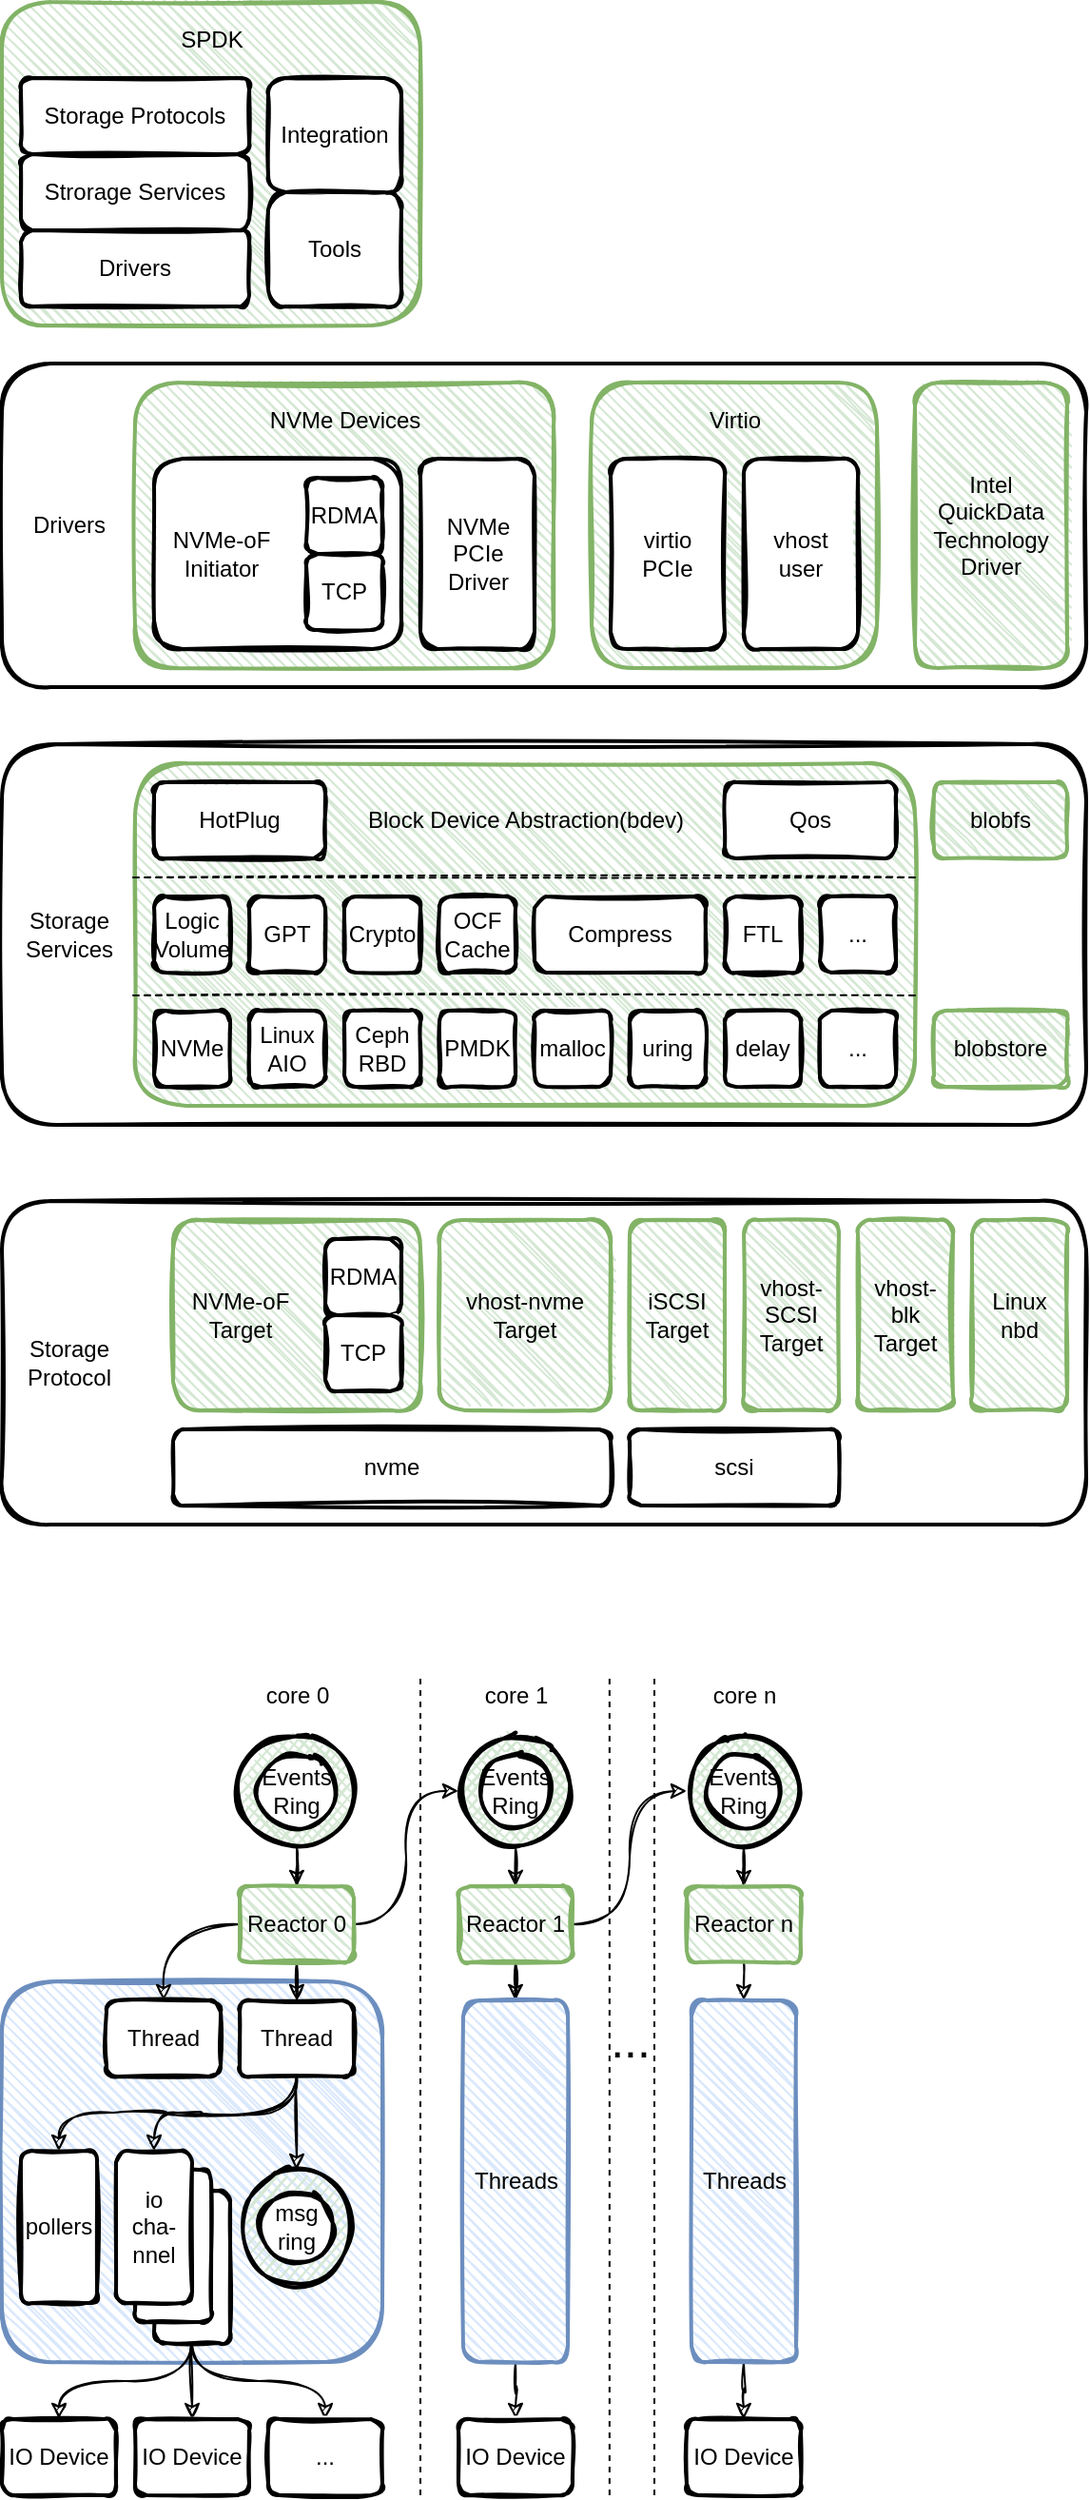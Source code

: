 <mxfile version="14.9.2" type="github" pages="7">
  <diagram id="MdvykoyFpf16G6Eb8rwR" name="spdk">
    <mxGraphModel dx="1422" dy="924" grid="1" gridSize="10" guides="1" tooltips="1" connect="1" arrows="1" fold="1" page="1" pageScale="1" pageWidth="827" pageHeight="1169" math="0" shadow="0">
      <root>
        <mxCell id="aO8ubo5fpCJJ_FUXSsr5-0" />
        <mxCell id="aO8ubo5fpCJJ_FUXSsr5-1" parent="aO8ubo5fpCJJ_FUXSsr5-0" />
        <mxCell id="qdBN8hojh8lcDQTwGFMt-77" value="" style="ellipse;whiteSpace=wrap;html=1;aspect=fixed;sketch=1;strokeWidth=2;fillColor=#d5e8d4;fillWeight=1;hachureGap=4;strokeColor=none;hachureAngle=45;" parent="aO8ubo5fpCJJ_FUXSsr5-1" vertex="1">
          <mxGeometry x="430" y="950" width="60" height="60" as="geometry" />
        </mxCell>
        <mxCell id="qdBN8hojh8lcDQTwGFMt-76" value="" style="ellipse;whiteSpace=wrap;html=1;aspect=fixed;sketch=1;strokeWidth=2;fillColor=#d5e8d4;fillWeight=1;hachureGap=4;strokeColor=none;hachureAngle=45;" parent="aO8ubo5fpCJJ_FUXSsr5-1" vertex="1">
          <mxGeometry x="310" y="950" width="60" height="60" as="geometry" />
        </mxCell>
        <mxCell id="qdBN8hojh8lcDQTwGFMt-75" value="" style="ellipse;whiteSpace=wrap;html=1;aspect=fixed;sketch=1;strokeWidth=2;fillColor=#d5e8d4;fillWeight=1;hachureGap=4;strokeColor=none;hachureAngle=45;" parent="aO8ubo5fpCJJ_FUXSsr5-1" vertex="1">
          <mxGeometry x="195" y="950" width="60" height="60" as="geometry" />
        </mxCell>
        <mxCell id="qdBN8hojh8lcDQTwGFMt-58" value="" style="rounded=1;whiteSpace=wrap;html=1;strokeWidth=2;fillWeight=1;hachureGap=4;hachureAngle=45;sketch=1;fillColor=#dae8fc;strokeColor=#6c8ebf;" parent="aO8ubo5fpCJJ_FUXSsr5-1" vertex="1">
          <mxGeometry x="70" y="1080" width="200" height="200" as="geometry" />
        </mxCell>
        <mxCell id="qdBN8hojh8lcDQTwGFMt-26" style="edgeStyle=orthogonalEdgeStyle;curved=1;rounded=0;sketch=1;orthogonalLoop=1;jettySize=auto;html=1;entryX=0.5;entryY=0;entryDx=0;entryDy=0;exitX=0.5;exitY=1;exitDx=0;exitDy=0;" parent="aO8ubo5fpCJJ_FUXSsr5-1" source="qdBN8hojh8lcDQTwGFMt-16" target="qdBN8hojh8lcDQTwGFMt-24" edge="1">
          <mxGeometry relative="1" as="geometry" />
        </mxCell>
        <mxCell id="qdBN8hojh8lcDQTwGFMt-27" style="edgeStyle=orthogonalEdgeStyle;curved=1;rounded=0;sketch=1;orthogonalLoop=1;jettySize=auto;html=1;entryX=0.5;entryY=0;entryDx=0;entryDy=0;" parent="aO8ubo5fpCJJ_FUXSsr5-1" source="qdBN8hojh8lcDQTwGFMt-16" target="qdBN8hojh8lcDQTwGFMt-25" edge="1">
          <mxGeometry relative="1" as="geometry" />
        </mxCell>
        <mxCell id="qdBN8hojh8lcDQTwGFMt-29" style="edgeStyle=orthogonalEdgeStyle;curved=1;rounded=0;sketch=1;orthogonalLoop=1;jettySize=auto;html=1;entryX=0.5;entryY=0;entryDx=0;entryDy=0;exitX=0.5;exitY=1;exitDx=0;exitDy=0;" parent="aO8ubo5fpCJJ_FUXSsr5-1" source="qdBN8hojh8lcDQTwGFMt-16" target="qdBN8hojh8lcDQTwGFMt-28" edge="1">
          <mxGeometry relative="1" as="geometry" />
        </mxCell>
        <mxCell id="qdBN8hojh8lcDQTwGFMt-16" value="" style="rounded=1;whiteSpace=wrap;html=1;strokeWidth=2;fillWeight=4;hachureGap=8;hachureAngle=45;sketch=1;fillColor=#FFFFFF;" parent="aO8ubo5fpCJJ_FUXSsr5-1" vertex="1">
          <mxGeometry x="150" y="1190" width="40" height="80" as="geometry" />
        </mxCell>
        <mxCell id="qdBN8hojh8lcDQTwGFMt-19" value="" style="rounded=1;whiteSpace=wrap;html=1;strokeWidth=2;fillWeight=4;hachureGap=8;hachureAngle=45;sketch=1;fillColor=#FFFFFF;" parent="aO8ubo5fpCJJ_FUXSsr5-1" vertex="1">
          <mxGeometry x="140" y="1179" width="40" height="80" as="geometry" />
        </mxCell>
        <mxCell id="qdBN8hojh8lcDQTwGFMt-4" style="edgeStyle=orthogonalEdgeStyle;rounded=0;orthogonalLoop=1;jettySize=auto;html=1;entryX=0.5;entryY=0;entryDx=0;entryDy=0;sketch=1;" parent="aO8ubo5fpCJJ_FUXSsr5-1" source="qdBN8hojh8lcDQTwGFMt-2" target="qdBN8hojh8lcDQTwGFMt-0" edge="1">
          <mxGeometry relative="1" as="geometry" />
        </mxCell>
        <mxCell id="qdBN8hojh8lcDQTwGFMt-2" value="" style="ellipse;whiteSpace=wrap;html=1;aspect=fixed;sketch=1;strokeWidth=2;fillColor=#d5e8d4;fillWeight=1;hachureGap=4;" parent="aO8ubo5fpCJJ_FUXSsr5-1" vertex="1">
          <mxGeometry x="195" y="950" width="60" height="60" as="geometry" />
        </mxCell>
        <mxCell id="dyGmZnsBo0wU8abT-q0R-5" value="" style="rounded=1;whiteSpace=wrap;html=1;strokeWidth=2;fillWeight=1;hachureGap=4;hachureAngle=45;sketch=1;fillColor=#d5e8d4;strokeColor=#82b366;" parent="aO8ubo5fpCJJ_FUXSsr5-1" vertex="1">
          <mxGeometry x="70" y="40" width="220" height="170" as="geometry" />
        </mxCell>
        <mxCell id="aO8ubo5fpCJJ_FUXSsr5-18" value="" style="rounded=1;whiteSpace=wrap;html=1;strokeWidth=2;fillWeight=4;hachureGap=8;hachureAngle=45;sketch=1;fillColor=#FFFFFF;" parent="aO8ubo5fpCJJ_FUXSsr5-1" vertex="1">
          <mxGeometry x="70" y="230" width="570" height="170" as="geometry" />
        </mxCell>
        <mxCell id="aO8ubo5fpCJJ_FUXSsr5-11" value="" style="rounded=1;whiteSpace=wrap;html=1;strokeWidth=2;fillWeight=1;hachureGap=4;hachureAngle=45;sketch=1;fillColor=#d5e8d4;strokeColor=#82b366;" parent="aO8ubo5fpCJJ_FUXSsr5-1" vertex="1">
          <mxGeometry x="140" y="240" width="220" height="150" as="geometry" />
        </mxCell>
        <mxCell id="aO8ubo5fpCJJ_FUXSsr5-5" value="" style="rounded=1;whiteSpace=wrap;html=1;strokeWidth=2;fillWeight=4;hachureGap=8;hachureAngle=45;sketch=1;fillColor=#FFFFFF;" parent="aO8ubo5fpCJJ_FUXSsr5-1" vertex="1">
          <mxGeometry x="150" y="280" width="130" height="100" as="geometry" />
        </mxCell>
        <mxCell id="aO8ubo5fpCJJ_FUXSsr5-2" value="" style="rounded=1;whiteSpace=wrap;html=1;strokeWidth=2;fillWeight=4;hachureGap=8;hachureAngle=45;sketch=1;fillColor=#FFFFFF;" parent="aO8ubo5fpCJJ_FUXSsr5-1" vertex="1">
          <mxGeometry x="70" y="430" width="570" height="200" as="geometry" />
        </mxCell>
        <mxCell id="aO8ubo5fpCJJ_FUXSsr5-3" value="RDMA" style="rounded=1;whiteSpace=wrap;html=1;strokeWidth=2;fillWeight=4;hachureGap=8;hachureAngle=45;sketch=1;fillColor=#FFFFFF;" parent="aO8ubo5fpCJJ_FUXSsr5-1" vertex="1">
          <mxGeometry x="230" y="290" width="40" height="40" as="geometry" />
        </mxCell>
        <mxCell id="aO8ubo5fpCJJ_FUXSsr5-4" value="TCP" style="rounded=1;whiteSpace=wrap;html=1;strokeWidth=2;fillWeight=4;hachureGap=8;hachureAngle=45;sketch=1;fillColor=#FFFFFF;" parent="aO8ubo5fpCJJ_FUXSsr5-1" vertex="1">
          <mxGeometry x="230" y="330" width="40" height="40" as="geometry" />
        </mxCell>
        <mxCell id="aO8ubo5fpCJJ_FUXSsr5-6" value="NVMe-oF&lt;br&gt;Initiator" style="text;html=1;align=center;verticalAlign=middle;resizable=0;points=[];autosize=1;strokeColor=none;" parent="aO8ubo5fpCJJ_FUXSsr5-1" vertex="1">
          <mxGeometry x="150" y="315" width="70" height="30" as="geometry" />
        </mxCell>
        <mxCell id="aO8ubo5fpCJJ_FUXSsr5-9" value="" style="rounded=1;whiteSpace=wrap;html=1;strokeWidth=2;fillWeight=4;hachureGap=8;hachureAngle=45;sketch=1;fillColor=#FFFFFF;" parent="aO8ubo5fpCJJ_FUXSsr5-1" vertex="1">
          <mxGeometry x="290" y="280" width="60" height="100" as="geometry" />
        </mxCell>
        <mxCell id="aO8ubo5fpCJJ_FUXSsr5-10" value="NVMe&lt;br&gt;PCIe&lt;br&gt;Driver" style="text;html=1;align=center;verticalAlign=middle;resizable=0;points=[];autosize=1;strokeColor=none;" parent="aO8ubo5fpCJJ_FUXSsr5-1" vertex="1">
          <mxGeometry x="295" y="305" width="50" height="50" as="geometry" />
        </mxCell>
        <mxCell id="aO8ubo5fpCJJ_FUXSsr5-12" value="NVMe Devices" style="text;html=1;align=center;verticalAlign=middle;resizable=0;points=[];autosize=1;strokeColor=none;" parent="aO8ubo5fpCJJ_FUXSsr5-1" vertex="1">
          <mxGeometry x="205" y="250" width="90" height="20" as="geometry" />
        </mxCell>
        <mxCell id="aO8ubo5fpCJJ_FUXSsr5-13" value="" style="rounded=1;whiteSpace=wrap;html=1;strokeWidth=2;fillWeight=1;hachureGap=4;hachureAngle=45;sketch=1;fillColor=#d5e8d4;strokeColor=#82b366;" parent="aO8ubo5fpCJJ_FUXSsr5-1" vertex="1">
          <mxGeometry x="380" y="240" width="150" height="150" as="geometry" />
        </mxCell>
        <mxCell id="aO8ubo5fpCJJ_FUXSsr5-14" value="Virtio" style="text;html=1;align=center;verticalAlign=middle;resizable=0;points=[];autosize=1;strokeColor=none;" parent="aO8ubo5fpCJJ_FUXSsr5-1" vertex="1">
          <mxGeometry x="435" y="250" width="40" height="20" as="geometry" />
        </mxCell>
        <mxCell id="aO8ubo5fpCJJ_FUXSsr5-15" value="virtio&lt;br&gt;PCIe" style="rounded=1;whiteSpace=wrap;html=1;strokeWidth=2;fillWeight=4;hachureGap=8;hachureAngle=45;sketch=1;fillColor=#FFFFFF;" parent="aO8ubo5fpCJJ_FUXSsr5-1" vertex="1">
          <mxGeometry x="390" y="280" width="60" height="100" as="geometry" />
        </mxCell>
        <mxCell id="aO8ubo5fpCJJ_FUXSsr5-16" value="vhost&lt;br&gt;user" style="rounded=1;whiteSpace=wrap;html=1;strokeWidth=2;fillWeight=4;hachureGap=8;hachureAngle=45;sketch=1;fillColor=#FFFFFF;" parent="aO8ubo5fpCJJ_FUXSsr5-1" vertex="1">
          <mxGeometry x="460" y="280" width="60" height="100" as="geometry" />
        </mxCell>
        <mxCell id="aO8ubo5fpCJJ_FUXSsr5-17" value="Intel&lt;br&gt;QuickData&lt;br&gt;Technology&lt;br&gt;Driver" style="rounded=1;whiteSpace=wrap;html=1;strokeWidth=2;fillWeight=1;hachureGap=4;hachureAngle=45;sketch=1;fillColor=#d5e8d4;strokeColor=#82b366;" parent="aO8ubo5fpCJJ_FUXSsr5-1" vertex="1">
          <mxGeometry x="550" y="240" width="80" height="150" as="geometry" />
        </mxCell>
        <mxCell id="aO8ubo5fpCJJ_FUXSsr5-19" value="Drivers" style="text;html=1;align=center;verticalAlign=middle;resizable=0;points=[];autosize=1;strokeColor=none;" parent="aO8ubo5fpCJJ_FUXSsr5-1" vertex="1">
          <mxGeometry x="80" y="305" width="50" height="20" as="geometry" />
        </mxCell>
        <mxCell id="dyGmZnsBo0wU8abT-q0R-0" value="Drivers" style="rounded=1;whiteSpace=wrap;html=1;strokeWidth=2;fillWeight=4;hachureGap=8;hachureAngle=45;sketch=1;fillColor=#FFFFFF;" parent="aO8ubo5fpCJJ_FUXSsr5-1" vertex="1">
          <mxGeometry x="80" y="160" width="120" height="40" as="geometry" />
        </mxCell>
        <mxCell id="dyGmZnsBo0wU8abT-q0R-1" value="Strorage Services" style="rounded=1;whiteSpace=wrap;html=1;strokeWidth=2;fillWeight=4;hachureGap=8;hachureAngle=45;sketch=1;fillColor=#FFFFFF;" parent="aO8ubo5fpCJJ_FUXSsr5-1" vertex="1">
          <mxGeometry x="80" y="120" width="120" height="40" as="geometry" />
        </mxCell>
        <mxCell id="dyGmZnsBo0wU8abT-q0R-2" value="Storage Protocols" style="rounded=1;whiteSpace=wrap;html=1;strokeWidth=2;fillWeight=4;hachureGap=8;hachureAngle=45;sketch=1;fillColor=#FFFFFF;" parent="aO8ubo5fpCJJ_FUXSsr5-1" vertex="1">
          <mxGeometry x="80" y="80" width="120" height="40" as="geometry" />
        </mxCell>
        <mxCell id="dyGmZnsBo0wU8abT-q0R-3" value="Tools" style="rounded=1;whiteSpace=wrap;html=1;strokeWidth=2;fillWeight=4;hachureGap=8;hachureAngle=45;sketch=1;fillColor=#FFFFFF;" parent="aO8ubo5fpCJJ_FUXSsr5-1" vertex="1">
          <mxGeometry x="210" y="140" width="70" height="60" as="geometry" />
        </mxCell>
        <mxCell id="dyGmZnsBo0wU8abT-q0R-4" value="Integration" style="rounded=1;whiteSpace=wrap;html=1;strokeWidth=2;fillWeight=4;hachureGap=8;hachureAngle=45;sketch=1;fillColor=#FFFFFF;" parent="aO8ubo5fpCJJ_FUXSsr5-1" vertex="1">
          <mxGeometry x="210" y="80" width="70" height="60" as="geometry" />
        </mxCell>
        <mxCell id="dyGmZnsBo0wU8abT-q0R-6" value="SPDK" style="text;html=1;align=center;verticalAlign=middle;resizable=0;points=[];autosize=1;strokeColor=none;" parent="aO8ubo5fpCJJ_FUXSsr5-1" vertex="1">
          <mxGeometry x="155" y="50" width="50" height="20" as="geometry" />
        </mxCell>
        <mxCell id="dyGmZnsBo0wU8abT-q0R-8" value="" style="rounded=1;whiteSpace=wrap;html=1;strokeWidth=2;fillWeight=1;hachureGap=4;hachureAngle=45;sketch=1;fillColor=#d5e8d4;strokeColor=#82b366;" parent="aO8ubo5fpCJJ_FUXSsr5-1" vertex="1">
          <mxGeometry x="140" y="440" width="410" height="180" as="geometry" />
        </mxCell>
        <mxCell id="aO8ubo5fpCJJ_FUXSsr5-20" value="NVMe" style="rounded=1;whiteSpace=wrap;html=1;strokeWidth=2;fillWeight=4;hachureGap=8;hachureAngle=45;sketch=1;fillColor=#FFFFFF;" parent="aO8ubo5fpCJJ_FUXSsr5-1" vertex="1">
          <mxGeometry x="150" y="570" width="40" height="40" as="geometry" />
        </mxCell>
        <mxCell id="aO8ubo5fpCJJ_FUXSsr5-21" value="Linux&lt;br&gt;AIO" style="rounded=1;whiteSpace=wrap;html=1;strokeWidth=2;fillWeight=4;hachureGap=8;hachureAngle=45;sketch=1;fillColor=#FFFFFF;" parent="aO8ubo5fpCJJ_FUXSsr5-1" vertex="1">
          <mxGeometry x="200" y="570" width="40" height="40" as="geometry" />
        </mxCell>
        <mxCell id="aO8ubo5fpCJJ_FUXSsr5-22" value="Ceph&lt;br&gt;RBD" style="rounded=1;whiteSpace=wrap;html=1;strokeWidth=2;fillWeight=4;hachureGap=8;hachureAngle=45;sketch=1;fillColor=#FFFFFF;" parent="aO8ubo5fpCJJ_FUXSsr5-1" vertex="1">
          <mxGeometry x="250" y="570" width="40" height="40" as="geometry" />
        </mxCell>
        <mxCell id="aO8ubo5fpCJJ_FUXSsr5-23" value="PMDK" style="rounded=1;whiteSpace=wrap;html=1;strokeWidth=2;fillWeight=4;hachureGap=8;hachureAngle=45;sketch=1;fillColor=#FFFFFF;" parent="aO8ubo5fpCJJ_FUXSsr5-1" vertex="1">
          <mxGeometry x="300" y="570" width="40" height="40" as="geometry" />
        </mxCell>
        <mxCell id="aO8ubo5fpCJJ_FUXSsr5-24" value="malloc" style="rounded=1;whiteSpace=wrap;html=1;strokeWidth=2;fillWeight=4;hachureGap=8;hachureAngle=45;sketch=1;fillColor=#FFFFFF;" parent="aO8ubo5fpCJJ_FUXSsr5-1" vertex="1">
          <mxGeometry x="350" y="570" width="40" height="40" as="geometry" />
        </mxCell>
        <mxCell id="aO8ubo5fpCJJ_FUXSsr5-25" value="uring" style="rounded=1;whiteSpace=wrap;html=1;strokeWidth=2;fillWeight=4;hachureGap=8;hachureAngle=45;sketch=1;fillColor=#FFFFFF;" parent="aO8ubo5fpCJJ_FUXSsr5-1" vertex="1">
          <mxGeometry x="400" y="570" width="40" height="40" as="geometry" />
        </mxCell>
        <mxCell id="aO8ubo5fpCJJ_FUXSsr5-26" value="delay" style="rounded=1;whiteSpace=wrap;html=1;strokeWidth=2;fillWeight=4;hachureGap=8;hachureAngle=45;sketch=1;fillColor=#FFFFFF;" parent="aO8ubo5fpCJJ_FUXSsr5-1" vertex="1">
          <mxGeometry x="450" y="570" width="40" height="40" as="geometry" />
        </mxCell>
        <mxCell id="dyGmZnsBo0wU8abT-q0R-7" value="..." style="rounded=1;whiteSpace=wrap;html=1;strokeWidth=2;fillWeight=4;hachureGap=8;hachureAngle=45;sketch=1;fillColor=#FFFFFF;" parent="aO8ubo5fpCJJ_FUXSsr5-1" vertex="1">
          <mxGeometry x="500" y="570" width="40" height="40" as="geometry" />
        </mxCell>
        <mxCell id="dyGmZnsBo0wU8abT-q0R-9" value="blobfs" style="rounded=1;whiteSpace=wrap;html=1;strokeWidth=2;fillWeight=1;hachureGap=4;hachureAngle=45;sketch=1;fillColor=#d5e8d4;strokeColor=#82b366;" parent="aO8ubo5fpCJJ_FUXSsr5-1" vertex="1">
          <mxGeometry x="560" y="450" width="70" height="40" as="geometry" />
        </mxCell>
        <mxCell id="dyGmZnsBo0wU8abT-q0R-10" value="blobstore" style="rounded=1;whiteSpace=wrap;html=1;strokeWidth=2;fillWeight=1;hachureGap=4;hachureAngle=45;sketch=1;fillColor=#d5e8d4;strokeColor=#82b366;" parent="aO8ubo5fpCJJ_FUXSsr5-1" vertex="1">
          <mxGeometry x="560" y="570" width="70" height="40" as="geometry" />
        </mxCell>
        <mxCell id="dyGmZnsBo0wU8abT-q0R-11" value="" style="endArrow=none;dashed=1;html=1;sketch=1;" parent="aO8ubo5fpCJJ_FUXSsr5-1" edge="1">
          <mxGeometry width="50" height="50" relative="1" as="geometry">
            <mxPoint x="139" y="562" as="sourcePoint" />
            <mxPoint x="550" y="562" as="targetPoint" />
          </mxGeometry>
        </mxCell>
        <mxCell id="dyGmZnsBo0wU8abT-q0R-12" value="Logic&lt;br&gt;Volume" style="rounded=1;whiteSpace=wrap;html=1;strokeWidth=2;fillWeight=4;hachureGap=8;hachureAngle=45;sketch=1;fillColor=#FFFFFF;" parent="aO8ubo5fpCJJ_FUXSsr5-1" vertex="1">
          <mxGeometry x="150" y="510" width="40" height="40" as="geometry" />
        </mxCell>
        <mxCell id="dyGmZnsBo0wU8abT-q0R-13" value="GPT" style="rounded=1;whiteSpace=wrap;html=1;strokeWidth=2;fillWeight=4;hachureGap=8;hachureAngle=45;sketch=1;fillColor=#FFFFFF;" parent="aO8ubo5fpCJJ_FUXSsr5-1" vertex="1">
          <mxGeometry x="200" y="510" width="40" height="40" as="geometry" />
        </mxCell>
        <mxCell id="dyGmZnsBo0wU8abT-q0R-14" value="Crypto" style="rounded=1;whiteSpace=wrap;html=1;strokeWidth=2;fillWeight=4;hachureGap=8;hachureAngle=45;sketch=1;fillColor=#FFFFFF;" parent="aO8ubo5fpCJJ_FUXSsr5-1" vertex="1">
          <mxGeometry x="250" y="510" width="40" height="40" as="geometry" />
        </mxCell>
        <mxCell id="dyGmZnsBo0wU8abT-q0R-15" value="OCF&lt;br&gt;Cache" style="rounded=1;whiteSpace=wrap;html=1;strokeWidth=2;fillWeight=4;hachureGap=8;hachureAngle=45;sketch=1;fillColor=#FFFFFF;" parent="aO8ubo5fpCJJ_FUXSsr5-1" vertex="1">
          <mxGeometry x="300" y="510" width="40" height="40" as="geometry" />
        </mxCell>
        <mxCell id="dyGmZnsBo0wU8abT-q0R-16" value="Compress" style="rounded=1;whiteSpace=wrap;html=1;strokeWidth=2;fillWeight=4;hachureGap=8;hachureAngle=45;sketch=1;fillColor=#FFFFFF;" parent="aO8ubo5fpCJJ_FUXSsr5-1" vertex="1">
          <mxGeometry x="350" y="510" width="90" height="40" as="geometry" />
        </mxCell>
        <mxCell id="dyGmZnsBo0wU8abT-q0R-17" value="FTL" style="rounded=1;whiteSpace=wrap;html=1;strokeWidth=2;fillWeight=4;hachureGap=8;hachureAngle=45;sketch=1;fillColor=#FFFFFF;" parent="aO8ubo5fpCJJ_FUXSsr5-1" vertex="1">
          <mxGeometry x="450" y="510" width="40" height="40" as="geometry" />
        </mxCell>
        <mxCell id="dyGmZnsBo0wU8abT-q0R-18" value="..." style="rounded=1;whiteSpace=wrap;html=1;strokeWidth=2;fillWeight=4;hachureGap=8;hachureAngle=45;sketch=1;fillColor=#FFFFFF;" parent="aO8ubo5fpCJJ_FUXSsr5-1" vertex="1">
          <mxGeometry x="500" y="510" width="40" height="40" as="geometry" />
        </mxCell>
        <mxCell id="dyGmZnsBo0wU8abT-q0R-19" value="HotPlug" style="rounded=1;whiteSpace=wrap;html=1;strokeWidth=2;fillWeight=4;hachureGap=8;hachureAngle=45;sketch=1;fillColor=#FFFFFF;" parent="aO8ubo5fpCJJ_FUXSsr5-1" vertex="1">
          <mxGeometry x="150" y="450" width="90" height="40" as="geometry" />
        </mxCell>
        <mxCell id="dyGmZnsBo0wU8abT-q0R-20" value="" style="endArrow=none;dashed=1;html=1;sketch=1;" parent="aO8ubo5fpCJJ_FUXSsr5-1" edge="1">
          <mxGeometry width="50" height="50" relative="1" as="geometry">
            <mxPoint x="139" y="500" as="sourcePoint" />
            <mxPoint x="550" y="500" as="targetPoint" />
          </mxGeometry>
        </mxCell>
        <mxCell id="dyGmZnsBo0wU8abT-q0R-21" value="Qos" style="rounded=1;whiteSpace=wrap;html=1;strokeWidth=2;fillWeight=4;hachureGap=8;hachureAngle=45;sketch=1;fillColor=#FFFFFF;" parent="aO8ubo5fpCJJ_FUXSsr5-1" vertex="1">
          <mxGeometry x="450" y="450" width="90" height="40" as="geometry" />
        </mxCell>
        <mxCell id="dyGmZnsBo0wU8abT-q0R-22" value="Block Device Abstraction(bdev)" style="text;html=1;align=center;verticalAlign=middle;resizable=0;points=[];autosize=1;strokeColor=none;" parent="aO8ubo5fpCJJ_FUXSsr5-1" vertex="1">
          <mxGeometry x="255" y="460" width="180" height="20" as="geometry" />
        </mxCell>
        <mxCell id="dyGmZnsBo0wU8abT-q0R-23" value="Storage&lt;br&gt;Services" style="text;html=1;align=center;verticalAlign=middle;resizable=0;points=[];autosize=1;strokeColor=none;" parent="aO8ubo5fpCJJ_FUXSsr5-1" vertex="1">
          <mxGeometry x="75" y="515" width="60" height="30" as="geometry" />
        </mxCell>
        <mxCell id="dyGmZnsBo0wU8abT-q0R-24" value="" style="rounded=1;whiteSpace=wrap;html=1;strokeWidth=2;fillWeight=4;hachureGap=8;hachureAngle=45;sketch=1;fillColor=#FFFFFF;" parent="aO8ubo5fpCJJ_FUXSsr5-1" vertex="1">
          <mxGeometry x="70" y="670" width="570" height="170" as="geometry" />
        </mxCell>
        <mxCell id="dyGmZnsBo0wU8abT-q0R-26" value="" style="rounded=1;whiteSpace=wrap;html=1;strokeWidth=2;fillWeight=1;hachureGap=4;hachureAngle=45;sketch=1;fillColor=#d5e8d4;strokeColor=#82b366;" parent="aO8ubo5fpCJJ_FUXSsr5-1" vertex="1">
          <mxGeometry x="160" y="680" width="130" height="100" as="geometry" />
        </mxCell>
        <mxCell id="dyGmZnsBo0wU8abT-q0R-27" value="RDMA" style="rounded=1;whiteSpace=wrap;html=1;strokeWidth=2;fillWeight=4;hachureGap=8;hachureAngle=45;sketch=1;fillColor=#FFFFFF;" parent="aO8ubo5fpCJJ_FUXSsr5-1" vertex="1">
          <mxGeometry x="240" y="690" width="40" height="40" as="geometry" />
        </mxCell>
        <mxCell id="dyGmZnsBo0wU8abT-q0R-28" value="TCP" style="rounded=1;whiteSpace=wrap;html=1;strokeWidth=2;fillWeight=4;hachureGap=8;hachureAngle=45;sketch=1;fillColor=#FFFFFF;" parent="aO8ubo5fpCJJ_FUXSsr5-1" vertex="1">
          <mxGeometry x="240" y="730" width="40" height="40" as="geometry" />
        </mxCell>
        <mxCell id="dyGmZnsBo0wU8abT-q0R-29" value="NVMe-oF&lt;br&gt;Target" style="text;html=1;align=center;verticalAlign=middle;resizable=0;points=[];autosize=1;strokeColor=none;" parent="aO8ubo5fpCJJ_FUXSsr5-1" vertex="1">
          <mxGeometry x="160" y="715" width="70" height="30" as="geometry" />
        </mxCell>
        <mxCell id="dyGmZnsBo0wU8abT-q0R-30" value="vhost-nvme&lt;br&gt;Target" style="rounded=1;whiteSpace=wrap;html=1;strokeWidth=2;fillWeight=1;hachureGap=4;hachureAngle=45;sketch=1;fillColor=#d5e8d4;strokeColor=#82b366;" parent="aO8ubo5fpCJJ_FUXSsr5-1" vertex="1">
          <mxGeometry x="300" y="680" width="90" height="100" as="geometry" />
        </mxCell>
        <mxCell id="dyGmZnsBo0wU8abT-q0R-31" value="nvme" style="rounded=1;whiteSpace=wrap;html=1;strokeWidth=2;fillWeight=4;hachureGap=8;hachureAngle=45;sketch=1;fillColor=#FFFFFF;" parent="aO8ubo5fpCJJ_FUXSsr5-1" vertex="1">
          <mxGeometry x="160" y="790" width="230" height="40" as="geometry" />
        </mxCell>
        <mxCell id="dyGmZnsBo0wU8abT-q0R-32" value="scsi" style="rounded=1;whiteSpace=wrap;html=1;strokeWidth=2;fillWeight=4;hachureGap=8;hachureAngle=45;sketch=1;fillColor=#FFFFFF;" parent="aO8ubo5fpCJJ_FUXSsr5-1" vertex="1">
          <mxGeometry x="400" y="790" width="110" height="40" as="geometry" />
        </mxCell>
        <mxCell id="dyGmZnsBo0wU8abT-q0R-33" value="iSCSI&lt;br&gt;Target" style="rounded=1;whiteSpace=wrap;html=1;strokeWidth=2;fillWeight=1;hachureGap=4;hachureAngle=45;sketch=1;fillColor=#d5e8d4;strokeColor=#82b366;" parent="aO8ubo5fpCJJ_FUXSsr5-1" vertex="1">
          <mxGeometry x="400" y="680" width="50" height="100" as="geometry" />
        </mxCell>
        <mxCell id="dyGmZnsBo0wU8abT-q0R-34" value="vhost-SCSI&lt;br&gt;Target" style="rounded=1;whiteSpace=wrap;html=1;strokeWidth=2;fillWeight=1;hachureGap=4;hachureAngle=45;sketch=1;fillColor=#d5e8d4;strokeColor=#82b366;" parent="aO8ubo5fpCJJ_FUXSsr5-1" vertex="1">
          <mxGeometry x="460" y="680" width="50" height="100" as="geometry" />
        </mxCell>
        <mxCell id="dyGmZnsBo0wU8abT-q0R-35" value="vhost-blk&lt;br&gt;Target" style="rounded=1;whiteSpace=wrap;html=1;strokeWidth=2;fillWeight=1;hachureGap=4;hachureAngle=45;sketch=1;fillColor=#d5e8d4;strokeColor=#82b366;" parent="aO8ubo5fpCJJ_FUXSsr5-1" vertex="1">
          <mxGeometry x="520" y="680" width="50" height="100" as="geometry" />
        </mxCell>
        <mxCell id="dyGmZnsBo0wU8abT-q0R-36" value="Linux&lt;br&gt;nbd" style="rounded=1;whiteSpace=wrap;html=1;strokeWidth=2;fillWeight=1;hachureGap=4;hachureAngle=45;sketch=1;fillColor=#d5e8d4;strokeColor=#82b366;" parent="aO8ubo5fpCJJ_FUXSsr5-1" vertex="1">
          <mxGeometry x="580" y="680" width="50" height="100" as="geometry" />
        </mxCell>
        <mxCell id="dyGmZnsBo0wU8abT-q0R-37" value="Storage&lt;br&gt;Protocol" style="text;html=1;align=center;verticalAlign=middle;resizable=0;points=[];autosize=1;strokeColor=none;" parent="aO8ubo5fpCJJ_FUXSsr5-1" vertex="1">
          <mxGeometry x="75" y="740" width="60" height="30" as="geometry" />
        </mxCell>
        <mxCell id="qdBN8hojh8lcDQTwGFMt-6" style="edgeStyle=orthogonalEdgeStyle;rounded=0;sketch=1;orthogonalLoop=1;jettySize=auto;html=1;entryX=0.5;entryY=0;entryDx=0;entryDy=0;" parent="aO8ubo5fpCJJ_FUXSsr5-1" source="qdBN8hojh8lcDQTwGFMt-0" target="qdBN8hojh8lcDQTwGFMt-5" edge="1">
          <mxGeometry relative="1" as="geometry" />
        </mxCell>
        <mxCell id="qdBN8hojh8lcDQTwGFMt-8" style="edgeStyle=orthogonalEdgeStyle;rounded=0;sketch=1;orthogonalLoop=1;jettySize=auto;html=1;entryX=0.5;entryY=0;entryDx=0;entryDy=0;curved=1;exitX=0;exitY=0.5;exitDx=0;exitDy=0;" parent="aO8ubo5fpCJJ_FUXSsr5-1" source="qdBN8hojh8lcDQTwGFMt-0" target="qdBN8hojh8lcDQTwGFMt-7" edge="1">
          <mxGeometry relative="1" as="geometry" />
        </mxCell>
        <mxCell id="s3facTA-fgQU1S4pzu43-0" style="edgeStyle=orthogonalEdgeStyle;rounded=0;orthogonalLoop=1;jettySize=auto;html=1;entryX=0;entryY=0.5;entryDx=0;entryDy=0;curved=1;sketch=1;" parent="aO8ubo5fpCJJ_FUXSsr5-1" source="qdBN8hojh8lcDQTwGFMt-0" target="qdBN8hojh8lcDQTwGFMt-38" edge="1">
          <mxGeometry relative="1" as="geometry" />
        </mxCell>
        <mxCell id="qdBN8hojh8lcDQTwGFMt-0" value="Reactor 0" style="rounded=1;whiteSpace=wrap;html=1;strokeWidth=2;fillWeight=1;hachureGap=4;hachureAngle=45;sketch=1;fillColor=#d5e8d4;strokeColor=#82b366;" parent="aO8ubo5fpCJJ_FUXSsr5-1" vertex="1">
          <mxGeometry x="195" y="1030" width="60" height="40" as="geometry" />
        </mxCell>
        <mxCell id="qdBN8hojh8lcDQTwGFMt-1" value="Events&lt;br&gt;Ring" style="ellipse;whiteSpace=wrap;html=1;aspect=fixed;sketch=1;strokeWidth=2;" parent="aO8ubo5fpCJJ_FUXSsr5-1" vertex="1">
          <mxGeometry x="205" y="960" width="40" height="40" as="geometry" />
        </mxCell>
        <mxCell id="qdBN8hojh8lcDQTwGFMt-14" style="edgeStyle=orthogonalEdgeStyle;curved=1;rounded=0;sketch=1;orthogonalLoop=1;jettySize=auto;html=1;entryX=0.5;entryY=0;entryDx=0;entryDy=0;exitX=0.5;exitY=1;exitDx=0;exitDy=0;" parent="aO8ubo5fpCJJ_FUXSsr5-1" source="qdBN8hojh8lcDQTwGFMt-5" target="qdBN8hojh8lcDQTwGFMt-11" edge="1">
          <mxGeometry relative="1" as="geometry" />
        </mxCell>
        <mxCell id="qdBN8hojh8lcDQTwGFMt-21" style="edgeStyle=orthogonalEdgeStyle;curved=1;rounded=0;sketch=1;orthogonalLoop=1;jettySize=auto;html=1;entryX=0.5;entryY=0;entryDx=0;entryDy=0;exitX=0.5;exitY=1;exitDx=0;exitDy=0;" parent="aO8ubo5fpCJJ_FUXSsr5-1" source="qdBN8hojh8lcDQTwGFMt-5" target="qdBN8hojh8lcDQTwGFMt-15" edge="1">
          <mxGeometry relative="1" as="geometry" />
        </mxCell>
        <mxCell id="qdBN8hojh8lcDQTwGFMt-22" style="edgeStyle=orthogonalEdgeStyle;curved=1;rounded=0;sketch=1;orthogonalLoop=1;jettySize=auto;html=1;exitX=0.5;exitY=1;exitDx=0;exitDy=0;" parent="aO8ubo5fpCJJ_FUXSsr5-1" source="qdBN8hojh8lcDQTwGFMt-5" target="qdBN8hojh8lcDQTwGFMt-17" edge="1">
          <mxGeometry relative="1" as="geometry" />
        </mxCell>
        <mxCell id="qdBN8hojh8lcDQTwGFMt-5" value="Thread" style="rounded=1;whiteSpace=wrap;html=1;strokeWidth=2;fillWeight=4;hachureGap=8;hachureAngle=45;sketch=1;fillColor=#FFFFFF;" parent="aO8ubo5fpCJJ_FUXSsr5-1" vertex="1">
          <mxGeometry x="195" y="1090" width="60" height="40" as="geometry" />
        </mxCell>
        <mxCell id="qdBN8hojh8lcDQTwGFMt-7" value="Thread" style="rounded=1;whiteSpace=wrap;html=1;strokeWidth=2;fillWeight=4;hachureGap=8;hachureAngle=45;sketch=1;fillColor=#FFFFFF;" parent="aO8ubo5fpCJJ_FUXSsr5-1" vertex="1">
          <mxGeometry x="125" y="1090" width="60" height="40" as="geometry" />
        </mxCell>
        <mxCell id="qdBN8hojh8lcDQTwGFMt-11" value="pollers" style="rounded=1;whiteSpace=wrap;html=1;strokeWidth=2;fillWeight=4;hachureGap=8;hachureAngle=45;sketch=1;fillColor=#FFFFFF;" parent="aO8ubo5fpCJJ_FUXSsr5-1" vertex="1">
          <mxGeometry x="80" y="1169" width="40" height="80" as="geometry" />
        </mxCell>
        <mxCell id="qdBN8hojh8lcDQTwGFMt-15" value="io&lt;br&gt;cha-nnel" style="rounded=1;whiteSpace=wrap;html=1;strokeWidth=2;fillWeight=4;hachureGap=8;hachureAngle=45;sketch=1;fillColor=#FFFFFF;" parent="aO8ubo5fpCJJ_FUXSsr5-1" vertex="1">
          <mxGeometry x="130" y="1169" width="40" height="80" as="geometry" />
        </mxCell>
        <mxCell id="qdBN8hojh8lcDQTwGFMt-20" value="" style="group" parent="aO8ubo5fpCJJ_FUXSsr5-1" vertex="1" connectable="0">
          <mxGeometry x="195" y="1179" width="60" height="60" as="geometry" />
        </mxCell>
        <mxCell id="qdBN8hojh8lcDQTwGFMt-17" value="" style="ellipse;whiteSpace=wrap;html=1;aspect=fixed;sketch=1;strokeWidth=2;fillColor=#d5e8d4;fillWeight=1;hachureGap=4;" parent="qdBN8hojh8lcDQTwGFMt-20" vertex="1">
          <mxGeometry width="60" height="60" as="geometry" />
        </mxCell>
        <mxCell id="qdBN8hojh8lcDQTwGFMt-18" value="msg&lt;br&gt;ring" style="ellipse;whiteSpace=wrap;html=1;aspect=fixed;sketch=1;strokeWidth=2;" parent="qdBN8hojh8lcDQTwGFMt-20" vertex="1">
          <mxGeometry x="10" y="10" width="40" height="40" as="geometry" />
        </mxCell>
        <mxCell id="qdBN8hojh8lcDQTwGFMt-24" value="IO Device" style="rounded=1;whiteSpace=wrap;html=1;strokeWidth=2;fillWeight=4;hachureGap=8;hachureAngle=45;sketch=1;fillColor=#FFFFFF;" parent="aO8ubo5fpCJJ_FUXSsr5-1" vertex="1">
          <mxGeometry x="70" y="1310" width="60" height="40" as="geometry" />
        </mxCell>
        <mxCell id="qdBN8hojh8lcDQTwGFMt-25" value="IO Device" style="rounded=1;whiteSpace=wrap;html=1;strokeWidth=2;fillWeight=4;hachureGap=8;hachureAngle=45;sketch=1;fillColor=#FFFFFF;" parent="aO8ubo5fpCJJ_FUXSsr5-1" vertex="1">
          <mxGeometry x="140" y="1310" width="60" height="40" as="geometry" />
        </mxCell>
        <mxCell id="qdBN8hojh8lcDQTwGFMt-28" value="..." style="rounded=1;whiteSpace=wrap;html=1;strokeWidth=2;fillWeight=4;hachureGap=8;hachureAngle=45;sketch=1;fillColor=#FFFFFF;" parent="aO8ubo5fpCJJ_FUXSsr5-1" vertex="1">
          <mxGeometry x="210" y="1310" width="60" height="40" as="geometry" />
        </mxCell>
        <mxCell id="qdBN8hojh8lcDQTwGFMt-30" value="" style="endArrow=none;dashed=1;html=1;" parent="aO8ubo5fpCJJ_FUXSsr5-1" edge="1">
          <mxGeometry width="50" height="50" relative="1" as="geometry">
            <mxPoint x="290" y="1350" as="sourcePoint" />
            <mxPoint x="290" y="920" as="targetPoint" />
          </mxGeometry>
        </mxCell>
        <mxCell id="qdBN8hojh8lcDQTwGFMt-31" value="core 0" style="text;html=1;align=center;verticalAlign=middle;resizable=0;points=[];autosize=1;strokeColor=none;" parent="aO8ubo5fpCJJ_FUXSsr5-1" vertex="1">
          <mxGeometry x="200" y="920" width="50" height="20" as="geometry" />
        </mxCell>
        <mxCell id="qdBN8hojh8lcDQTwGFMt-37" style="edgeStyle=orthogonalEdgeStyle;rounded=0;orthogonalLoop=1;jettySize=auto;html=1;entryX=0.5;entryY=0;entryDx=0;entryDy=0;sketch=1;" parent="aO8ubo5fpCJJ_FUXSsr5-1" source="qdBN8hojh8lcDQTwGFMt-38" target="qdBN8hojh8lcDQTwGFMt-41" edge="1">
          <mxGeometry relative="1" as="geometry" />
        </mxCell>
        <mxCell id="qdBN8hojh8lcDQTwGFMt-38" value="" style="ellipse;whiteSpace=wrap;html=1;aspect=fixed;sketch=1;strokeWidth=2;fillColor=#d5e8d4;fillWeight=1;hachureGap=4;" parent="aO8ubo5fpCJJ_FUXSsr5-1" vertex="1">
          <mxGeometry x="310" y="950" width="60" height="60" as="geometry" />
        </mxCell>
        <mxCell id="Ml1rI96niuN7LXD7NVQA-3" style="edgeStyle=orthogonalEdgeStyle;rounded=0;orthogonalLoop=1;jettySize=auto;html=1;entryX=0.5;entryY=0;entryDx=0;entryDy=0;sketch=1;" parent="aO8ubo5fpCJJ_FUXSsr5-1" source="qdBN8hojh8lcDQTwGFMt-41" target="qdBN8hojh8lcDQTwGFMt-59" edge="1">
          <mxGeometry relative="1" as="geometry" />
        </mxCell>
        <mxCell id="s3facTA-fgQU1S4pzu43-2" style="edgeStyle=orthogonalEdgeStyle;curved=1;rounded=0;sketch=1;orthogonalLoop=1;jettySize=auto;html=1;entryX=0;entryY=0.5;entryDx=0;entryDy=0;" parent="aO8ubo5fpCJJ_FUXSsr5-1" source="qdBN8hojh8lcDQTwGFMt-41" target="qdBN8hojh8lcDQTwGFMt-67" edge="1">
          <mxGeometry relative="1" as="geometry" />
        </mxCell>
        <mxCell id="qdBN8hojh8lcDQTwGFMt-41" value="Reactor 1" style="rounded=1;whiteSpace=wrap;html=1;strokeWidth=2;fillWeight=1;hachureGap=4;hachureAngle=45;sketch=1;fillColor=#d5e8d4;strokeColor=#82b366;" parent="aO8ubo5fpCJJ_FUXSsr5-1" vertex="1">
          <mxGeometry x="310" y="1030" width="60" height="40" as="geometry" />
        </mxCell>
        <mxCell id="qdBN8hojh8lcDQTwGFMt-42" value="Events&lt;br&gt;Ring" style="ellipse;whiteSpace=wrap;html=1;aspect=fixed;sketch=1;strokeWidth=2;" parent="aO8ubo5fpCJJ_FUXSsr5-1" vertex="1">
          <mxGeometry x="320" y="960" width="40" height="40" as="geometry" />
        </mxCell>
        <mxCell id="qdBN8hojh8lcDQTwGFMt-61" style="edgeStyle=orthogonalEdgeStyle;curved=1;rounded=0;sketch=1;orthogonalLoop=1;jettySize=auto;html=1;entryX=0.5;entryY=0;entryDx=0;entryDy=0;" parent="aO8ubo5fpCJJ_FUXSsr5-1" source="qdBN8hojh8lcDQTwGFMt-59" target="qdBN8hojh8lcDQTwGFMt-60" edge="1">
          <mxGeometry relative="1" as="geometry" />
        </mxCell>
        <mxCell id="qdBN8hojh8lcDQTwGFMt-59" value="Threads" style="rounded=1;whiteSpace=wrap;html=1;strokeWidth=2;fillWeight=1;hachureGap=4;hachureAngle=45;sketch=1;fillColor=#dae8fc;strokeColor=#6c8ebf;" parent="aO8ubo5fpCJJ_FUXSsr5-1" vertex="1">
          <mxGeometry x="312.5" y="1090" width="55" height="190" as="geometry" />
        </mxCell>
        <mxCell id="qdBN8hojh8lcDQTwGFMt-60" value="IO Device" style="rounded=1;whiteSpace=wrap;html=1;strokeWidth=2;fillWeight=4;hachureGap=8;hachureAngle=45;sketch=1;fillColor=#FFFFFF;" parent="aO8ubo5fpCJJ_FUXSsr5-1" vertex="1">
          <mxGeometry x="310" y="1310" width="60" height="40" as="geometry" />
        </mxCell>
        <mxCell id="qdBN8hojh8lcDQTwGFMt-62" value="core 1" style="text;html=1;align=center;verticalAlign=middle;resizable=0;points=[];autosize=1;strokeColor=none;" parent="aO8ubo5fpCJJ_FUXSsr5-1" vertex="1">
          <mxGeometry x="315" y="920" width="50" height="20" as="geometry" />
        </mxCell>
        <mxCell id="qdBN8hojh8lcDQTwGFMt-63" value="" style="endArrow=none;dashed=1;html=1;" parent="aO8ubo5fpCJJ_FUXSsr5-1" edge="1">
          <mxGeometry width="50" height="50" relative="1" as="geometry">
            <mxPoint x="389.43" y="1350" as="sourcePoint" />
            <mxPoint x="389.43" y="920" as="targetPoint" />
          </mxGeometry>
        </mxCell>
        <mxCell id="qdBN8hojh8lcDQTwGFMt-64" value="" style="endArrow=none;dashed=1;html=1;" parent="aO8ubo5fpCJJ_FUXSsr5-1" edge="1">
          <mxGeometry width="50" height="50" relative="1" as="geometry">
            <mxPoint x="413" y="1350" as="sourcePoint" />
            <mxPoint x="413" y="920" as="targetPoint" />
          </mxGeometry>
        </mxCell>
        <mxCell id="qdBN8hojh8lcDQTwGFMt-65" value="..." style="text;html=1;align=center;verticalAlign=middle;resizable=0;points=[];autosize=1;strokeColor=none;strokeWidth=1;fontSize=25;" parent="aO8ubo5fpCJJ_FUXSsr5-1" vertex="1">
          <mxGeometry x="380" y="1090" width="40" height="40" as="geometry" />
        </mxCell>
        <mxCell id="qdBN8hojh8lcDQTwGFMt-66" style="edgeStyle=orthogonalEdgeStyle;rounded=0;orthogonalLoop=1;jettySize=auto;html=1;entryX=0.5;entryY=0;entryDx=0;entryDy=0;sketch=1;" parent="aO8ubo5fpCJJ_FUXSsr5-1" source="qdBN8hojh8lcDQTwGFMt-67" target="qdBN8hojh8lcDQTwGFMt-69" edge="1">
          <mxGeometry relative="1" as="geometry" />
        </mxCell>
        <mxCell id="qdBN8hojh8lcDQTwGFMt-67" value="" style="ellipse;whiteSpace=wrap;html=1;aspect=fixed;sketch=1;strokeWidth=2;fillColor=#d5e8d4;fillWeight=1;hachureGap=4;" parent="aO8ubo5fpCJJ_FUXSsr5-1" vertex="1">
          <mxGeometry x="430" y="950" width="60" height="60" as="geometry" />
        </mxCell>
        <mxCell id="qdBN8hojh8lcDQTwGFMt-68" style="edgeStyle=orthogonalEdgeStyle;rounded=0;sketch=1;orthogonalLoop=1;jettySize=auto;html=1;entryX=0.5;entryY=0;entryDx=0;entryDy=0;" parent="aO8ubo5fpCJJ_FUXSsr5-1" source="qdBN8hojh8lcDQTwGFMt-69" edge="1">
          <mxGeometry relative="1" as="geometry">
            <mxPoint x="460" y="1090" as="targetPoint" />
          </mxGeometry>
        </mxCell>
        <mxCell id="qdBN8hojh8lcDQTwGFMt-69" value="Reactor n" style="rounded=1;whiteSpace=wrap;html=1;strokeWidth=2;fillWeight=1;hachureGap=4;hachureAngle=45;sketch=1;fillColor=#d5e8d4;strokeColor=#82b366;" parent="aO8ubo5fpCJJ_FUXSsr5-1" vertex="1">
          <mxGeometry x="430" y="1030" width="60" height="40" as="geometry" />
        </mxCell>
        <mxCell id="qdBN8hojh8lcDQTwGFMt-70" value="Events&lt;br&gt;Ring" style="ellipse;whiteSpace=wrap;html=1;aspect=fixed;sketch=1;strokeWidth=2;" parent="aO8ubo5fpCJJ_FUXSsr5-1" vertex="1">
          <mxGeometry x="440" y="960" width="40" height="40" as="geometry" />
        </mxCell>
        <mxCell id="qdBN8hojh8lcDQTwGFMt-71" style="edgeStyle=orthogonalEdgeStyle;curved=1;rounded=0;sketch=1;orthogonalLoop=1;jettySize=auto;html=1;entryX=0.5;entryY=0;entryDx=0;entryDy=0;" parent="aO8ubo5fpCJJ_FUXSsr5-1" source="qdBN8hojh8lcDQTwGFMt-72" target="qdBN8hojh8lcDQTwGFMt-73" edge="1">
          <mxGeometry relative="1" as="geometry" />
        </mxCell>
        <mxCell id="qdBN8hojh8lcDQTwGFMt-72" value="Threads" style="rounded=1;whiteSpace=wrap;html=1;strokeWidth=2;fillWeight=1;hachureGap=4;hachureAngle=45;sketch=1;fillColor=#dae8fc;strokeColor=#6c8ebf;" parent="aO8ubo5fpCJJ_FUXSsr5-1" vertex="1">
          <mxGeometry x="432.5" y="1090" width="55" height="190" as="geometry" />
        </mxCell>
        <mxCell id="qdBN8hojh8lcDQTwGFMt-73" value="IO Device" style="rounded=1;whiteSpace=wrap;html=1;strokeWidth=2;fillWeight=4;hachureGap=8;hachureAngle=45;sketch=1;fillColor=#FFFFFF;" parent="aO8ubo5fpCJJ_FUXSsr5-1" vertex="1">
          <mxGeometry x="430" y="1310" width="60" height="40" as="geometry" />
        </mxCell>
        <mxCell id="qdBN8hojh8lcDQTwGFMt-74" value="core n" style="text;html=1;align=center;verticalAlign=middle;resizable=0;points=[];autosize=1;strokeColor=none;" parent="aO8ubo5fpCJJ_FUXSsr5-1" vertex="1">
          <mxGeometry x="435" y="920" width="50" height="20" as="geometry" />
        </mxCell>
      </root>
    </mxGraphModel>
  </diagram>
  <diagram id="_y_Mrvj1US2F2FZQUMwz" name="spdk_app">
    <mxGraphModel dx="1422" dy="924" grid="1" gridSize="10" guides="1" tooltips="1" connect="1" arrows="1" fold="1" page="1" pageScale="1" pageWidth="827" pageHeight="1169" math="0" shadow="0">
      <root>
        <mxCell id="0" />
        <mxCell id="1" parent="0" />
        <mxCell id="W1dKUjukFdfiKDD8HPYc-54" value="" style="rounded=1;whiteSpace=wrap;html=1;strokeWidth=2;fillWeight=4;hachureGap=8;hachureAngle=45;sketch=1;fillColor=#FFFFFF;" parent="1" vertex="1">
          <mxGeometry x="520" y="160" width="200" height="80" as="geometry" />
        </mxCell>
        <mxCell id="W1dKUjukFdfiKDD8HPYc-10" style="edgeStyle=orthogonalEdgeStyle;rounded=0;sketch=1;orthogonalLoop=1;jettySize=auto;html=1;entryX=0.5;entryY=0;entryDx=0;entryDy=0;" parent="1" source="W1dKUjukFdfiKDD8HPYc-1" target="W1dKUjukFdfiKDD8HPYc-9" edge="1">
          <mxGeometry relative="1" as="geometry" />
        </mxCell>
        <mxCell id="W1dKUjukFdfiKDD8HPYc-12" style="edgeStyle=orthogonalEdgeStyle;rounded=0;sketch=1;orthogonalLoop=1;jettySize=auto;html=1;entryX=0;entryY=0.5;entryDx=0;entryDy=0;curved=1;dashed=1;" parent="1" source="W1dKUjukFdfiKDD8HPYc-1" target="W1dKUjukFdfiKDD8HPYc-11" edge="1">
          <mxGeometry relative="1" as="geometry" />
        </mxCell>
        <mxCell id="W1dKUjukFdfiKDD8HPYc-1" value="spdk_app_start" style="rounded=1;whiteSpace=wrap;html=1;strokeWidth=2;fillWeight=4;hachureGap=8;hachureAngle=45;sketch=1;fillColor=#FFFFFF;" parent="1" vertex="1">
          <mxGeometry x="40" y="220" width="120" height="40" as="geometry" />
        </mxCell>
        <mxCell id="W1dKUjukFdfiKDD8HPYc-4" value="" style="edgeStyle=orthogonalEdgeStyle;rounded=0;orthogonalLoop=1;jettySize=auto;html=1;sketch=1;" parent="1" source="W1dKUjukFdfiKDD8HPYc-2" target="W1dKUjukFdfiKDD8HPYc-3" edge="1">
          <mxGeometry relative="1" as="geometry" />
        </mxCell>
        <mxCell id="W1dKUjukFdfiKDD8HPYc-2" value="spdk_app_opts_init" style="rounded=1;whiteSpace=wrap;html=1;strokeWidth=2;fillWeight=4;hachureGap=8;hachureAngle=45;sketch=1;fillColor=#FFFFFF;" parent="1" vertex="1">
          <mxGeometry x="40" y="100" width="120" height="40" as="geometry" />
        </mxCell>
        <mxCell id="W1dKUjukFdfiKDD8HPYc-5" value="" style="edgeStyle=orthogonalEdgeStyle;rounded=0;orthogonalLoop=1;jettySize=auto;html=1;sketch=1;" parent="1" source="W1dKUjukFdfiKDD8HPYc-3" target="W1dKUjukFdfiKDD8HPYc-1" edge="1">
          <mxGeometry relative="1" as="geometry" />
        </mxCell>
        <mxCell id="W1dKUjukFdfiKDD8HPYc-3" value="spdk_app_parse_args" style="rounded=1;whiteSpace=wrap;html=1;strokeWidth=2;fillWeight=4;hachureGap=8;hachureAngle=45;sketch=1;fillColor=#FFFFFF;" parent="1" vertex="1">
          <mxGeometry x="40" y="160" width="120" height="40" as="geometry" />
        </mxCell>
        <mxCell id="W1dKUjukFdfiKDD8HPYc-8" style="edgeStyle=orthogonalEdgeStyle;rounded=0;sketch=1;orthogonalLoop=1;jettySize=auto;html=1;entryX=0.5;entryY=0;entryDx=0;entryDy=0;" parent="1" source="W1dKUjukFdfiKDD8HPYc-6" target="W1dKUjukFdfiKDD8HPYc-2" edge="1">
          <mxGeometry relative="1" as="geometry" />
        </mxCell>
        <mxCell id="W1dKUjukFdfiKDD8HPYc-6" value="start" style="rounded=1;whiteSpace=wrap;html=1;strokeWidth=2;fillWeight=1;hachureGap=4;hachureAngle=45;sketch=1;fillColor=#CCCCCC;jiggle=1;" parent="1" vertex="1">
          <mxGeometry x="40" y="40" width="120" height="40" as="geometry" />
        </mxCell>
        <mxCell id="W1dKUjukFdfiKDD8HPYc-9" value="end" style="rounded=1;whiteSpace=wrap;html=1;strokeWidth=2;fillWeight=1;hachureGap=4;hachureAngle=45;sketch=1;fillColor=#CCCCCC;" parent="1" vertex="1">
          <mxGeometry x="40" y="280" width="120" height="40" as="geometry" />
        </mxCell>
        <mxCell id="W1dKUjukFdfiKDD8HPYc-14" style="edgeStyle=orthogonalEdgeStyle;curved=1;rounded=0;sketch=1;orthogonalLoop=1;jettySize=auto;html=1;entryX=0.5;entryY=0;entryDx=0;entryDy=0;" parent="1" source="W1dKUjukFdfiKDD8HPYc-11" target="W1dKUjukFdfiKDD8HPYc-13" edge="1">
          <mxGeometry relative="1" as="geometry" />
        </mxCell>
        <mxCell id="W1dKUjukFdfiKDD8HPYc-11" value="app_copy_opts" style="rounded=1;whiteSpace=wrap;html=1;strokeWidth=2;fillWeight=4;hachureGap=8;hachureAngle=45;sketch=1;fillColor=#FFFFFF;" parent="1" vertex="1">
          <mxGeometry x="200" y="40" width="120" height="40" as="geometry" />
        </mxCell>
        <mxCell id="W1dKUjukFdfiKDD8HPYc-16" style="edgeStyle=orthogonalEdgeStyle;curved=1;rounded=0;sketch=1;orthogonalLoop=1;jettySize=auto;html=1;entryX=0.5;entryY=0;entryDx=0;entryDy=0;" parent="1" source="W1dKUjukFdfiKDD8HPYc-13" target="W1dKUjukFdfiKDD8HPYc-15" edge="1">
          <mxGeometry relative="1" as="geometry" />
        </mxCell>
        <mxCell id="W1dKUjukFdfiKDD8HPYc-34" style="edgeStyle=orthogonalEdgeStyle;curved=1;rounded=0;sketch=1;orthogonalLoop=1;jettySize=auto;html=1;entryX=0;entryY=0.5;entryDx=0;entryDy=0;dashed=1;" parent="1" source="W1dKUjukFdfiKDD8HPYc-13" target="W1dKUjukFdfiKDD8HPYc-31" edge="1">
          <mxGeometry relative="1" as="geometry" />
        </mxCell>
        <mxCell id="W1dKUjukFdfiKDD8HPYc-13" value="app_setup_env" style="rounded=1;whiteSpace=wrap;html=1;strokeWidth=2;fillWeight=4;hachureGap=8;hachureAngle=45;sketch=1;fillColor=#FFFFFF;" parent="1" vertex="1">
          <mxGeometry x="200" y="100" width="120" height="40" as="geometry" />
        </mxCell>
        <mxCell id="W1dKUjukFdfiKDD8HPYc-18" style="edgeStyle=orthogonalEdgeStyle;curved=1;rounded=0;sketch=1;orthogonalLoop=1;jettySize=auto;html=1;entryX=0.5;entryY=0;entryDx=0;entryDy=0;" parent="1" source="W1dKUjukFdfiKDD8HPYc-15" target="W1dKUjukFdfiKDD8HPYc-17" edge="1">
          <mxGeometry relative="1" as="geometry" />
        </mxCell>
        <mxCell id="W1dKUjukFdfiKDD8HPYc-55" style="edgeStyle=orthogonalEdgeStyle;curved=1;rounded=0;sketch=1;orthogonalLoop=1;jettySize=auto;html=1;entryX=0;entryY=0.5;entryDx=0;entryDy=0;" parent="1" source="W1dKUjukFdfiKDD8HPYc-15" target="W1dKUjukFdfiKDD8HPYc-50" edge="1">
          <mxGeometry relative="1" as="geometry" />
        </mxCell>
        <mxCell id="W1dKUjukFdfiKDD8HPYc-15" value="spdk_reactors_init" style="rounded=1;whiteSpace=wrap;html=1;strokeWidth=2;fillWeight=4;hachureGap=8;hachureAngle=45;sketch=1;fillColor=#FFFFFF;" parent="1" vertex="1">
          <mxGeometry x="200" y="160" width="120" height="40" as="geometry" />
        </mxCell>
        <mxCell id="W1dKUjukFdfiKDD8HPYc-20" style="edgeStyle=orthogonalEdgeStyle;curved=1;rounded=0;sketch=1;orthogonalLoop=1;jettySize=auto;html=1;entryX=0.5;entryY=0;entryDx=0;entryDy=0;" parent="1" source="W1dKUjukFdfiKDD8HPYc-17" target="W1dKUjukFdfiKDD8HPYc-19" edge="1">
          <mxGeometry relative="1" as="geometry" />
        </mxCell>
        <mxCell id="W1dKUjukFdfiKDD8HPYc-45" style="edgeStyle=orthogonalEdgeStyle;curved=1;rounded=0;sketch=1;orthogonalLoop=1;jettySize=auto;html=1;entryX=0;entryY=0.5;entryDx=0;entryDy=0;dashed=1;" parent="1" source="W1dKUjukFdfiKDD8HPYc-17" target="W1dKUjukFdfiKDD8HPYc-42" edge="1">
          <mxGeometry relative="1" as="geometry" />
        </mxCell>
        <mxCell id="W1dKUjukFdfiKDD8HPYc-17" value="spdk_thread_create&lt;br&gt;(app_thread)" style="rounded=1;whiteSpace=wrap;html=1;strokeWidth=2;fillWeight=4;hachureGap=8;hachureAngle=45;sketch=1;fillColor=#FFFFFF;" parent="1" vertex="1">
          <mxGeometry x="200" y="220" width="120" height="40" as="geometry" />
        </mxCell>
        <mxCell id="W1dKUjukFdfiKDD8HPYc-22" style="edgeStyle=orthogonalEdgeStyle;curved=1;rounded=0;sketch=1;orthogonalLoop=1;jettySize=auto;html=1;entryX=0.5;entryY=0;entryDx=0;entryDy=0;" parent="1" source="W1dKUjukFdfiKDD8HPYc-19" target="W1dKUjukFdfiKDD8HPYc-21" edge="1">
          <mxGeometry relative="1" as="geometry" />
        </mxCell>
        <mxCell id="W1dKUjukFdfiKDD8HPYc-19" value="app_setup_trace" style="rounded=1;whiteSpace=wrap;html=1;strokeWidth=2;fillWeight=4;hachureGap=8;hachureAngle=45;sketch=1;fillColor=#FFFFFF;" parent="1" vertex="1">
          <mxGeometry x="200" y="280" width="120" height="40" as="geometry" />
        </mxCell>
        <mxCell id="W1dKUjukFdfiKDD8HPYc-24" style="edgeStyle=orthogonalEdgeStyle;curved=1;rounded=0;sketch=1;orthogonalLoop=1;jettySize=auto;html=1;entryX=0.5;entryY=0;entryDx=0;entryDy=0;" parent="1" source="W1dKUjukFdfiKDD8HPYc-21" target="W1dKUjukFdfiKDD8HPYc-23" edge="1">
          <mxGeometry relative="1" as="geometry" />
        </mxCell>
        <mxCell id="W1dKUjukFdfiKDD8HPYc-21" value="app_setup_signal_&lt;br&gt;handlers" style="rounded=1;whiteSpace=wrap;html=1;strokeWidth=2;fillWeight=4;hachureGap=8;hachureAngle=45;sketch=1;fillColor=#FFFFFF;" parent="1" vertex="1">
          <mxGeometry x="200" y="340" width="120" height="40" as="geometry" />
        </mxCell>
        <mxCell id="W1dKUjukFdfiKDD8HPYc-26" style="edgeStyle=orthogonalEdgeStyle;curved=1;rounded=0;sketch=1;orthogonalLoop=1;jettySize=auto;html=1;entryX=0.5;entryY=0;entryDx=0;entryDy=0;" parent="1" source="W1dKUjukFdfiKDD8HPYc-23" target="W1dKUjukFdfiKDD8HPYc-25" edge="1">
          <mxGeometry relative="1" as="geometry" />
        </mxCell>
        <mxCell id="W1dKUjukFdfiKDD8HPYc-23" value="spdk_thread_send_&lt;br&gt;msg(bootstrap_fn)" style="rounded=1;whiteSpace=wrap;html=1;strokeWidth=2;fillWeight=4;hachureGap=8;hachureAngle=45;sketch=1;fillColor=#FFFFFF;" parent="1" vertex="1">
          <mxGeometry x="200" y="400" width="120" height="40" as="geometry" />
        </mxCell>
        <mxCell id="W1dKUjukFdfiKDD8HPYc-25" value="spdk_reactors_start" style="rounded=1;whiteSpace=wrap;html=1;strokeWidth=2;fillWeight=4;hachureGap=8;hachureAngle=45;sketch=1;fillColor=#FFFFFF;" parent="1" vertex="1">
          <mxGeometry x="200" y="460" width="120" height="40" as="geometry" />
        </mxCell>
        <UserObject label="%date{ddd mmm dd yyyy HH:MM:ss}%" placeholders="1" id="W1dKUjukFdfiKDD8HPYc-30">
          <mxCell style="text;html=1;strokeColor=none;fillColor=none;align=center;verticalAlign=middle;whiteSpace=wrap;overflow=hidden;sketch=1;fillWeight=1;hachureGap=2;jiggle=1;" parent="1" vertex="1">
            <mxGeometry x="640" y="1120" width="160" height="20" as="geometry" />
          </mxCell>
        </UserObject>
        <mxCell id="W1dKUjukFdfiKDD8HPYc-33" style="edgeStyle=orthogonalEdgeStyle;curved=1;rounded=0;sketch=1;orthogonalLoop=1;jettySize=auto;html=1;entryX=0.5;entryY=0;entryDx=0;entryDy=0;" parent="1" source="W1dKUjukFdfiKDD8HPYc-31" target="W1dKUjukFdfiKDD8HPYc-32" edge="1">
          <mxGeometry relative="1" as="geometry" />
        </mxCell>
        <mxCell id="W1dKUjukFdfiKDD8HPYc-31" value="spdk_env_opts_init" style="rounded=1;whiteSpace=wrap;html=1;strokeWidth=2;fillWeight=4;hachureGap=8;hachureAngle=45;sketch=1;fillColor=#FFFFFF;" parent="1" vertex="1">
          <mxGeometry x="360" y="40" width="120" height="40" as="geometry" />
        </mxCell>
        <mxCell id="W1dKUjukFdfiKDD8HPYc-32" value="spdk_env_init" style="rounded=1;whiteSpace=wrap;html=1;strokeWidth=2;fillWeight=4;hachureGap=8;hachureAngle=45;sketch=1;fillColor=#FFFFFF;" parent="1" vertex="1">
          <mxGeometry x="360" y="100" width="120" height="40" as="geometry" />
        </mxCell>
        <mxCell id="W1dKUjukFdfiKDD8HPYc-37" style="edgeStyle=orthogonalEdgeStyle;curved=1;rounded=0;sketch=1;orthogonalLoop=1;jettySize=auto;html=1;entryX=0.5;entryY=0;entryDx=0;entryDy=0;" parent="1" source="W1dKUjukFdfiKDD8HPYc-35" target="W1dKUjukFdfiKDD8HPYc-36" edge="1">
          <mxGeometry relative="1" as="geometry" />
        </mxCell>
        <mxCell id="W1dKUjukFdfiKDD8HPYc-60" style="edgeStyle=orthogonalEdgeStyle;curved=1;rounded=0;sketch=1;orthogonalLoop=1;jettySize=auto;html=1;entryX=0;entryY=0.5;entryDx=0;entryDy=0;dashed=1;" parent="1" source="W1dKUjukFdfiKDD8HPYc-35" target="W1dKUjukFdfiKDD8HPYc-58" edge="1">
          <mxGeometry relative="1" as="geometry" />
        </mxCell>
        <mxCell id="W1dKUjukFdfiKDD8HPYc-61" style="edgeStyle=orthogonalEdgeStyle;curved=1;rounded=0;sketch=1;orthogonalLoop=1;jettySize=auto;html=1;entryX=0;entryY=0.5;entryDx=0;entryDy=0;dashed=1;" parent="1" source="W1dKUjukFdfiKDD8HPYc-35" target="W1dKUjukFdfiKDD8HPYc-59" edge="1">
          <mxGeometry relative="1" as="geometry" />
        </mxCell>
        <mxCell id="W1dKUjukFdfiKDD8HPYc-35" value="spdk_thread_lib_&lt;br&gt;init_ext" style="rounded=1;whiteSpace=wrap;html=1;strokeWidth=2;fillWeight=4;hachureGap=8;hachureAngle=45;sketch=1;fillColor=#FFFFFF;" parent="1" vertex="1">
          <mxGeometry x="520" y="260" width="120" height="40" as="geometry" />
        </mxCell>
        <mxCell id="W1dKUjukFdfiKDD8HPYc-39" style="edgeStyle=orthogonalEdgeStyle;curved=1;rounded=0;sketch=1;orthogonalLoop=1;jettySize=auto;html=1;entryX=0.5;entryY=0;entryDx=0;entryDy=0;" parent="1" source="W1dKUjukFdfiKDD8HPYc-36" target="W1dKUjukFdfiKDD8HPYc-38" edge="1">
          <mxGeometry relative="1" as="geometry" />
        </mxCell>
        <mxCell id="W1dKUjukFdfiKDD8HPYc-36" value="reactor_construct" style="rounded=1;whiteSpace=wrap;html=1;strokeWidth=2;fillWeight=4;hachureGap=8;hachureAngle=45;sketch=1;fillColor=#FFFFFF;" parent="1" vertex="1">
          <mxGeometry x="520" y="320" width="120" height="40" as="geometry" />
        </mxCell>
        <mxCell id="W1dKUjukFdfiKDD8HPYc-53" style="edgeStyle=orthogonalEdgeStyle;curved=1;rounded=0;sketch=1;orthogonalLoop=1;jettySize=auto;html=1;entryX=0.5;entryY=0;entryDx=0;entryDy=0;" parent="1" source="W1dKUjukFdfiKDD8HPYc-38" target="W1dKUjukFdfiKDD8HPYc-52" edge="1">
          <mxGeometry relative="1" as="geometry" />
        </mxCell>
        <mxCell id="W1dKUjukFdfiKDD8HPYc-38" value="_spdk_scheduler_set&lt;br&gt;(static)" style="rounded=1;whiteSpace=wrap;html=1;strokeWidth=2;fillWeight=4;hachureGap=8;hachureAngle=45;sketch=1;fillColor=#FFFFFF;" parent="1" vertex="1">
          <mxGeometry x="520" y="380" width="120" height="40" as="geometry" />
        </mxCell>
        <mxCell id="W1dKUjukFdfiKDD8HPYc-41" value="" style="rounded=1;whiteSpace=wrap;html=1;strokeWidth=2;fillWeight=4;hachureGap=8;hachureAngle=45;sketch=1;fillColor=#FFFFFF;" parent="1" vertex="1">
          <mxGeometry x="360" y="220" width="120" height="160" as="geometry" />
        </mxCell>
        <mxCell id="W1dKUjukFdfiKDD8HPYc-47" style="edgeStyle=orthogonalEdgeStyle;curved=1;rounded=0;sketch=1;orthogonalLoop=1;jettySize=auto;html=1;entryX=0.5;entryY=0;entryDx=0;entryDy=0;" parent="1" source="W1dKUjukFdfiKDD8HPYc-42" target="W1dKUjukFdfiKDD8HPYc-46" edge="1">
          <mxGeometry relative="1" as="geometry" />
        </mxCell>
        <mxCell id="W1dKUjukFdfiKDD8HPYc-42" value="&lt;ul&gt;&lt;li&gt;io_channels&lt;br&gt;&lt;/li&gt;&lt;li&gt;active_pollers&lt;/li&gt;&lt;li&gt;timed_pollers&lt;/li&gt;&lt;li&gt;pased_pollers&lt;/li&gt;&lt;li&gt;msg_caches&lt;/li&gt;&lt;li&gt;messages&lt;/li&gt;&lt;li&gt;name&lt;/li&gt;&lt;li&gt;id&lt;/li&gt;&lt;li&gt;state&lt;/li&gt;&lt;/ul&gt;" style="text;strokeColor=none;fillColor=none;html=1;whiteSpace=wrap;verticalAlign=middle;overflow=hidden;sketch=1;fillWeight=1;hachureGap=2;jiggle=1;shadow=0;" parent="1" vertex="1">
          <mxGeometry x="360" y="220" width="120" height="160" as="geometry" />
        </mxCell>
        <mxCell id="W1dKUjukFdfiKDD8HPYc-49" style="edgeStyle=orthogonalEdgeStyle;curved=1;rounded=0;sketch=1;orthogonalLoop=1;jettySize=auto;html=1;entryX=0.5;entryY=0;entryDx=0;entryDy=0;" parent="1" source="W1dKUjukFdfiKDD8HPYc-46" target="W1dKUjukFdfiKDD8HPYc-48" edge="1">
          <mxGeometry relative="1" as="geometry" />
        </mxCell>
        <mxCell id="W1dKUjukFdfiKDD8HPYc-46" value="g_threads&lt;br&gt;(list)" style="rounded=1;whiteSpace=wrap;html=1;strokeWidth=2;fillWeight=4;hachureGap=8;hachureAngle=45;sketch=1;fillColor=#FFFFFF;" parent="1" vertex="1">
          <mxGeometry x="360" y="400" width="120" height="40" as="geometry" />
        </mxCell>
        <mxCell id="W1dKUjukFdfiKDD8HPYc-57" style="edgeStyle=orthogonalEdgeStyle;curved=1;rounded=0;sketch=1;orthogonalLoop=1;jettySize=auto;html=1;entryX=0;entryY=0.5;entryDx=0;entryDy=0;dashed=1;" parent="1" source="W1dKUjukFdfiKDD8HPYc-48" target="W1dKUjukFdfiKDD8HPYc-35" edge="1">
          <mxGeometry relative="1" as="geometry" />
        </mxCell>
        <mxCell id="W1dKUjukFdfiKDD8HPYc-48" value="g_thread_op_fn(NEW)" style="rounded=1;whiteSpace=wrap;html=1;strokeWidth=2;fillWeight=4;hachureGap=8;hachureAngle=45;sketch=1;fillColor=#FFFFFF;" parent="1" vertex="1">
          <mxGeometry x="360" y="460" width="120" height="40" as="geometry" />
        </mxCell>
        <mxCell id="W1dKUjukFdfiKDD8HPYc-56" style="edgeStyle=orthogonalEdgeStyle;curved=1;rounded=0;sketch=1;orthogonalLoop=1;jettySize=auto;html=1;entryX=0.5;entryY=0;entryDx=0;entryDy=0;" parent="1" source="W1dKUjukFdfiKDD8HPYc-50" target="W1dKUjukFdfiKDD8HPYc-35" edge="1">
          <mxGeometry relative="1" as="geometry" />
        </mxCell>
        <mxCell id="W1dKUjukFdfiKDD8HPYc-50" value="&lt;ul&gt;&lt;li&gt;g_spdk_event_mempool&lt;br&gt;&lt;/li&gt;&lt;li&gt;g_core_infos(array)&lt;/li&gt;&lt;li&gt;g_reactors(array)&lt;br&gt;&lt;/li&gt;&lt;/ul&gt;" style="text;strokeColor=none;fillColor=none;html=1;whiteSpace=wrap;verticalAlign=middle;overflow=hidden;sketch=1;fillWeight=1;hachureGap=2;jiggle=1;shadow=0;" parent="1" vertex="1">
          <mxGeometry x="520" y="160" width="200" height="80" as="geometry" />
        </mxCell>
        <mxCell id="W1dKUjukFdfiKDD8HPYc-52" value="SPDK_REACTOR_&lt;br&gt;STATE_INITIALIZED" style="rounded=1;whiteSpace=wrap;html=1;strokeWidth=2;fillWeight=1;hachureGap=4;hachureAngle=45;sketch=1;fillColor=#ffe6cc;strokeColor=#d79b00;" parent="1" vertex="1">
          <mxGeometry x="520" y="440" width="120" height="40" as="geometry" />
        </mxCell>
        <mxCell id="W1dKUjukFdfiKDD8HPYc-58" value="reactor_thread_op" style="rounded=1;whiteSpace=wrap;html=1;strokeWidth=2;fillWeight=4;hachureGap=8;hachureAngle=45;sketch=1;fillColor=#FFFFFF;" parent="1" vertex="1">
          <mxGeometry x="680" y="260" width="120" height="40" as="geometry" />
        </mxCell>
        <mxCell id="W1dKUjukFdfiKDD8HPYc-59" value="reactor_thread_op_&lt;br&gt;supported" style="rounded=1;whiteSpace=wrap;html=1;strokeWidth=2;fillWeight=4;hachureGap=8;hachureAngle=45;sketch=1;fillColor=#FFFFFF;" parent="1" vertex="1">
          <mxGeometry x="680" y="320" width="120" height="40" as="geometry" />
        </mxCell>
        <UserObject label="Date:" placeholders="1" name="Variable" id="W1dKUjukFdfiKDD8HPYc-81">
          <mxCell style="text;html=1;strokeColor=none;fillColor=none;align=center;verticalAlign=middle;whiteSpace=wrap;overflow=hidden;shadow=0;sketch=1;fillWeight=1;hachureGap=2;jiggle=1;" parent="1" vertex="1">
            <mxGeometry x="600" y="1120" width="60" height="20" as="geometry" />
          </mxCell>
        </UserObject>
        <mxCell id="ywERdEIQXWwwJks-psvN-1" value="" style="edgeStyle=orthogonalEdgeStyle;curved=1;rounded=0;sketch=1;orthogonalLoop=1;jettySize=auto;html=1;" parent="1" source="ywERdEIQXWwwJks-psvN-2" target="ywERdEIQXWwwJks-psvN-5" edge="1">
          <mxGeometry relative="1" as="geometry" />
        </mxCell>
        <mxCell id="ywERdEIQXWwwJks-psvN-2" value="g_threads" style="rounded=1;whiteSpace=wrap;html=1;strokeWidth=2;fillWeight=1;hachureGap=4;hachureAngle=45;sketch=1;fillColor=#d5e8d4;strokeColor=#82b366;" parent="1" vertex="1">
          <mxGeometry x="40" y="560" width="120" height="40" as="geometry" />
        </mxCell>
        <mxCell id="ywERdEIQXWwwJks-psvN-3" value="" style="edgeStyle=orthogonalEdgeStyle;curved=1;rounded=0;sketch=1;orthogonalLoop=1;jettySize=auto;html=1;" parent="1" source="ywERdEIQXWwwJks-psvN-5" target="ywERdEIQXWwwJks-psvN-7" edge="1">
          <mxGeometry relative="1" as="geometry" />
        </mxCell>
        <mxCell id="ywERdEIQXWwwJks-psvN-4" value="" style="edgeStyle=orthogonalEdgeStyle;curved=1;rounded=0;sketch=1;orthogonalLoop=1;jettySize=auto;html=1;startArrow=classic;startFill=1;" parent="1" source="ywERdEIQXWwwJks-psvN-5" target="ywERdEIQXWwwJks-psvN-19" edge="1">
          <mxGeometry relative="1" as="geometry" />
        </mxCell>
        <mxCell id="ywERdEIQXWwwJks-psvN-5" value="thread" style="rounded=1;whiteSpace=wrap;html=1;strokeWidth=2;fillWeight=4;hachureGap=8;hachureAngle=45;sketch=1;fillColor=#FFFFFF;" parent="1" vertex="1">
          <mxGeometry x="200" y="560" width="120" height="40" as="geometry" />
        </mxCell>
        <mxCell id="ywERdEIQXWwwJks-psvN-6" value="" style="edgeStyle=orthogonalEdgeStyle;curved=1;rounded=0;sketch=1;orthogonalLoop=1;jettySize=auto;html=1;" parent="1" source="ywERdEIQXWwwJks-psvN-7" target="ywERdEIQXWwwJks-psvN-9" edge="1">
          <mxGeometry relative="1" as="geometry" />
        </mxCell>
        <mxCell id="ywERdEIQXWwwJks-psvN-7" value="thread" style="rounded=1;whiteSpace=wrap;html=1;strokeWidth=2;fillWeight=4;hachureGap=8;hachureAngle=45;sketch=1;fillColor=#FFFFFF;" parent="1" vertex="1">
          <mxGeometry x="360" y="560" width="120" height="40" as="geometry" />
        </mxCell>
        <mxCell id="ywERdEIQXWwwJks-psvN-8" value="" style="edgeStyle=orthogonalEdgeStyle;curved=1;rounded=0;sketch=1;orthogonalLoop=1;jettySize=auto;html=1;" parent="1" source="ywERdEIQXWwwJks-psvN-9" target="ywERdEIQXWwwJks-psvN-10" edge="1">
          <mxGeometry relative="1" as="geometry" />
        </mxCell>
        <mxCell id="ywERdEIQXWwwJks-psvN-9" value="thread" style="rounded=1;whiteSpace=wrap;html=1;strokeWidth=2;fillWeight=4;hachureGap=8;hachureAngle=45;sketch=1;fillColor=#FFFFFF;" parent="1" vertex="1">
          <mxGeometry x="520" y="560" width="120" height="40" as="geometry" />
        </mxCell>
        <mxCell id="ywERdEIQXWwwJks-psvN-10" value="..." style="rounded=1;whiteSpace=wrap;html=1;strokeWidth=2;fillWeight=4;hachureGap=8;hachureAngle=45;sketch=1;fillColor=#FFFFFF;" parent="1" vertex="1">
          <mxGeometry x="680" y="560" width="120" height="40" as="geometry" />
        </mxCell>
        <mxCell id="ywERdEIQXWwwJks-psvN-11" value="" style="edgeStyle=orthogonalEdgeStyle;curved=1;rounded=0;sketch=1;orthogonalLoop=1;jettySize=auto;html=1;" parent="1" source="ywERdEIQXWwwJks-psvN-12" target="ywERdEIQXWwwJks-psvN-19" edge="1">
          <mxGeometry relative="1" as="geometry" />
        </mxCell>
        <mxCell id="ywERdEIQXWwwJks-psvN-12" value="reactor-&amp;gt;threads" style="rounded=1;whiteSpace=wrap;html=1;strokeWidth=2;fillWeight=1;hachureGap=4;hachureAngle=45;sketch=1;fillColor=#d5e8d4;strokeColor=#82b366;" parent="1" vertex="1">
          <mxGeometry x="40" y="640" width="120" height="40" as="geometry" />
        </mxCell>
        <UserObject label="g_reactors" placeholders="1" name="Variable" id="ywERdEIQXWwwJks-psvN-13">
          <mxCell style="text;html=1;strokeColor=none;fillColor=none;align=center;verticalAlign=middle;whiteSpace=wrap;overflow=hidden;shadow=0;sketch=1;fillWeight=1;hachureGap=2;jiggle=1;" parent="1" vertex="1">
            <mxGeometry x="40" y="620" width="120" height="20" as="geometry" />
          </mxCell>
        </UserObject>
        <mxCell id="ywERdEIQXWwwJks-psvN-14" style="edgeStyle=orthogonalEdgeStyle;curved=1;rounded=0;sketch=1;orthogonalLoop=1;jettySize=auto;html=1;entryX=0;entryY=0.5;entryDx=0;entryDy=0;startArrow=none;startFill=0;" parent="1" source="ywERdEIQXWwwJks-psvN-15" target="ywERdEIQXWwwJks-psvN-22" edge="1">
          <mxGeometry relative="1" as="geometry" />
        </mxCell>
        <mxCell id="ywERdEIQXWwwJks-psvN-15" value="reactor-&amp;gt;threads" style="rounded=1;whiteSpace=wrap;html=1;strokeWidth=2;fillWeight=1;hachureGap=4;hachureAngle=45;sketch=1;fillColor=#d5e8d4;strokeColor=#82b366;" parent="1" vertex="1">
          <mxGeometry x="40" y="680" width="120" height="40" as="geometry" />
        </mxCell>
        <mxCell id="ywERdEIQXWwwJks-psvN-16" style="edgeStyle=orthogonalEdgeStyle;curved=1;rounded=0;sketch=1;orthogonalLoop=1;jettySize=auto;html=1;entryX=0;entryY=0.5;entryDx=0;entryDy=0;startArrow=none;startFill=0;strokeColor=#000000;" parent="1" source="ywERdEIQXWwwJks-psvN-17" target="ywERdEIQXWwwJks-psvN-24" edge="1">
          <mxGeometry relative="1" as="geometry" />
        </mxCell>
        <mxCell id="ywERdEIQXWwwJks-psvN-17" value="...." style="rounded=1;whiteSpace=wrap;html=1;strokeWidth=2;fillWeight=1;hachureGap=4;hachureAngle=45;sketch=1;fillColor=#d5e8d4;strokeColor=#82b366;" parent="1" vertex="1">
          <mxGeometry x="40" y="720" width="120" height="40" as="geometry" />
        </mxCell>
        <mxCell id="ywERdEIQXWwwJks-psvN-18" value="" style="edgeStyle=orthogonalEdgeStyle;curved=1;rounded=0;sketch=1;orthogonalLoop=1;jettySize=auto;html=1;" parent="1" source="ywERdEIQXWwwJks-psvN-19" target="ywERdEIQXWwwJks-psvN-20" edge="1">
          <mxGeometry relative="1" as="geometry" />
        </mxCell>
        <mxCell id="ywERdEIQXWwwJks-psvN-19" value="lw_thread" style="rounded=1;whiteSpace=wrap;html=1;strokeWidth=2;fillWeight=4;hachureGap=8;hachureAngle=45;sketch=1;fillColor=#FFFFFF;" parent="1" vertex="1">
          <mxGeometry x="200" y="640" width="120" height="40" as="geometry" />
        </mxCell>
        <mxCell id="ywERdEIQXWwwJks-psvN-20" value="lw_thread" style="rounded=1;whiteSpace=wrap;html=1;strokeWidth=2;fillWeight=4;hachureGap=8;hachureAngle=45;sketch=1;fillColor=#FFFFFF;" parent="1" vertex="1">
          <mxGeometry x="360" y="640" width="120" height="40" as="geometry" />
        </mxCell>
        <mxCell id="ywERdEIQXWwwJks-psvN-21" value="" style="edgeStyle=orthogonalEdgeStyle;curved=1;rounded=0;sketch=1;orthogonalLoop=1;jettySize=auto;html=1;startArrow=classic;startFill=1;" parent="1" edge="1">
          <mxGeometry relative="1" as="geometry">
            <mxPoint x="419.66" y="600" as="sourcePoint" />
            <mxPoint x="419.66" y="640" as="targetPoint" />
          </mxGeometry>
        </mxCell>
        <mxCell id="ywERdEIQXWwwJks-psvN-22" value="lw_thread" style="rounded=1;whiteSpace=wrap;html=1;strokeWidth=2;fillWeight=4;hachureGap=8;hachureAngle=45;sketch=1;fillColor=#FFFFFF;" parent="1" vertex="1">
          <mxGeometry x="520" y="680" width="120" height="40" as="geometry" />
        </mxCell>
        <mxCell id="ywERdEIQXWwwJks-psvN-23" value="" style="edgeStyle=orthogonalEdgeStyle;curved=1;rounded=0;sketch=1;orthogonalLoop=1;jettySize=auto;html=1;startArrow=classic;startFill=1;entryX=0.5;entryY=0;entryDx=0;entryDy=0;" parent="1" target="ywERdEIQXWwwJks-psvN-22" edge="1">
          <mxGeometry relative="1" as="geometry">
            <mxPoint x="580" y="600" as="sourcePoint" />
            <mxPoint x="579.66" y="640" as="targetPoint" />
          </mxGeometry>
        </mxCell>
        <mxCell id="ywERdEIQXWwwJks-psvN-24" value="lw_thread" style="rounded=1;whiteSpace=wrap;html=1;strokeWidth=2;fillWeight=4;hachureGap=8;hachureAngle=45;sketch=1;fillColor=#FFFFFF;" parent="1" vertex="1">
          <mxGeometry x="680" y="720" width="120" height="40" as="geometry" />
        </mxCell>
        <mxCell id="ywERdEIQXWwwJks-psvN-25" value="" style="edgeStyle=orthogonalEdgeStyle;curved=1;rounded=0;sketch=1;orthogonalLoop=1;jettySize=auto;html=1;startArrow=classic;startFill=1;" parent="1" target="ywERdEIQXWwwJks-psvN-24" edge="1">
          <mxGeometry relative="1" as="geometry">
            <mxPoint x="739.66" y="600" as="sourcePoint" />
            <mxPoint x="739.66" y="680" as="targetPoint" />
          </mxGeometry>
        </mxCell>
        <UserObject label="thread" placeholders="1" name="Variable" id="bVJ0OD-F-VRDn5nCFHUK-1">
          <mxCell style="text;html=1;strokeColor=none;fillColor=none;align=center;verticalAlign=middle;whiteSpace=wrap;overflow=hidden;fillWeight=1;hachureGap=2;fontSize=12;fontColor=#000000;" parent="1" vertex="1">
            <mxGeometry x="380" y="220" width="80" height="20" as="geometry" />
          </mxCell>
        </UserObject>
        <mxCell id="DdYPjfEdxpyHEsB6x5yI-3" value="" style="edgeStyle=orthogonalEdgeStyle;curved=1;rounded=0;sketch=1;orthogonalLoop=1;jettySize=auto;html=1;fontSize=12;fontColor=#000000;" parent="1" source="DdYPjfEdxpyHEsB6x5yI-1" target="DdYPjfEdxpyHEsB6x5yI-2" edge="1">
          <mxGeometry relative="1" as="geometry" />
        </mxCell>
        <mxCell id="DdYPjfEdxpyHEsB6x5yI-1" value="g_subsystems" style="rounded=1;whiteSpace=wrap;html=1;strokeWidth=2;fillWeight=1;hachureGap=4;hachureAngle=45;sketch=1;fillColor=#d5e8d4;strokeColor=#82b366;" parent="1" vertex="1">
          <mxGeometry x="40" y="800" width="120" height="40" as="geometry" />
        </mxCell>
        <mxCell id="DdYPjfEdxpyHEsB6x5yI-5" value="" style="edgeStyle=orthogonalEdgeStyle;curved=1;rounded=0;sketch=1;orthogonalLoop=1;jettySize=auto;html=1;fontSize=12;fontColor=#000000;" parent="1" source="DdYPjfEdxpyHEsB6x5yI-2" target="DdYPjfEdxpyHEsB6x5yI-4" edge="1">
          <mxGeometry relative="1" as="geometry" />
        </mxCell>
        <mxCell id="DdYPjfEdxpyHEsB6x5yI-2" value="spdk_subsystem" style="rounded=1;whiteSpace=wrap;html=1;strokeWidth=2;fillWeight=4;hachureGap=8;hachureAngle=45;sketch=1;fillColor=#FFFFFF;" parent="1" vertex="1">
          <mxGeometry x="200" y="800" width="120" height="40" as="geometry" />
        </mxCell>
        <mxCell id="DdYPjfEdxpyHEsB6x5yI-7" value="" style="edgeStyle=orthogonalEdgeStyle;curved=1;rounded=0;sketch=1;orthogonalLoop=1;jettySize=auto;html=1;fontSize=12;fontColor=#000000;" parent="1" source="DdYPjfEdxpyHEsB6x5yI-4" target="DdYPjfEdxpyHEsB6x5yI-6" edge="1">
          <mxGeometry relative="1" as="geometry" />
        </mxCell>
        <mxCell id="DdYPjfEdxpyHEsB6x5yI-4" value="spdk_subsystem" style="rounded=1;whiteSpace=wrap;html=1;strokeWidth=2;fillWeight=4;hachureGap=8;hachureAngle=45;sketch=1;fillColor=#FFFFFF;" parent="1" vertex="1">
          <mxGeometry x="360" y="800" width="120" height="40" as="geometry" />
        </mxCell>
        <mxCell id="DdYPjfEdxpyHEsB6x5yI-9" value="" style="edgeStyle=orthogonalEdgeStyle;curved=1;rounded=0;sketch=1;orthogonalLoop=1;jettySize=auto;html=1;fontSize=12;fontColor=#000000;" parent="1" source="DdYPjfEdxpyHEsB6x5yI-6" target="DdYPjfEdxpyHEsB6x5yI-8" edge="1">
          <mxGeometry relative="1" as="geometry" />
        </mxCell>
        <mxCell id="DdYPjfEdxpyHEsB6x5yI-6" value="spdk_subsystem" style="rounded=1;whiteSpace=wrap;html=1;strokeWidth=2;fillWeight=4;hachureGap=8;hachureAngle=45;sketch=1;fillColor=#FFFFFF;" parent="1" vertex="1">
          <mxGeometry x="520" y="800" width="120" height="40" as="geometry" />
        </mxCell>
        <mxCell id="DdYPjfEdxpyHEsB6x5yI-8" value="..." style="rounded=1;whiteSpace=wrap;html=1;strokeWidth=2;fillWeight=4;hachureGap=8;hachureAngle=45;sketch=1;fillColor=#FFFFFF;" parent="1" vertex="1">
          <mxGeometry x="680" y="800" width="120" height="40" as="geometry" />
        </mxCell>
      </root>
    </mxGraphModel>
  </diagram>
  <diagram id="fychYBfefFzozo_t3OHu" name="reactor">
    <mxGraphModel dx="1422" dy="924" grid="1" gridSize="10" guides="1" tooltips="1" connect="1" arrows="1" fold="1" page="1" pageScale="1" pageWidth="827" pageHeight="1169" math="0" shadow="0">
      <root>
        <mxCell id="PbBB4ZHrSykOLfAiHg2h-0" />
        <mxCell id="PbBB4ZHrSykOLfAiHg2h-1" parent="PbBB4ZHrSykOLfAiHg2h-0" />
        <mxCell id="6SOEtZ2q0GtFoFbWZM15-22" value="" style="rounded=1;whiteSpace=wrap;html=1;strokeWidth=2;fillWeight=4;hachureGap=8;hachureAngle=45;sketch=1;fillColor=#FFFFFF;" parent="PbBB4ZHrSykOLfAiHg2h-1" vertex="1">
          <mxGeometry x="360" y="320" width="160" height="80" as="geometry" />
        </mxCell>
        <mxCell id="6SOEtZ2q0GtFoFbWZM15-17" value="" style="rounded=1;whiteSpace=wrap;html=1;strokeWidth=2;fillWeight=4;hachureGap=8;hachureAngle=45;sketch=1;fillColor=#FFFFFF;" parent="PbBB4ZHrSykOLfAiHg2h-1" vertex="1">
          <mxGeometry x="360" y="200" width="160" height="80" as="geometry" />
        </mxCell>
        <mxCell id="6SOEtZ2q0GtFoFbWZM15-0" value="" style="rounded=1;whiteSpace=wrap;html=1;strokeWidth=2;fillWeight=4;hachureGap=8;hachureAngle=45;sketch=1;fillColor=#FFFFFF;" parent="PbBB4ZHrSykOLfAiHg2h-1" vertex="1">
          <mxGeometry x="200" y="40" width="280" height="140" as="geometry" />
        </mxCell>
        <mxCell id="6SOEtZ2q0GtFoFbWZM15-1" style="edgeStyle=orthogonalEdgeStyle;curved=1;rounded=0;sketch=1;orthogonalLoop=1;jettySize=auto;html=1;dashed=1;" parent="PbBB4ZHrSykOLfAiHg2h-1" source="6SOEtZ2q0GtFoFbWZM15-2" target="6SOEtZ2q0GtFoFbWZM15-4" edge="1">
          <mxGeometry relative="1" as="geometry" />
        </mxCell>
        <mxCell id="6SOEtZ2q0GtFoFbWZM15-2" value="reactor_construct" style="rounded=1;whiteSpace=wrap;html=1;strokeWidth=2;fillWeight=4;hachureGap=8;hachureAngle=45;sketch=1;fillColor=#FFFFFF;" parent="PbBB4ZHrSykOLfAiHg2h-1" vertex="1">
          <mxGeometry x="40" y="40" width="120" height="40" as="geometry" />
        </mxCell>
        <mxCell id="6SOEtZ2q0GtFoFbWZM15-3" style="edgeStyle=orthogonalEdgeStyle;curved=1;rounded=0;sketch=1;orthogonalLoop=1;jettySize=auto;html=1;exitX=0;exitY=0.75;exitDx=0;exitDy=0;entryX=0.5;entryY=0;entryDx=0;entryDy=0;" parent="PbBB4ZHrSykOLfAiHg2h-1" source="6SOEtZ2q0GtFoFbWZM15-4" target="6SOEtZ2q0GtFoFbWZM15-5" edge="1">
          <mxGeometry relative="1" as="geometry">
            <mxPoint x="260" y="200" as="targetPoint" />
          </mxGeometry>
        </mxCell>
        <mxCell id="6SOEtZ2q0GtFoFbWZM15-4" value="&lt;ul&gt;&lt;li&gt;lcore&lt;/li&gt;&lt;li&gt;flag.is_valied = true&lt;/li&gt;&lt;li&gt;threads(list)&lt;/li&gt;&lt;li&gt;thread_count = 0&lt;/li&gt;&lt;li&gt;events(SPDK_RING_TYPE_MP_SC)&lt;/li&gt;&lt;li&gt;fgrp&lt;br&gt;&lt;/li&gt;&lt;li&gt;resched_fd&lt;br&gt;&lt;/li&gt;&lt;li&gt;events_fd&lt;br&gt;&lt;/li&gt;&lt;/ul&gt;" style="text;strokeColor=none;fillColor=none;html=1;whiteSpace=wrap;verticalAlign=middle;overflow=hidden;sketch=1;fillWeight=1;hachureGap=2;jiggle=1;shadow=0;" parent="PbBB4ZHrSykOLfAiHg2h-1" vertex="1">
          <mxGeometry x="200" y="40" width="280" height="140" as="geometry" />
        </mxCell>
        <mxCell id="6SOEtZ2q0GtFoFbWZM15-7" value="" style="edgeStyle=orthogonalEdgeStyle;curved=1;rounded=0;sketch=1;orthogonalLoop=1;jettySize=auto;html=1;dashed=1;" parent="PbBB4ZHrSykOLfAiHg2h-1" source="6SOEtZ2q0GtFoFbWZM15-5" target="6SOEtZ2q0GtFoFbWZM15-6" edge="1">
          <mxGeometry relative="1" as="geometry" />
        </mxCell>
        <mxCell id="6SOEtZ2q0GtFoFbWZM15-5" value="reactor_interrupt_init" style="rounded=1;whiteSpace=wrap;html=1;strokeWidth=2;fillWeight=4;hachureGap=8;hachureAngle=45;sketch=1;fillColor=#FFFFFF;" parent="PbBB4ZHrSykOLfAiHg2h-1" vertex="1">
          <mxGeometry x="40" y="200" width="120" height="40" as="geometry" />
        </mxCell>
        <mxCell id="6SOEtZ2q0GtFoFbWZM15-9" value="" style="edgeStyle=orthogonalEdgeStyle;curved=1;rounded=0;sketch=1;orthogonalLoop=1;jettySize=auto;html=1;" parent="PbBB4ZHrSykOLfAiHg2h-1" source="6SOEtZ2q0GtFoFbWZM15-6" target="6SOEtZ2q0GtFoFbWZM15-8" edge="1">
          <mxGeometry relative="1" as="geometry" />
        </mxCell>
        <mxCell id="6SOEtZ2q0GtFoFbWZM15-18" style="edgeStyle=orthogonalEdgeStyle;curved=1;rounded=0;sketch=1;orthogonalLoop=1;jettySize=auto;html=1;entryX=0;entryY=0.5;entryDx=0;entryDy=0;dashed=1;" parent="PbBB4ZHrSykOLfAiHg2h-1" source="6SOEtZ2q0GtFoFbWZM15-6" target="6SOEtZ2q0GtFoFbWZM15-16" edge="1">
          <mxGeometry relative="1" as="geometry" />
        </mxCell>
        <mxCell id="6SOEtZ2q0GtFoFbWZM15-6" value="spdk_fd_group_create" style="rounded=1;whiteSpace=wrap;html=1;strokeWidth=2;fillWeight=4;hachureGap=8;hachureAngle=45;sketch=1;fillColor=#FFFFFF;" parent="PbBB4ZHrSykOLfAiHg2h-1" vertex="1">
          <mxGeometry x="200" y="200" width="120" height="40" as="geometry" />
        </mxCell>
        <mxCell id="6SOEtZ2q0GtFoFbWZM15-11" value="" style="edgeStyle=orthogonalEdgeStyle;curved=1;rounded=0;sketch=1;orthogonalLoop=1;jettySize=auto;html=1;" parent="PbBB4ZHrSykOLfAiHg2h-1" source="6SOEtZ2q0GtFoFbWZM15-8" target="6SOEtZ2q0GtFoFbWZM15-10" edge="1">
          <mxGeometry relative="1" as="geometry" />
        </mxCell>
        <mxCell id="1s-Zsq6YLTOvIjERnaFi-1" value="" style="edgeStyle=orthogonalEdgeStyle;curved=1;rounded=0;sketch=1;orthogonalLoop=1;jettySize=auto;html=1;startArrow=none;startFill=0;strokeColor=#000000;dashed=1;" parent="PbBB4ZHrSykOLfAiHg2h-1" source="6SOEtZ2q0GtFoFbWZM15-8" target="1s-Zsq6YLTOvIjERnaFi-0" edge="1">
          <mxGeometry relative="1" as="geometry" />
        </mxCell>
        <mxCell id="6SOEtZ2q0GtFoFbWZM15-8" value="resched_fd = eventfd" style="rounded=1;whiteSpace=wrap;html=1;strokeWidth=2;fillWeight=4;hachureGap=8;hachureAngle=45;sketch=1;fillColor=#FFFFFF;" parent="PbBB4ZHrSykOLfAiHg2h-1" vertex="1">
          <mxGeometry x="200" y="260" width="120" height="40" as="geometry" />
        </mxCell>
        <mxCell id="6SOEtZ2q0GtFoFbWZM15-13" value="" style="edgeStyle=orthogonalEdgeStyle;curved=1;rounded=0;sketch=1;orthogonalLoop=1;jettySize=auto;html=1;" parent="PbBB4ZHrSykOLfAiHg2h-1" source="6SOEtZ2q0GtFoFbWZM15-10" target="6SOEtZ2q0GtFoFbWZM15-12" edge="1">
          <mxGeometry relative="1" as="geometry" />
        </mxCell>
        <mxCell id="6SOEtZ2q0GtFoFbWZM15-23" style="edgeStyle=orthogonalEdgeStyle;curved=1;rounded=0;sketch=1;orthogonalLoop=1;jettySize=auto;html=1;dashed=1;" parent="PbBB4ZHrSykOLfAiHg2h-1" source="6SOEtZ2q0GtFoFbWZM15-10" target="6SOEtZ2q0GtFoFbWZM15-21" edge="1">
          <mxGeometry relative="1" as="geometry" />
        </mxCell>
        <mxCell id="1s-Zsq6YLTOvIjERnaFi-3" value="" style="edgeStyle=orthogonalEdgeStyle;curved=1;rounded=0;sketch=1;orthogonalLoop=1;jettySize=auto;html=1;dashed=1;startArrow=none;startFill=0;strokeColor=#000000;exitX=0;exitY=0.5;exitDx=0;exitDy=0;" parent="PbBB4ZHrSykOLfAiHg2h-1" source="6SOEtZ2q0GtFoFbWZM15-12" target="1s-Zsq6YLTOvIjERnaFi-2" edge="1">
          <mxGeometry relative="1" as="geometry" />
        </mxCell>
        <mxCell id="6SOEtZ2q0GtFoFbWZM15-10" value="spdk_fd_group_add" style="rounded=1;whiteSpace=wrap;html=1;strokeWidth=2;fillWeight=4;hachureGap=8;hachureAngle=45;sketch=1;fillColor=#FFFFFF;" parent="PbBB4ZHrSykOLfAiHg2h-1" vertex="1">
          <mxGeometry x="200" y="320" width="120" height="40" as="geometry" />
        </mxCell>
        <mxCell id="6SOEtZ2q0GtFoFbWZM15-15" value="" style="edgeStyle=orthogonalEdgeStyle;curved=1;rounded=0;sketch=1;orthogonalLoop=1;jettySize=auto;html=1;" parent="PbBB4ZHrSykOLfAiHg2h-1" source="6SOEtZ2q0GtFoFbWZM15-12" target="6SOEtZ2q0GtFoFbWZM15-14" edge="1">
          <mxGeometry relative="1" as="geometry" />
        </mxCell>
        <mxCell id="6SOEtZ2q0GtFoFbWZM15-12" value="events_fd = eventfd" style="rounded=1;whiteSpace=wrap;html=1;strokeWidth=2;fillWeight=4;hachureGap=8;hachureAngle=45;sketch=1;fillColor=#FFFFFF;" parent="PbBB4ZHrSykOLfAiHg2h-1" vertex="1">
          <mxGeometry x="200" y="380" width="120" height="40" as="geometry" />
        </mxCell>
        <mxCell id="6SOEtZ2q0GtFoFbWZM15-14" value="spdk_fd_group_add" style="rounded=1;whiteSpace=wrap;html=1;strokeWidth=2;fillWeight=4;hachureGap=8;hachureAngle=45;sketch=1;fillColor=#FFFFFF;" parent="PbBB4ZHrSykOLfAiHg2h-1" vertex="1">
          <mxGeometry x="200" y="440" width="120" height="40" as="geometry" />
        </mxCell>
        <mxCell id="6SOEtZ2q0GtFoFbWZM15-16" value="&lt;ul&gt;&lt;li&gt;event_handlers(list)&lt;/li&gt;&lt;li&gt;num_fds = 0&lt;/li&gt;&lt;li&gt;epfd = epoll_create1&lt;br&gt;&lt;/li&gt;&lt;/ul&gt;" style="text;strokeColor=none;fillColor=none;html=1;whiteSpace=wrap;verticalAlign=middle;overflow=hidden;sketch=1;fillWeight=1;hachureGap=2;jiggle=1;shadow=0;" parent="PbBB4ZHrSykOLfAiHg2h-1" vertex="1">
          <mxGeometry x="360" y="200" width="160" height="80" as="geometry" />
        </mxCell>
        <mxCell id="6SOEtZ2q0GtFoFbWZM15-25" style="edgeStyle=orthogonalEdgeStyle;curved=1;rounded=0;sketch=1;orthogonalLoop=1;jettySize=auto;html=1;entryX=0.5;entryY=0;entryDx=0;entryDy=0;" parent="PbBB4ZHrSykOLfAiHg2h-1" source="6SOEtZ2q0GtFoFbWZM15-21" target="6SOEtZ2q0GtFoFbWZM15-24" edge="1">
          <mxGeometry relative="1" as="geometry" />
        </mxCell>
        <mxCell id="6SOEtZ2q0GtFoFbWZM15-21" value="&lt;ul&gt;&lt;li&gt;fn&lt;/li&gt;&lt;li&gt;*fn_arg&lt;/li&gt;&lt;li&gt;fd&lt;/li&gt;&lt;/ul&gt;" style="text;strokeColor=none;fillColor=none;html=1;whiteSpace=wrap;verticalAlign=middle;overflow=hidden;sketch=1;fillWeight=1;hachureGap=2;jiggle=1;shadow=0;" parent="PbBB4ZHrSykOLfAiHg2h-1" vertex="1">
          <mxGeometry x="360" y="320" width="160" height="80" as="geometry" />
        </mxCell>
        <mxCell id="6SOEtZ2q0GtFoFbWZM15-27" style="edgeStyle=orthogonalEdgeStyle;curved=1;rounded=0;sketch=1;orthogonalLoop=1;jettySize=auto;html=1;entryX=0.5;entryY=0;entryDx=0;entryDy=0;" parent="PbBB4ZHrSykOLfAiHg2h-1" source="6SOEtZ2q0GtFoFbWZM15-24" target="6SOEtZ2q0GtFoFbWZM15-26" edge="1">
          <mxGeometry relative="1" as="geometry" />
        </mxCell>
        <mxCell id="6SOEtZ2q0GtFoFbWZM15-24" value="epoll_ctl&lt;br&gt;(EPOLL_CTL_ADD)" style="rounded=1;whiteSpace=wrap;html=1;strokeWidth=2;fillWeight=4;hachureGap=8;hachureAngle=45;sketch=1;fillColor=#FFFFFF;" parent="PbBB4ZHrSykOLfAiHg2h-1" vertex="1">
          <mxGeometry x="360" y="440" width="120" height="40" as="geometry" />
        </mxCell>
        <mxCell id="6SOEtZ2q0GtFoFbWZM15-26" value="event_handlers&lt;br&gt;(insert)" style="rounded=1;whiteSpace=wrap;html=1;strokeWidth=2;fillWeight=4;hachureGap=8;hachureAngle=45;sketch=1;fillColor=#FFFFFF;" parent="PbBB4ZHrSykOLfAiHg2h-1" vertex="1">
          <mxGeometry x="360" y="500" width="120" height="40" as="geometry" />
        </mxCell>
        <mxCell id="99F4COjpA9rKGP2cbpGK-1" value="" style="edgeStyle=orthogonalEdgeStyle;curved=1;rounded=0;sketch=1;orthogonalLoop=1;jettySize=auto;html=1;dashed=1;startArrow=none;startFill=0;strokeColor=#000000;" parent="PbBB4ZHrSykOLfAiHg2h-1" source="AHlGnKY_BGEySCimJgv4-0" target="99F4COjpA9rKGP2cbpGK-0" edge="1">
          <mxGeometry relative="1" as="geometry" />
        </mxCell>
        <mxCell id="AHlGnKY_BGEySCimJgv4-0" value="spdk_reactors_start" style="rounded=1;whiteSpace=wrap;html=1;strokeWidth=2;fillWeight=4;hachureGap=8;hachureAngle=45;sketch=1;fillColor=#FFFFFF;" parent="PbBB4ZHrSykOLfAiHg2h-1" vertex="1">
          <mxGeometry x="40" y="560" width="120" height="40" as="geometry" />
        </mxCell>
        <mxCell id="1s-Zsq6YLTOvIjERnaFi-0" value="reactor_schedule_&lt;br&gt;thread_event" style="rounded=1;whiteSpace=wrap;html=1;strokeWidth=2;fillWeight=4;hachureGap=8;hachureAngle=45;sketch=1;fillColor=#FFFFFF;" parent="PbBB4ZHrSykOLfAiHg2h-1" vertex="1">
          <mxGeometry x="40" y="260" width="120" height="40" as="geometry" />
        </mxCell>
        <mxCell id="1s-Zsq6YLTOvIjERnaFi-2" value="event_queue_run_&lt;br&gt;batch" style="rounded=1;whiteSpace=wrap;html=1;strokeWidth=2;fillWeight=4;hachureGap=8;hachureAngle=45;sketch=1;fillColor=#FFFFFF;" parent="PbBB4ZHrSykOLfAiHg2h-1" vertex="1">
          <mxGeometry x="40" y="380" width="120" height="40" as="geometry" />
        </mxCell>
        <mxCell id="99F4COjpA9rKGP2cbpGK-6" style="edgeStyle=orthogonalEdgeStyle;curved=1;rounded=0;sketch=1;orthogonalLoop=1;jettySize=auto;html=1;entryX=0.5;entryY=0;entryDx=0;entryDy=0;startArrow=none;startFill=0;strokeColor=#000000;" parent="PbBB4ZHrSykOLfAiHg2h-1" source="99F4COjpA9rKGP2cbpGK-0" target="99F4COjpA9rKGP2cbpGK-2" edge="1">
          <mxGeometry relative="1" as="geometry" />
        </mxCell>
        <mxCell id="99F4COjpA9rKGP2cbpGK-0" value="SPDK_REACTOR_&lt;br&gt;STATE_RUNNING" style="rounded=1;whiteSpace=wrap;html=1;strokeWidth=2;fillWeight=1;hachureGap=4;hachureAngle=45;sketch=1;fillColor=#ffe6cc;strokeColor=#d79b00;" parent="PbBB4ZHrSykOLfAiHg2h-1" vertex="1">
          <mxGeometry x="200" y="560" width="120" height="40" as="geometry" />
        </mxCell>
        <mxCell id="99F4COjpA9rKGP2cbpGK-7" style="edgeStyle=orthogonalEdgeStyle;curved=1;rounded=0;sketch=1;orthogonalLoop=1;jettySize=auto;html=1;entryX=0.5;entryY=0;entryDx=0;entryDy=0;startArrow=none;startFill=0;strokeColor=#000000;" parent="PbBB4ZHrSykOLfAiHg2h-1" source="99F4COjpA9rKGP2cbpGK-2" target="99F4COjpA9rKGP2cbpGK-3" edge="1">
          <mxGeometry relative="1" as="geometry" />
        </mxCell>
        <mxCell id="99F4COjpA9rKGP2cbpGK-2" value="SPDK_ENV_&lt;br&gt;FOREACH_CORE" style="rounded=1;whiteSpace=wrap;html=1;strokeWidth=2;fillWeight=4;hachureGap=8;hachureAngle=45;sketch=1;fillColor=#FFFFFF;" parent="PbBB4ZHrSykOLfAiHg2h-1" vertex="1">
          <mxGeometry x="200" y="620" width="120" height="40" as="geometry" />
        </mxCell>
        <mxCell id="99F4COjpA9rKGP2cbpGK-8" style="edgeStyle=orthogonalEdgeStyle;curved=1;rounded=0;sketch=1;orthogonalLoop=1;jettySize=auto;html=1;entryX=0.5;entryY=0;entryDx=0;entryDy=0;startArrow=none;startFill=0;strokeColor=#000000;" parent="PbBB4ZHrSykOLfAiHg2h-1" source="99F4COjpA9rKGP2cbpGK-3" target="99F4COjpA9rKGP2cbpGK-4" edge="1">
          <mxGeometry relative="1" as="geometry" />
        </mxCell>
        <mxCell id="99F4COjpA9rKGP2cbpGK-17" value="" style="edgeStyle=orthogonalEdgeStyle;curved=1;rounded=0;sketch=1;orthogonalLoop=1;jettySize=auto;html=1;startArrow=none;startFill=0;strokeColor=#000000;" parent="PbBB4ZHrSykOLfAiHg2h-1" source="99F4COjpA9rKGP2cbpGK-3" target="99F4COjpA9rKGP2cbpGK-16" edge="1">
          <mxGeometry relative="1" as="geometry" />
        </mxCell>
        <mxCell id="99F4COjpA9rKGP2cbpGK-3" value="spdk_env_thread_&lt;br&gt;launch_pinned" style="rounded=1;whiteSpace=wrap;html=1;strokeWidth=2;fillWeight=4;hachureGap=8;hachureAngle=45;sketch=1;fillColor=#FFFFFF;" parent="PbBB4ZHrSykOLfAiHg2h-1" vertex="1">
          <mxGeometry x="200" y="680" width="120" height="40" as="geometry" />
        </mxCell>
        <mxCell id="99F4COjpA9rKGP2cbpGK-5" style="edgeStyle=orthogonalEdgeStyle;curved=1;rounded=0;sketch=1;orthogonalLoop=1;jettySize=auto;html=1;entryX=0;entryY=0.5;entryDx=0;entryDy=0;startArrow=none;startFill=0;strokeColor=#000000;exitX=0;exitY=0.5;exitDx=0;exitDy=0;" parent="PbBB4ZHrSykOLfAiHg2h-1" source="99F4COjpA9rKGP2cbpGK-4" target="99F4COjpA9rKGP2cbpGK-2" edge="1">
          <mxGeometry relative="1" as="geometry">
            <Array as="points">
              <mxPoint x="160" y="760" />
              <mxPoint x="160" y="640" />
            </Array>
          </mxGeometry>
        </mxCell>
        <mxCell id="99F4COjpA9rKGP2cbpGK-9" value="cores" style="edgeLabel;html=1;align=center;verticalAlign=middle;resizable=0;points=[];" parent="99F4COjpA9rKGP2cbpGK-5" vertex="1" connectable="0">
          <mxGeometry x="0.135" y="1" relative="1" as="geometry">
            <mxPoint x="1" y="13" as="offset" />
          </mxGeometry>
        </mxCell>
        <mxCell id="99F4COjpA9rKGP2cbpGK-11" style="edgeStyle=orthogonalEdgeStyle;curved=1;rounded=0;sketch=1;orthogonalLoop=1;jettySize=auto;html=1;entryX=0.5;entryY=0;entryDx=0;entryDy=0;startArrow=none;startFill=0;strokeColor=#000000;" parent="PbBB4ZHrSykOLfAiHg2h-1" source="99F4COjpA9rKGP2cbpGK-4" target="99F4COjpA9rKGP2cbpGK-10" edge="1">
          <mxGeometry relative="1" as="geometry" />
        </mxCell>
        <mxCell id="99F4COjpA9rKGP2cbpGK-4" value="spdk_thread_create&lt;br&gt;(reactor_${core})" style="rounded=1;whiteSpace=wrap;html=1;strokeWidth=2;fillWeight=4;hachureGap=8;hachureAngle=45;sketch=1;fillColor=#FFFFFF;" parent="PbBB4ZHrSykOLfAiHg2h-1" vertex="1">
          <mxGeometry x="200" y="740" width="120" height="40" as="geometry" />
        </mxCell>
        <mxCell id="99F4COjpA9rKGP2cbpGK-13" value="" style="edgeStyle=orthogonalEdgeStyle;curved=1;rounded=0;sketch=1;orthogonalLoop=1;jettySize=auto;html=1;startArrow=none;startFill=0;strokeColor=#000000;" parent="PbBB4ZHrSykOLfAiHg2h-1" source="99F4COjpA9rKGP2cbpGK-10" target="99F4COjpA9rKGP2cbpGK-12" edge="1">
          <mxGeometry relative="1" as="geometry" />
        </mxCell>
        <mxCell id="99F4COjpA9rKGP2cbpGK-10" value="reactor_run&lt;br&gt;(local core)" style="rounded=1;whiteSpace=wrap;html=1;strokeWidth=2;fillWeight=4;hachureGap=8;hachureAngle=45;sketch=1;fillColor=#FFFFFF;" parent="PbBB4ZHrSykOLfAiHg2h-1" vertex="1">
          <mxGeometry x="200" y="800" width="120" height="40" as="geometry" />
        </mxCell>
        <mxCell id="99F4COjpA9rKGP2cbpGK-15" value="" style="edgeStyle=orthogonalEdgeStyle;curved=1;rounded=0;sketch=1;orthogonalLoop=1;jettySize=auto;html=1;startArrow=none;startFill=0;strokeColor=#000000;" parent="PbBB4ZHrSykOLfAiHg2h-1" source="99F4COjpA9rKGP2cbpGK-12" target="99F4COjpA9rKGP2cbpGK-14" edge="1">
          <mxGeometry relative="1" as="geometry" />
        </mxCell>
        <mxCell id="99F4COjpA9rKGP2cbpGK-12" value="spdk_env_thread_&lt;br&gt;wait_all" style="rounded=1;whiteSpace=wrap;html=1;strokeWidth=2;fillWeight=1;hachureGap=4;hachureAngle=45;sketch=1;fillColor=#e1d5e7;strokeColor=#9673a6;" parent="PbBB4ZHrSykOLfAiHg2h-1" vertex="1">
          <mxGeometry x="200" y="860" width="120" height="40" as="geometry" />
        </mxCell>
        <mxCell id="99F4COjpA9rKGP2cbpGK-14" value="SPDK_REACTOR_&lt;br&gt;STATE_SHUTDOWN" style="rounded=1;whiteSpace=wrap;html=1;strokeWidth=2;fillWeight=1;hachureGap=4;hachureAngle=45;sketch=1;fillColor=#ffe6cc;strokeColor=#d79b00;" parent="PbBB4ZHrSykOLfAiHg2h-1" vertex="1">
          <mxGeometry x="200" y="920" width="120" height="40" as="geometry" />
        </mxCell>
        <mxCell id="99F4COjpA9rKGP2cbpGK-19" style="edgeStyle=orthogonalEdgeStyle;curved=1;rounded=0;sketch=1;orthogonalLoop=1;jettySize=auto;html=1;entryX=0;entryY=0.5;entryDx=0;entryDy=0;startArrow=none;startFill=0;strokeColor=#000000;dashed=1;" parent="PbBB4ZHrSykOLfAiHg2h-1" source="99F4COjpA9rKGP2cbpGK-16" target="99F4COjpA9rKGP2cbpGK-18" edge="1">
          <mxGeometry relative="1" as="geometry">
            <Array as="points">
              <mxPoint x="490" y="700" />
              <mxPoint x="490" y="580" />
            </Array>
          </mxGeometry>
        </mxCell>
        <mxCell id="YjOmxXUyTMTeP3wjBPpj-0" style="edgeStyle=orthogonalEdgeStyle;rounded=0;orthogonalLoop=1;jettySize=auto;html=1;entryX=1;entryY=0.5;entryDx=0;entryDy=0;exitX=0.5;exitY=1;exitDx=0;exitDy=0;curved=1;startArrow=classic;startFill=1;sketch=1;dashed=1;" parent="PbBB4ZHrSykOLfAiHg2h-1" source="99F4COjpA9rKGP2cbpGK-16" target="99F4COjpA9rKGP2cbpGK-10" edge="1">
          <mxGeometry relative="1" as="geometry" />
        </mxCell>
        <mxCell id="99F4COjpA9rKGP2cbpGK-16" value="reactor_run&lt;br&gt;(other core)" style="rounded=1;whiteSpace=wrap;html=1;strokeWidth=2;fillWeight=4;hachureGap=8;hachureAngle=45;sketch=1;fillColor=#FFFFFF;" parent="PbBB4ZHrSykOLfAiHg2h-1" vertex="1">
          <mxGeometry x="360" y="680" width="120" height="40" as="geometry" />
        </mxCell>
        <mxCell id="99F4COjpA9rKGP2cbpGK-21" style="edgeStyle=orthogonalEdgeStyle;curved=1;rounded=0;sketch=1;orthogonalLoop=1;jettySize=auto;html=1;entryX=0.5;entryY=0;entryDx=0;entryDy=0;startArrow=none;startFill=0;strokeColor=#000000;" parent="PbBB4ZHrSykOLfAiHg2h-1" source="99F4COjpA9rKGP2cbpGK-18" target="99F4COjpA9rKGP2cbpGK-20" edge="1">
          <mxGeometry relative="1" as="geometry" />
        </mxCell>
        <mxCell id="99F4COjpA9rKGP2cbpGK-18" value="_set_thread_name&lt;br&gt;(reactore-${core})" style="rounded=1;whiteSpace=wrap;html=1;strokeWidth=2;fillWeight=4;hachureGap=8;hachureAngle=45;sketch=1;fillColor=#FFFFFF;" parent="PbBB4ZHrSykOLfAiHg2h-1" vertex="1">
          <mxGeometry x="520" y="560" width="120" height="40" as="geometry" />
        </mxCell>
        <mxCell id="99F4COjpA9rKGP2cbpGK-23" value="" style="edgeStyle=orthogonalEdgeStyle;curved=1;rounded=0;sketch=1;orthogonalLoop=1;jettySize=auto;html=1;startArrow=none;startFill=0;strokeColor=#000000;" parent="PbBB4ZHrSykOLfAiHg2h-1" source="99F4COjpA9rKGP2cbpGK-20" target="99F4COjpA9rKGP2cbpGK-22" edge="1">
          <mxGeometry relative="1" as="geometry" />
        </mxCell>
        <mxCell id="99F4COjpA9rKGP2cbpGK-25" style="edgeStyle=orthogonalEdgeStyle;curved=1;rounded=0;sketch=1;orthogonalLoop=1;jettySize=auto;html=1;entryX=0.5;entryY=0;entryDx=0;entryDy=0;startArrow=none;startFill=0;strokeColor=#000000;" parent="PbBB4ZHrSykOLfAiHg2h-1" source="99F4COjpA9rKGP2cbpGK-20" target="99F4COjpA9rKGP2cbpGK-24" edge="1">
          <mxGeometry relative="1" as="geometry" />
        </mxCell>
        <mxCell id="99F4COjpA9rKGP2cbpGK-26" value="false" style="edgeLabel;html=1;align=center;verticalAlign=middle;resizable=0;points=[];" parent="99F4COjpA9rKGP2cbpGK-25" vertex="1" connectable="0">
          <mxGeometry x="0.024" y="-12" relative="1" as="geometry">
            <mxPoint x="-2" y="-2" as="offset" />
          </mxGeometry>
        </mxCell>
        <mxCell id="99F4COjpA9rKGP2cbpGK-20" value="in_interrupt" style="rhombus;whiteSpace=wrap;html=1;strokeWidth=2;fillWeight=-1;hachureGap=8;fillStyle=cross-hatch;sketch=1;shadow=0;jiggle=1;fillColor=#FFFFFF;" parent="PbBB4ZHrSykOLfAiHg2h-1" vertex="1">
          <mxGeometry x="520" y="620" width="120" height="40" as="geometry" />
        </mxCell>
        <mxCell id="99F4COjpA9rKGP2cbpGK-28" value="" style="edgeStyle=orthogonalEdgeStyle;curved=1;rounded=0;sketch=1;orthogonalLoop=1;jettySize=auto;html=1;startArrow=none;startFill=0;strokeColor=#000000;" parent="PbBB4ZHrSykOLfAiHg2h-1" source="99F4COjpA9rKGP2cbpGK-22" target="99F4COjpA9rKGP2cbpGK-27" edge="1">
          <mxGeometry relative="1" as="geometry" />
        </mxCell>
        <mxCell id="99F4COjpA9rKGP2cbpGK-22" value="reactor_interrupt_run" style="rounded=1;whiteSpace=wrap;html=1;strokeWidth=2;fillWeight=4;hachureGap=8;hachureAngle=45;sketch=1;fillColor=#FFFFFF;" parent="PbBB4ZHrSykOLfAiHg2h-1" vertex="1">
          <mxGeometry x="520" y="680" width="120" height="40" as="geometry" />
        </mxCell>
        <mxCell id="99F4COjpA9rKGP2cbpGK-29" style="edgeStyle=orthogonalEdgeStyle;curved=1;rounded=0;sketch=1;orthogonalLoop=1;jettySize=auto;html=1;entryX=1;entryY=0.5;entryDx=0;entryDy=0;startArrow=none;startFill=0;strokeColor=#000000;exitX=0.5;exitY=1;exitDx=0;exitDy=0;" parent="PbBB4ZHrSykOLfAiHg2h-1" source="99F4COjpA9rKGP2cbpGK-24" target="99F4COjpA9rKGP2cbpGK-27" edge="1">
          <mxGeometry relative="1" as="geometry" />
        </mxCell>
        <mxCell id="99F4COjpA9rKGP2cbpGK-24" value="_reactor_run" style="rounded=1;whiteSpace=wrap;html=1;strokeWidth=2;fillWeight=4;hachureGap=8;hachureAngle=45;sketch=1;fillColor=#FFFFFF;" parent="PbBB4ZHrSykOLfAiHg2h-1" vertex="1">
          <mxGeometry x="680" y="680" width="120" height="40" as="geometry" />
        </mxCell>
        <mxCell id="99F4COjpA9rKGP2cbpGK-32" value="" style="edgeStyle=orthogonalEdgeStyle;curved=1;rounded=0;sketch=1;orthogonalLoop=1;jettySize=auto;html=1;startArrow=none;startFill=0;strokeColor=#000000;" parent="PbBB4ZHrSykOLfAiHg2h-1" source="99F4COjpA9rKGP2cbpGK-27" target="99F4COjpA9rKGP2cbpGK-30" edge="1">
          <mxGeometry relative="1" as="geometry" />
        </mxCell>
        <mxCell id="99F4COjpA9rKGP2cbpGK-27" value="scheduler" style="rounded=1;whiteSpace=wrap;html=1;strokeWidth=2;fillWeight=4;hachureGap=8;hachureAngle=45;sketch=1;fillColor=#FFFFFF;" parent="PbBB4ZHrSykOLfAiHg2h-1" vertex="1">
          <mxGeometry x="520" y="740" width="120" height="40" as="geometry" />
        </mxCell>
        <mxCell id="99F4COjpA9rKGP2cbpGK-31" style="edgeStyle=orthogonalEdgeStyle;curved=1;rounded=0;sketch=1;orthogonalLoop=1;jettySize=auto;html=1;entryX=0.5;entryY=0;entryDx=0;entryDy=0;startArrow=none;startFill=0;strokeColor=#000000;exitX=0;exitY=0.5;exitDx=0;exitDy=0;" parent="PbBB4ZHrSykOLfAiHg2h-1" source="99F4COjpA9rKGP2cbpGK-30" target="99F4COjpA9rKGP2cbpGK-20" edge="1">
          <mxGeometry relative="1" as="geometry">
            <Array as="points">
              <mxPoint x="500" y="820" />
              <mxPoint x="500" y="610" />
              <mxPoint x="580" y="610" />
            </Array>
          </mxGeometry>
        </mxCell>
        <mxCell id="99F4COjpA9rKGP2cbpGK-35" value="while" style="edgeLabel;html=1;align=center;verticalAlign=middle;resizable=0;points=[];" parent="99F4COjpA9rKGP2cbpGK-31" vertex="1" connectable="0">
          <mxGeometry x="-0.281" y="-1" relative="1" as="geometry">
            <mxPoint as="offset" />
          </mxGeometry>
        </mxCell>
        <mxCell id="99F4COjpA9rKGP2cbpGK-34" value="" style="edgeStyle=orthogonalEdgeStyle;curved=1;rounded=0;sketch=1;orthogonalLoop=1;jettySize=auto;html=1;startArrow=none;startFill=0;strokeColor=#000000;" parent="PbBB4ZHrSykOLfAiHg2h-1" source="99F4COjpA9rKGP2cbpGK-30" target="99F4COjpA9rKGP2cbpGK-33" edge="1">
          <mxGeometry relative="1" as="geometry" />
        </mxCell>
        <mxCell id="99F4COjpA9rKGP2cbpGK-30" value="state" style="rhombus;whiteSpace=wrap;html=1;strokeWidth=2;fillWeight=-1;hachureGap=8;fillStyle=cross-hatch;sketch=1;shadow=0;jiggle=1;fillColor=#FFFFFF;" parent="PbBB4ZHrSykOLfAiHg2h-1" vertex="1">
          <mxGeometry x="520" y="800" width="120" height="40" as="geometry" />
        </mxCell>
        <mxCell id="99F4COjpA9rKGP2cbpGK-33" value="spdk_thread_exit" style="rounded=1;whiteSpace=wrap;html=1;strokeWidth=2;fillWeight=4;hachureGap=8;hachureAngle=45;sketch=1;fillColor=#FFFFFF;" parent="PbBB4ZHrSykOLfAiHg2h-1" vertex="1">
          <mxGeometry x="520" y="860" width="120" height="40" as="geometry" />
        </mxCell>
        <mxCell id="hKvpEHyuAJ77YkMIiE6M-2" value="" style="edgeStyle=orthogonalEdgeStyle;curved=1;rounded=0;sketch=1;orthogonalLoop=1;jettySize=auto;html=1;startArrow=none;startFill=0;strokeColor=#000000;dashed=1;" parent="PbBB4ZHrSykOLfAiHg2h-1" source="hKvpEHyuAJ77YkMIiE6M-0" target="hKvpEHyuAJ77YkMIiE6M-1" edge="1">
          <mxGeometry relative="1" as="geometry" />
        </mxCell>
        <mxCell id="hKvpEHyuAJ77YkMIiE6M-0" value="_reactor_run" style="rounded=1;whiteSpace=wrap;html=1;strokeWidth=2;fillWeight=4;hachureGap=8;hachureAngle=45;sketch=1;fillColor=#FFFFFF;" parent="PbBB4ZHrSykOLfAiHg2h-1" vertex="1">
          <mxGeometry x="40" y="1000" width="120" height="40" as="geometry" />
        </mxCell>
        <mxCell id="hKvpEHyuAJ77YkMIiE6M-6" style="edgeStyle=orthogonalEdgeStyle;curved=1;rounded=0;sketch=1;orthogonalLoop=1;jettySize=auto;html=1;entryX=0.5;entryY=0;entryDx=0;entryDy=0;startArrow=none;startFill=0;strokeColor=#000000;" parent="PbBB4ZHrSykOLfAiHg2h-1" source="hKvpEHyuAJ77YkMIiE6M-1" target="hKvpEHyuAJ77YkMIiE6M-3" edge="1">
          <mxGeometry relative="1" as="geometry" />
        </mxCell>
        <mxCell id="hKvpEHyuAJ77YkMIiE6M-1" value="event_queue_&lt;br&gt;run_batch" style="rounded=1;whiteSpace=wrap;html=1;strokeWidth=2;fillWeight=4;hachureGap=8;hachureAngle=45;sketch=1;fillColor=#FFFFFF;" parent="PbBB4ZHrSykOLfAiHg2h-1" vertex="1">
          <mxGeometry x="200" y="1000" width="120" height="40" as="geometry" />
        </mxCell>
        <mxCell id="hKvpEHyuAJ77YkMIiE6M-7" style="edgeStyle=orthogonalEdgeStyle;curved=1;rounded=0;sketch=1;orthogonalLoop=1;jettySize=auto;html=1;entryX=0.5;entryY=0;entryDx=0;entryDy=0;startArrow=none;startFill=0;strokeColor=#000000;" parent="PbBB4ZHrSykOLfAiHg2h-1" source="hKvpEHyuAJ77YkMIiE6M-3" target="hKvpEHyuAJ77YkMIiE6M-4" edge="1">
          <mxGeometry relative="1" as="geometry" />
        </mxCell>
        <mxCell id="hKvpEHyuAJ77YkMIiE6M-3" value="reactor-&amp;gt;threads" style="rounded=1;whiteSpace=wrap;html=1;strokeWidth=2;fillWeight=4;hachureGap=8;hachureAngle=45;sketch=1;fillColor=#FFFFFF;" parent="PbBB4ZHrSykOLfAiHg2h-1" vertex="1">
          <mxGeometry x="200" y="1060" width="120" height="40" as="geometry" />
        </mxCell>
        <mxCell id="hKvpEHyuAJ77YkMIiE6M-9" style="edgeStyle=orthogonalEdgeStyle;curved=1;rounded=0;sketch=1;orthogonalLoop=1;jettySize=auto;html=1;entryX=0.5;entryY=0;entryDx=0;entryDy=0;startArrow=none;startFill=0;strokeColor=#000000;" parent="PbBB4ZHrSykOLfAiHg2h-1" source="hKvpEHyuAJ77YkMIiE6M-4" target="hKvpEHyuAJ77YkMIiE6M-8" edge="1">
          <mxGeometry relative="1" as="geometry" />
        </mxCell>
        <mxCell id="hKvpEHyuAJ77YkMIiE6M-4" value="spdk_thread_poll" style="rounded=1;whiteSpace=wrap;html=1;strokeWidth=2;fillWeight=4;hachureGap=8;hachureAngle=45;sketch=1;fillColor=#FFFFFF;" parent="PbBB4ZHrSykOLfAiHg2h-1" vertex="1">
          <mxGeometry x="200" y="1120" width="120" height="40" as="geometry" />
        </mxCell>
        <mxCell id="hKvpEHyuAJ77YkMIiE6M-12" style="edgeStyle=orthogonalEdgeStyle;curved=1;rounded=0;sketch=1;orthogonalLoop=1;jettySize=auto;html=1;entryX=0;entryY=0.5;entryDx=0;entryDy=0;startArrow=none;startFill=0;strokeColor=#000000;" parent="PbBB4ZHrSykOLfAiHg2h-1" target="hKvpEHyuAJ77YkMIiE6M-3" edge="1">
          <mxGeometry relative="1" as="geometry">
            <mxPoint x="200" y="1200" as="sourcePoint" />
            <Array as="points">
              <mxPoint x="160" y="1200" />
              <mxPoint x="160" y="1080" />
            </Array>
          </mxGeometry>
        </mxCell>
        <mxCell id="hKvpEHyuAJ77YkMIiE6M-13" value="threads" style="edgeLabel;html=1;align=center;verticalAlign=middle;resizable=0;points=[];" parent="hKvpEHyuAJ77YkMIiE6M-12" vertex="1" connectable="0">
          <mxGeometry x="0.1" y="1" relative="1" as="geometry">
            <mxPoint x="1" y="10" as="offset" />
          </mxGeometry>
        </mxCell>
        <mxCell id="hKvpEHyuAJ77YkMIiE6M-14" value="" style="edgeStyle=orthogonalEdgeStyle;curved=1;rounded=0;sketch=1;orthogonalLoop=1;jettySize=auto;html=1;startArrow=none;startFill=0;strokeColor=#000000;" parent="PbBB4ZHrSykOLfAiHg2h-1" source="hKvpEHyuAJ77YkMIiE6M-8" target="hKvpEHyuAJ77YkMIiE6M-10" edge="1">
          <mxGeometry relative="1" as="geometry" />
        </mxCell>
        <mxCell id="hKvpEHyuAJ77YkMIiE6M-8" value="reactor_post_&lt;br&gt;process_lw_thread" style="rounded=1;whiteSpace=wrap;html=1;strokeWidth=2;fillWeight=4;hachureGap=8;hachureAngle=45;sketch=1;fillColor=#FFFFFF;" parent="PbBB4ZHrSykOLfAiHg2h-1" vertex="1">
          <mxGeometry x="200" y="1180" width="120" height="40" as="geometry" />
        </mxCell>
        <mxCell id="hKvpEHyuAJ77YkMIiE6M-16" value="" style="edgeStyle=orthogonalEdgeStyle;curved=1;rounded=0;sketch=1;orthogonalLoop=1;jettySize=auto;html=1;startArrow=none;startFill=0;strokeColor=#000000;" parent="PbBB4ZHrSykOLfAiHg2h-1" source="hKvpEHyuAJ77YkMIiE6M-10" target="hKvpEHyuAJ77YkMIiE6M-15" edge="1">
          <mxGeometry relative="1" as="geometry" />
        </mxCell>
        <mxCell id="hKvpEHyuAJ77YkMIiE6M-10" value="context_switch" style="rhombus;whiteSpace=wrap;html=1;strokeWidth=2;fillWeight=-1;hachureGap=8;fillStyle=cross-hatch;sketch=1;shadow=0;jiggle=1;fillColor=#FFFFFF;" parent="PbBB4ZHrSykOLfAiHg2h-1" vertex="1">
          <mxGeometry x="200" y="1240" width="120" height="40" as="geometry" />
        </mxCell>
        <mxCell id="hKvpEHyuAJ77YkMIiE6M-18" style="edgeStyle=orthogonalEdgeStyle;curved=1;rounded=0;sketch=1;orthogonalLoop=1;jettySize=auto;html=1;entryX=0;entryY=0.5;entryDx=0;entryDy=0;startArrow=none;startFill=0;strokeColor=#000000;dashed=1;" parent="PbBB4ZHrSykOLfAiHg2h-1" source="hKvpEHyuAJ77YkMIiE6M-15" target="hKvpEHyuAJ77YkMIiE6M-17" edge="1">
          <mxGeometry relative="1" as="geometry" />
        </mxCell>
        <mxCell id="hKvpEHyuAJ77YkMIiE6M-15" value="get_rusage" style="rounded=1;whiteSpace=wrap;html=1;strokeWidth=2;fillWeight=4;hachureGap=8;hachureAngle=45;sketch=1;fillColor=#FFFFFF;" parent="PbBB4ZHrSykOLfAiHg2h-1" vertex="1">
          <mxGeometry x="200" y="1300" width="120" height="40" as="geometry" />
        </mxCell>
        <mxCell id="hKvpEHyuAJ77YkMIiE6M-17" value="SPDK_INFOLOG" style="rounded=1;whiteSpace=wrap;html=1;strokeWidth=2;fillWeight=4;hachureGap=8;hachureAngle=45;sketch=1;fillColor=#FFFFFF;" parent="PbBB4ZHrSykOLfAiHg2h-1" vertex="1">
          <mxGeometry x="360" y="1300" width="120" height="40" as="geometry" />
        </mxCell>
        <UserObject label="reactor" placeholders="1" name="Variable" id="-lDIc-1QHlMMaZn8TIfa-0">
          <mxCell style="text;html=1;strokeColor=none;fillColor=none;align=center;verticalAlign=middle;whiteSpace=wrap;overflow=hidden;fillWeight=1;hachureGap=2;fontSize=12;fontColor=#000000;" parent="PbBB4ZHrSykOLfAiHg2h-1" vertex="1">
            <mxGeometry x="300" y="40" width="80" height="20" as="geometry" />
          </mxCell>
        </UserObject>
        <UserObject label="group" placeholders="1" name="Variable" id="-lDIc-1QHlMMaZn8TIfa-1">
          <mxCell style="text;html=1;strokeColor=none;fillColor=none;align=center;verticalAlign=middle;whiteSpace=wrap;overflow=hidden;fillWeight=1;hachureGap=2;fontSize=12;fontColor=#000000;" parent="PbBB4ZHrSykOLfAiHg2h-1" vertex="1">
            <mxGeometry x="400" y="200" width="80" height="20" as="geometry" />
          </mxCell>
        </UserObject>
        <UserObject label="handle" placeholders="1" name="Variable" id="-lDIc-1QHlMMaZn8TIfa-2">
          <mxCell style="text;html=1;strokeColor=none;fillColor=none;align=center;verticalAlign=middle;whiteSpace=wrap;overflow=hidden;fillWeight=1;hachureGap=2;fontSize=12;fontColor=#000000;" parent="PbBB4ZHrSykOLfAiHg2h-1" vertex="1">
            <mxGeometry x="400" y="320" width="80" height="20" as="geometry" />
          </mxCell>
        </UserObject>
        <mxCell id="TCNVD1kuyzaUaXMEfhyj-0" value="" style="group" parent="PbBB4ZHrSykOLfAiHg2h-1" vertex="1" connectable="0">
          <mxGeometry x="360" y="1000" width="440" height="280" as="geometry" />
        </mxCell>
        <mxCell id="mF3BgkjZg3bdafGx7fzc-0" value="SPDK_REACTOR_S&lt;br&gt;TATE_UNINITIALIZED" style="rounded=1;whiteSpace=wrap;html=1;strokeWidth=2;fillWeight=1;hachureGap=4;hachureAngle=45;sketch=1;fillColor=#f8cecc;strokeColor=#b85450;" parent="TCNVD1kuyzaUaXMEfhyj-0" vertex="1">
          <mxGeometry x="79.99" y="40" width="120" height="40" as="geometry" />
        </mxCell>
        <mxCell id="mF3BgkjZg3bdafGx7fzc-1" value="SPDK_REACTOR_&lt;br&gt;STATE_INITIALIZED" style="rounded=1;whiteSpace=wrap;html=1;strokeWidth=2;fillWeight=1;hachureGap=4;hachureAngle=45;sketch=1;fillColor=#dae8fc;strokeColor=#6c8ebf;" parent="TCNVD1kuyzaUaXMEfhyj-0" vertex="1">
          <mxGeometry x="239.99" y="40" width="120" height="40" as="geometry" />
        </mxCell>
        <mxCell id="mF3BgkjZg3bdafGx7fzc-16" style="edgeStyle=orthogonalEdgeStyle;curved=1;rounded=0;sketch=1;orthogonalLoop=1;jettySize=auto;html=1;entryX=0.5;entryY=0;entryDx=0;entryDy=0;dashed=1;startArrow=none;startFill=0;exitX=0.5;exitY=0;exitDx=0;exitDy=0;" parent="TCNVD1kuyzaUaXMEfhyj-0" source="mF3BgkjZg3bdafGx7fzc-0" target="mF3BgkjZg3bdafGx7fzc-1" edge="1">
          <mxGeometry relative="1" as="geometry" />
        </mxCell>
        <mxCell id="mF3BgkjZg3bdafGx7fzc-2" value="SPDK_REACTOR_&lt;br&gt;STATE_RUNNING" style="rounded=1;whiteSpace=wrap;html=1;strokeWidth=2;fillWeight=1;hachureGap=4;hachureAngle=45;sketch=1;fillColor=#d5e8d4;strokeColor=#82b366;" parent="TCNVD1kuyzaUaXMEfhyj-0" vertex="1">
          <mxGeometry x="320" y="120" width="120" height="40" as="geometry" />
        </mxCell>
        <mxCell id="mF3BgkjZg3bdafGx7fzc-8" style="edgeStyle=orthogonalEdgeStyle;curved=1;rounded=0;sketch=1;orthogonalLoop=1;jettySize=auto;html=1;entryX=0.5;entryY=0;entryDx=0;entryDy=0;dashed=1;startArrow=none;startFill=0;exitX=1;exitY=0.5;exitDx=0;exitDy=0;" parent="TCNVD1kuyzaUaXMEfhyj-0" source="mF3BgkjZg3bdafGx7fzc-1" target="mF3BgkjZg3bdafGx7fzc-2" edge="1">
          <mxGeometry relative="1" as="geometry" />
        </mxCell>
        <mxCell id="mF3BgkjZg3bdafGx7fzc-3" value="SPDK_REACTOR_&lt;br&gt;STATE_EXITING" style="rounded=1;whiteSpace=wrap;html=1;strokeWidth=2;fillWeight=1;hachureGap=4;hachureAngle=45;sketch=1;fillColor=#dae8fc;strokeColor=#6c8ebf;" parent="TCNVD1kuyzaUaXMEfhyj-0" vertex="1">
          <mxGeometry x="239.99" y="200" width="120" height="40" as="geometry" />
        </mxCell>
        <mxCell id="mF3BgkjZg3bdafGx7fzc-9" style="edgeStyle=orthogonalEdgeStyle;curved=1;rounded=0;sketch=1;orthogonalLoop=1;jettySize=auto;html=1;entryX=1;entryY=0.5;entryDx=0;entryDy=0;dashed=1;startArrow=none;startFill=0;exitX=0.5;exitY=1;exitDx=0;exitDy=0;" parent="TCNVD1kuyzaUaXMEfhyj-0" source="mF3BgkjZg3bdafGx7fzc-2" target="mF3BgkjZg3bdafGx7fzc-3" edge="1">
          <mxGeometry relative="1" as="geometry" />
        </mxCell>
        <mxCell id="mF3BgkjZg3bdafGx7fzc-4" value="SPDK_REACTOR_&lt;br&gt;STATE_SHUTDOWN" style="rounded=1;whiteSpace=wrap;html=1;strokeWidth=2;fillWeight=1;hachureGap=4;hachureAngle=45;sketch=1;fillColor=#dae8fc;strokeColor=#6c8ebf;" parent="TCNVD1kuyzaUaXMEfhyj-0" vertex="1">
          <mxGeometry x="79.99" y="200" width="120" height="40" as="geometry" />
        </mxCell>
        <mxCell id="mF3BgkjZg3bdafGx7fzc-11" style="edgeStyle=orthogonalEdgeStyle;curved=1;rounded=0;sketch=1;orthogonalLoop=1;jettySize=auto;html=1;dashed=1;startArrow=none;startFill=0;exitX=0.5;exitY=1;exitDx=0;exitDy=0;entryX=0.5;entryY=1;entryDx=0;entryDy=0;" parent="TCNVD1kuyzaUaXMEfhyj-0" source="mF3BgkjZg3bdafGx7fzc-3" target="mF3BgkjZg3bdafGx7fzc-4" edge="1">
          <mxGeometry relative="1" as="geometry" />
        </mxCell>
        <UserObject label="spdk_reactors_start" placeholders="1" name="Variable" id="mF3BgkjZg3bdafGx7fzc-13">
          <mxCell style="text;html=1;strokeColor=none;fillColor=none;align=center;verticalAlign=middle;whiteSpace=wrap;overflow=hidden;sketch=1;fillWeight=1;hachureGap=4;" parent="TCNVD1kuyzaUaXMEfhyj-0" vertex="1">
            <mxGeometry x="320" y="90" width="120" height="20" as="geometry" />
          </mxCell>
        </UserObject>
        <UserObject label="spdk_reactors_init" placeholders="1" name="Variable" id="mF3BgkjZg3bdafGx7fzc-14">
          <mxCell style="text;html=1;strokeColor=none;fillColor=none;align=center;verticalAlign=middle;whiteSpace=wrap;overflow=hidden;sketch=1;fillWeight=1;hachureGap=4;" parent="TCNVD1kuyzaUaXMEfhyj-0" vertex="1">
            <mxGeometry x="160" width="120" height="20" as="geometry" />
          </mxCell>
        </UserObject>
        <UserObject label="spdk_reactors_stop" placeholders="1" name="Variable" id="mF3BgkjZg3bdafGx7fzc-20">
          <mxCell style="text;html=1;strokeColor=none;fillColor=none;align=center;verticalAlign=middle;whiteSpace=wrap;overflow=hidden;sketch=1;fillWeight=1;hachureGap=4;" parent="TCNVD1kuyzaUaXMEfhyj-0" vertex="1">
            <mxGeometry x="320" y="170" width="120" height="20" as="geometry" />
          </mxCell>
        </UserObject>
        <UserObject label="spdk_env_thread_wait_all(exit)" placeholders="1" name="Variable" id="mF3BgkjZg3bdafGx7fzc-21">
          <mxCell style="text;html=1;strokeColor=none;fillColor=none;align=center;verticalAlign=middle;whiteSpace=wrap;overflow=hidden;sketch=1;fillWeight=1;hachureGap=4;" parent="TCNVD1kuyzaUaXMEfhyj-0" vertex="1">
            <mxGeometry x="132.5" y="260" width="175" height="20" as="geometry" />
          </mxCell>
        </UserObject>
        <UserObject label="spdk_reactors_fini" placeholders="1" name="Variable" id="mF3BgkjZg3bdafGx7fzc-23">
          <mxCell style="text;html=1;strokeColor=none;fillColor=none;align=center;verticalAlign=middle;whiteSpace=wrap;overflow=hidden;sketch=1;fillWeight=1;hachureGap=4;" parent="TCNVD1kuyzaUaXMEfhyj-0" vertex="1">
            <mxGeometry y="90" width="120" height="20" as="geometry" />
          </mxCell>
        </UserObject>
        <UserObject label="spdk_app_fini" placeholders="1" name="Variable" id="mF3BgkjZg3bdafGx7fzc-24">
          <mxCell style="text;html=1;strokeColor=none;fillColor=none;align=center;verticalAlign=middle;whiteSpace=wrap;overflow=hidden;sketch=1;fillWeight=1;hachureGap=4;" parent="TCNVD1kuyzaUaXMEfhyj-0" vertex="1">
            <mxGeometry y="170" width="120" height="20" as="geometry" />
          </mxCell>
        </UserObject>
        <mxCell id="mF3BgkjZg3bdafGx7fzc-27" style="edgeStyle=orthogonalEdgeStyle;curved=1;rounded=0;sketch=1;orthogonalLoop=1;jettySize=auto;html=1;entryX=0;entryY=0.5;entryDx=0;entryDy=0;dashed=1;startArrow=none;startFill=0;" parent="TCNVD1kuyzaUaXMEfhyj-0" source="mF3BgkjZg3bdafGx7fzc-25" target="mF3BgkjZg3bdafGx7fzc-0" edge="1">
          <mxGeometry relative="1" as="geometry" />
        </mxCell>
        <mxCell id="mF3BgkjZg3bdafGx7fzc-25" value="" style="rounded=1;whiteSpace=wrap;html=1;strokeWidth=2;fillWeight=1;hachureGap=4;hachureAngle=45;sketch=1;fillColor=#000000;" parent="TCNVD1kuyzaUaXMEfhyj-0" vertex="1">
          <mxGeometry y="120" width="120" height="40" as="geometry" />
        </mxCell>
        <mxCell id="mF3BgkjZg3bdafGx7fzc-26" style="edgeStyle=orthogonalEdgeStyle;curved=1;rounded=0;sketch=1;orthogonalLoop=1;jettySize=auto;html=1;entryX=0.5;entryY=1;entryDx=0;entryDy=0;dashed=1;startArrow=none;startFill=0;exitX=0;exitY=0.5;exitDx=0;exitDy=0;" parent="TCNVD1kuyzaUaXMEfhyj-0" source="mF3BgkjZg3bdafGx7fzc-4" target="mF3BgkjZg3bdafGx7fzc-25" edge="1">
          <mxGeometry relative="1" as="geometry" />
        </mxCell>
        <mxCell id="TCNVD1kuyzaUaXMEfhyj-3" style="edgeStyle=orthogonalEdgeStyle;curved=1;rounded=0;sketch=1;orthogonalLoop=1;jettySize=auto;html=1;entryX=0;entryY=0.5;entryDx=0;entryDy=0;dashed=1;startArrow=none;startFill=0;" parent="PbBB4ZHrSykOLfAiHg2h-1" source="TCNVD1kuyzaUaXMEfhyj-1" target="TCNVD1kuyzaUaXMEfhyj-2" edge="1">
          <mxGeometry relative="1" as="geometry" />
        </mxCell>
        <mxCell id="TCNVD1kuyzaUaXMEfhyj-1" value="reactor_interrupt_run" style="rounded=1;whiteSpace=wrap;html=1;strokeWidth=2;fillWeight=4;hachureGap=8;hachureAngle=45;sketch=1;fillColor=#FFFFFF;" parent="PbBB4ZHrSykOLfAiHg2h-1" vertex="1">
          <mxGeometry x="40" y="1400" width="120" height="40" as="geometry" />
        </mxCell>
        <mxCell id="TCNVD1kuyzaUaXMEfhyj-5" style="edgeStyle=orthogonalEdgeStyle;curved=1;rounded=0;sketch=1;orthogonalLoop=1;jettySize=auto;html=1;entryX=0;entryY=0.5;entryDx=0;entryDy=0;dashed=1;startArrow=none;startFill=0;" parent="PbBB4ZHrSykOLfAiHg2h-1" source="TCNVD1kuyzaUaXMEfhyj-2" target="TCNVD1kuyzaUaXMEfhyj-4" edge="1">
          <mxGeometry relative="1" as="geometry" />
        </mxCell>
        <mxCell id="TCNVD1kuyzaUaXMEfhyj-2" value="spdk_fd_group_wait&lt;br&gt;(reactor-&amp;gt;fgrp)" style="rounded=1;whiteSpace=wrap;html=1;strokeWidth=2;fillWeight=4;hachureGap=8;hachureAngle=45;sketch=1;fillColor=#FFFFFF;" parent="PbBB4ZHrSykOLfAiHg2h-1" vertex="1">
          <mxGeometry x="200" y="1400" width="120" height="40" as="geometry" />
        </mxCell>
        <mxCell id="TCNVD1kuyzaUaXMEfhyj-7" style="edgeStyle=orthogonalEdgeStyle;curved=1;rounded=0;sketch=1;orthogonalLoop=1;jettySize=auto;html=1;entryX=0.5;entryY=0;entryDx=0;entryDy=0;startArrow=none;startFill=0;" parent="PbBB4ZHrSykOLfAiHg2h-1" source="TCNVD1kuyzaUaXMEfhyj-4" target="TCNVD1kuyzaUaXMEfhyj-6" edge="1">
          <mxGeometry relative="1" as="geometry" />
        </mxCell>
        <mxCell id="TCNVD1kuyzaUaXMEfhyj-4" value="epoll_wait" style="rounded=1;whiteSpace=wrap;html=1;strokeWidth=2;fillWeight=4;hachureGap=8;hachureAngle=45;sketch=1;fillColor=#FFFFFF;" parent="PbBB4ZHrSykOLfAiHg2h-1" vertex="1">
          <mxGeometry x="360" y="1400" width="120" height="40" as="geometry" />
        </mxCell>
        <mxCell id="TCNVD1kuyzaUaXMEfhyj-6" value="ehdlr-&amp;gt;fn(ehdlr-&amp;gt;fn_arg)" style="rounded=1;whiteSpace=wrap;html=1;strokeWidth=2;fillWeight=4;hachureGap=8;hachureAngle=45;sketch=1;fillColor=#FFFFFF;" parent="PbBB4ZHrSykOLfAiHg2h-1" vertex="1">
          <mxGeometry x="360" y="1460" width="120" height="40" as="geometry" />
        </mxCell>
      </root>
    </mxGraphModel>
  </diagram>
  <diagram id="0Hjn-D7g1jGpnlxD3mVA" name="thread">
    <mxGraphModel dx="1422" dy="924" grid="1" gridSize="10" guides="1" tooltips="1" connect="1" arrows="1" fold="1" page="1" pageScale="1" pageWidth="827" pageHeight="1169" math="0" shadow="0">
      <root>
        <mxCell id="Pj9HkCDng2VxAismYElT-0" />
        <mxCell id="Pj9HkCDng2VxAismYElT-1" parent="Pj9HkCDng2VxAismYElT-0" />
        <mxCell id="GFzzm39q2HK4He94kmvd-8" value="" style="rounded=1;whiteSpace=wrap;html=1;strokeWidth=2;fillWeight=4;hachureGap=8;hachureAngle=45;sketch=1;fillColor=#FFFFFF;" parent="Pj9HkCDng2VxAismYElT-1" vertex="1">
          <mxGeometry x="200" y="480" width="200" height="100" as="geometry" />
        </mxCell>
        <mxCell id="-jk7Eth_vYMrVcOHlRTJ-0" value="" style="rounded=1;whiteSpace=wrap;html=1;strokeWidth=2;fillWeight=4;hachureGap=8;hachureAngle=45;sketch=1;fillColor=#FFFFFF;" parent="Pj9HkCDng2VxAismYElT-1" vertex="1">
          <mxGeometry x="520" y="240" width="280" height="80" as="geometry" />
        </mxCell>
        <mxCell id="-jk7Eth_vYMrVcOHlRTJ-1" style="edgeStyle=orthogonalEdgeStyle;curved=1;rounded=0;sketch=1;orthogonalLoop=1;jettySize=auto;html=1;entryX=0;entryY=0.5;entryDx=0;entryDy=0;dashed=1;" parent="Pj9HkCDng2VxAismYElT-1" source="-jk7Eth_vYMrVcOHlRTJ-3" target="-jk7Eth_vYMrVcOHlRTJ-5" edge="1">
          <mxGeometry relative="1" as="geometry" />
        </mxCell>
        <mxCell id="-jk7Eth_vYMrVcOHlRTJ-2" style="edgeStyle=orthogonalEdgeStyle;curved=1;rounded=0;sketch=1;orthogonalLoop=1;jettySize=auto;html=1;entryX=0;entryY=0.5;entryDx=0;entryDy=0;dashed=1;" parent="Pj9HkCDng2VxAismYElT-1" source="-jk7Eth_vYMrVcOHlRTJ-3" target="-jk7Eth_vYMrVcOHlRTJ-7" edge="1">
          <mxGeometry relative="1" as="geometry" />
        </mxCell>
        <mxCell id="-jk7Eth_vYMrVcOHlRTJ-3" value="reactor_thread_op_&lt;br&gt;supported" style="rounded=1;whiteSpace=wrap;html=1;strokeWidth=2;fillWeight=4;hachureGap=8;hachureAngle=45;sketch=1;fillColor=#FFFFFF;" parent="Pj9HkCDng2VxAismYElT-1" vertex="1">
          <mxGeometry x="40" y="140" width="120" height="40" as="geometry" />
        </mxCell>
        <mxCell id="-jk7Eth_vYMrVcOHlRTJ-4" style="edgeStyle=orthogonalEdgeStyle;curved=1;rounded=0;sketch=1;orthogonalLoop=1;jettySize=auto;html=1;entryX=0.5;entryY=1;entryDx=0;entryDy=0;" parent="Pj9HkCDng2VxAismYElT-1" source="-jk7Eth_vYMrVcOHlRTJ-5" target="-jk7Eth_vYMrVcOHlRTJ-12" edge="1">
          <mxGeometry relative="1" as="geometry" />
        </mxCell>
        <mxCell id="-jk7Eth_vYMrVcOHlRTJ-5" value="SPDK_THREAD_&lt;br&gt;OP_NEW" style="rounded=1;whiteSpace=wrap;html=1;strokeWidth=2;fillWeight=4;hachureGap=8;hachureAngle=45;sketch=1;fillColor=#FFFFFF;" parent="Pj9HkCDng2VxAismYElT-1" vertex="1">
          <mxGeometry x="200" y="100" width="120" height="40" as="geometry" />
        </mxCell>
        <mxCell id="-jk7Eth_vYMrVcOHlRTJ-6" style="edgeStyle=orthogonalEdgeStyle;curved=1;rounded=0;sketch=1;orthogonalLoop=1;jettySize=auto;html=1;entryX=0.5;entryY=0;entryDx=0;entryDy=0;" parent="Pj9HkCDng2VxAismYElT-1" source="-jk7Eth_vYMrVcOHlRTJ-7" target="-jk7Eth_vYMrVcOHlRTJ-14" edge="1">
          <mxGeometry relative="1" as="geometry" />
        </mxCell>
        <mxCell id="-jk7Eth_vYMrVcOHlRTJ-7" value="SPDK_THREAD_&lt;br&gt;OP_RESCHED" style="rounded=1;whiteSpace=wrap;html=1;strokeWidth=2;fillWeight=4;hachureGap=8;hachureAngle=45;sketch=1;fillColor=#FFFFFF;" parent="Pj9HkCDng2VxAismYElT-1" vertex="1">
          <mxGeometry x="200" y="180" width="120" height="40" as="geometry" />
        </mxCell>
        <mxCell id="-jk7Eth_vYMrVcOHlRTJ-8" style="edgeStyle=orthogonalEdgeStyle;curved=1;rounded=0;sketch=1;orthogonalLoop=1;jettySize=auto;html=1;entryX=1;entryY=0.5;entryDx=0;entryDy=0;dashed=1;" parent="Pj9HkCDng2VxAismYElT-1" source="-jk7Eth_vYMrVcOHlRTJ-10" target="-jk7Eth_vYMrVcOHlRTJ-5" edge="1">
          <mxGeometry relative="1" as="geometry" />
        </mxCell>
        <mxCell id="-jk7Eth_vYMrVcOHlRTJ-9" style="edgeStyle=orthogonalEdgeStyle;curved=1;rounded=0;sketch=1;orthogonalLoop=1;jettySize=auto;html=1;entryX=1;entryY=0.5;entryDx=0;entryDy=0;dashed=1;" parent="Pj9HkCDng2VxAismYElT-1" source="-jk7Eth_vYMrVcOHlRTJ-10" target="-jk7Eth_vYMrVcOHlRTJ-7" edge="1">
          <mxGeometry relative="1" as="geometry" />
        </mxCell>
        <mxCell id="-jk7Eth_vYMrVcOHlRTJ-10" value="reactor_thread_op" style="rounded=1;whiteSpace=wrap;html=1;strokeWidth=2;fillWeight=4;hachureGap=8;hachureAngle=45;sketch=1;fillColor=#FFFFFF;" parent="Pj9HkCDng2VxAismYElT-1" vertex="1">
          <mxGeometry x="360" y="140" width="120" height="40" as="geometry" />
        </mxCell>
        <mxCell id="-jk7Eth_vYMrVcOHlRTJ-11" value="" style="edgeStyle=orthogonalEdgeStyle;curved=1;rounded=0;sketch=1;orthogonalLoop=1;jettySize=auto;html=1;dashed=1;" parent="Pj9HkCDng2VxAismYElT-1" source="-jk7Eth_vYMrVcOHlRTJ-12" target="-jk7Eth_vYMrVcOHlRTJ-16" edge="1">
          <mxGeometry relative="1" as="geometry" />
        </mxCell>
        <mxCell id="-jk7Eth_vYMrVcOHlRTJ-12" value="_reactor_schedule_&lt;br&gt;thread" style="rounded=1;whiteSpace=wrap;html=1;strokeWidth=2;fillWeight=4;hachureGap=8;hachureAngle=45;sketch=1;fillColor=#FFFFFF;" parent="Pj9HkCDng2VxAismYElT-1" vertex="1">
          <mxGeometry x="200" y="40" width="120" height="40" as="geometry" />
        </mxCell>
        <mxCell id="-jk7Eth_vYMrVcOHlRTJ-13" style="edgeStyle=orthogonalEdgeStyle;curved=1;rounded=0;sketch=1;orthogonalLoop=1;jettySize=auto;html=1;entryX=0;entryY=0.5;entryDx=0;entryDy=0;dashed=1;" parent="Pj9HkCDng2VxAismYElT-1" source="-jk7Eth_vYMrVcOHlRTJ-14" target="-jk7Eth_vYMrVcOHlRTJ-25" edge="1">
          <mxGeometry relative="1" as="geometry" />
        </mxCell>
        <mxCell id="-jk7Eth_vYMrVcOHlRTJ-14" value="_reactor_request_&lt;br&gt;thread_reschedule" style="rounded=1;whiteSpace=wrap;html=1;strokeWidth=2;fillWeight=4;hachureGap=8;hachureAngle=45;sketch=1;fillColor=#FFFFFF;" parent="Pj9HkCDng2VxAismYElT-1" vertex="1">
          <mxGeometry x="200" y="240" width="120" height="40" as="geometry" />
        </mxCell>
        <mxCell id="-jk7Eth_vYMrVcOHlRTJ-15" value="" style="edgeStyle=orthogonalEdgeStyle;curved=1;rounded=0;sketch=1;orthogonalLoop=1;jettySize=auto;html=1;" parent="Pj9HkCDng2VxAismYElT-1" source="-jk7Eth_vYMrVcOHlRTJ-16" target="-jk7Eth_vYMrVcOHlRTJ-18" edge="1">
          <mxGeometry relative="1" as="geometry" />
        </mxCell>
        <mxCell id="-jk7Eth_vYMrVcOHlRTJ-16" value="chose_core" style="rounded=1;whiteSpace=wrap;html=1;strokeWidth=2;fillWeight=4;hachureGap=8;hachureAngle=45;sketch=1;fillColor=#FFFFFF;" parent="Pj9HkCDng2VxAismYElT-1" vertex="1">
          <mxGeometry x="360" y="40" width="120" height="40" as="geometry" />
        </mxCell>
        <mxCell id="-jk7Eth_vYMrVcOHlRTJ-17" value="" style="edgeStyle=orthogonalEdgeStyle;curved=1;rounded=0;sketch=1;orthogonalLoop=1;jettySize=auto;html=1;" parent="Pj9HkCDng2VxAismYElT-1" source="-jk7Eth_vYMrVcOHlRTJ-18" target="-jk7Eth_vYMrVcOHlRTJ-20" edge="1">
          <mxGeometry relative="1" as="geometry" />
        </mxCell>
        <mxCell id="-jk7Eth_vYMrVcOHlRTJ-18" value="spdk_event_allocate" style="rounded=1;whiteSpace=wrap;html=1;strokeWidth=2;fillWeight=4;hachureGap=8;hachureAngle=45;sketch=1;fillColor=#FFFFFF;" parent="Pj9HkCDng2VxAismYElT-1" vertex="1">
          <mxGeometry x="520" y="40" width="120" height="40" as="geometry" />
        </mxCell>
        <mxCell id="-jk7Eth_vYMrVcOHlRTJ-19" style="edgeStyle=orthogonalEdgeStyle;curved=1;rounded=0;sketch=1;orthogonalLoop=1;jettySize=auto;html=1;entryX=0.5;entryY=0;entryDx=0;entryDy=0;dashed=1;" parent="Pj9HkCDng2VxAismYElT-1" source="-jk7Eth_vYMrVcOHlRTJ-20" target="-jk7Eth_vYMrVcOHlRTJ-22" edge="1">
          <mxGeometry relative="1" as="geometry" />
        </mxCell>
        <mxCell id="-jk7Eth_vYMrVcOHlRTJ-20" value="spdk_event_call" style="rounded=1;whiteSpace=wrap;html=1;strokeWidth=2;fillWeight=4;hachureGap=8;hachureAngle=45;sketch=1;fillColor=#FFFFFF;" parent="Pj9HkCDng2VxAismYElT-1" vertex="1">
          <mxGeometry x="680" y="40" width="120" height="40" as="geometry" />
        </mxCell>
        <mxCell id="-jk7Eth_vYMrVcOHlRTJ-21" style="edgeStyle=orthogonalEdgeStyle;curved=1;rounded=0;sketch=1;orthogonalLoop=1;jettySize=auto;html=1;entryX=1;entryY=0.5;entryDx=0;entryDy=0;" parent="Pj9HkCDng2VxAismYElT-1" source="-jk7Eth_vYMrVcOHlRTJ-22" target="-jk7Eth_vYMrVcOHlRTJ-23" edge="1">
          <mxGeometry relative="1" as="geometry" />
        </mxCell>
        <mxCell id="-jk7Eth_vYMrVcOHlRTJ-22" value="spdk_reactor_get" style="rounded=1;whiteSpace=wrap;html=1;strokeWidth=2;fillWeight=4;hachureGap=8;hachureAngle=45;sketch=1;fillColor=#FFFFFF;" parent="Pj9HkCDng2VxAismYElT-1" vertex="1">
          <mxGeometry x="680" y="100" width="120" height="40" as="geometry" />
        </mxCell>
        <mxCell id="-jk7Eth_vYMrVcOHlRTJ-23" value="spdk_ring_enqueue&lt;br&gt;(events)" style="rounded=1;whiteSpace=wrap;html=1;strokeWidth=2;fillWeight=4;hachureGap=8;hachureAngle=45;sketch=1;fillColor=#FFFFFF;" parent="Pj9HkCDng2VxAismYElT-1" vertex="1">
          <mxGeometry x="520" y="100" width="120" height="40" as="geometry" />
        </mxCell>
        <mxCell id="-jk7Eth_vYMrVcOHlRTJ-24" style="edgeStyle=orthogonalEdgeStyle;curved=1;rounded=0;sketch=1;orthogonalLoop=1;jettySize=auto;html=1;entryX=0;entryY=0.5;entryDx=0;entryDy=0;dashed=1;" parent="Pj9HkCDng2VxAismYElT-1" source="-jk7Eth_vYMrVcOHlRTJ-25" target="-jk7Eth_vYMrVcOHlRTJ-26" edge="1">
          <mxGeometry relative="1" as="geometry" />
        </mxCell>
        <mxCell id="-jk7Eth_vYMrVcOHlRTJ-25" value="_spdk_lw_thread_&lt;br&gt;set_core" style="rounded=1;whiteSpace=wrap;html=1;strokeWidth=2;fillWeight=4;hachureGap=8;hachureAngle=45;sketch=1;fillColor=#FFFFFF;" parent="Pj9HkCDng2VxAismYElT-1" vertex="1">
          <mxGeometry x="360" y="240" width="120" height="40" as="geometry" />
        </mxCell>
        <mxCell id="-jk7Eth_vYMrVcOHlRTJ-26" value="&lt;ul&gt;&lt;li&gt;lcore =&amp;nbsp;SPDK_ENV_LCORE_ID_ANY&lt;/li&gt;&lt;li&gt;resched = true&lt;br&gt;&lt;/li&gt;&lt;/ul&gt;" style="text;strokeColor=none;fillColor=none;html=1;whiteSpace=wrap;verticalAlign=middle;overflow=hidden;sketch=1;fillWeight=1;hachureGap=2;jiggle=1;shadow=0;" parent="Pj9HkCDng2VxAismYElT-1" vertex="1">
          <mxGeometry x="520" y="240" width="280" height="80" as="geometry" />
        </mxCell>
        <mxCell id="-jk7Eth_vYMrVcOHlRTJ-27" style="edgeStyle=orthogonalEdgeStyle;curved=1;rounded=0;sketch=1;orthogonalLoop=1;jettySize=auto;html=1;dashed=1;" parent="Pj9HkCDng2VxAismYElT-1" source="-jk7Eth_vYMrVcOHlRTJ-28" target="-jk7Eth_vYMrVcOHlRTJ-26" edge="1">
          <mxGeometry relative="1" as="geometry" />
        </mxCell>
        <mxCell id="-jk7Eth_vYMrVcOHlRTJ-28" value="reactor_post_&lt;br&gt;process_lw_thread" style="rounded=1;whiteSpace=wrap;html=1;strokeWidth=2;fillWeight=4;hachureGap=8;hachureAngle=45;sketch=1;fillColor=#FFFFFF;" parent="Pj9HkCDng2VxAismYElT-1" vertex="1">
          <mxGeometry x="520" y="180" width="120" height="40" as="geometry" />
        </mxCell>
        <mxCell id="-jk7Eth_vYMrVcOHlRTJ-29" value="" style="edgeStyle=orthogonalEdgeStyle;curved=1;rounded=0;sketch=1;orthogonalLoop=1;jettySize=auto;html=1;dashed=1;" parent="Pj9HkCDng2VxAismYElT-1" source="-jk7Eth_vYMrVcOHlRTJ-30" target="-jk7Eth_vYMrVcOHlRTJ-28" edge="1">
          <mxGeometry relative="1" as="geometry" />
        </mxCell>
        <mxCell id="-jk7Eth_vYMrVcOHlRTJ-30" value="_reactor_run" style="rounded=1;whiteSpace=wrap;html=1;strokeWidth=2;fillWeight=1;hachureGap=4;hachureAngle=45;sketch=1;fillColor=#d5e8d4;strokeColor=#82b366;" parent="Pj9HkCDng2VxAismYElT-1" vertex="1">
          <mxGeometry x="680" y="180" width="120" height="40" as="geometry" />
        </mxCell>
        <mxCell id="GFzzm39q2HK4He94kmvd-2" value="" style="edgeStyle=orthogonalEdgeStyle;curved=1;rounded=0;sketch=1;orthogonalLoop=1;jettySize=auto;html=1;dashed=1;" parent="Pj9HkCDng2VxAismYElT-1" source="GFzzm39q2HK4He94kmvd-0" target="GFzzm39q2HK4He94kmvd-1" edge="1">
          <mxGeometry relative="1" as="geometry" />
        </mxCell>
        <mxCell id="GFzzm39q2HK4He94kmvd-0" value="spdk_event_allocate" style="rounded=1;whiteSpace=wrap;html=1;strokeWidth=2;fillWeight=4;hachureGap=8;hachureAngle=45;sketch=1;fillColor=#FFFFFF;" parent="Pj9HkCDng2VxAismYElT-1" vertex="1">
          <mxGeometry x="40" y="360" width="120" height="40" as="geometry" />
        </mxCell>
        <mxCell id="GFzzm39q2HK4He94kmvd-6" value="" style="edgeStyle=orthogonalEdgeStyle;curved=1;rounded=0;sketch=1;orthogonalLoop=1;jettySize=auto;html=1;dashed=1;" parent="Pj9HkCDng2VxAismYElT-1" source="GFzzm39q2HK4He94kmvd-1" target="GFzzm39q2HK4He94kmvd-5" edge="1">
          <mxGeometry relative="1" as="geometry" />
        </mxCell>
        <mxCell id="GFzzm39q2HK4He94kmvd-1" value="spdk_reactor_get&lt;br&gt;(lcore)" style="rounded=1;whiteSpace=wrap;html=1;strokeWidth=2;fillWeight=4;hachureGap=8;hachureAngle=45;sketch=1;fillColor=#FFFFFF;" parent="Pj9HkCDng2VxAismYElT-1" vertex="1">
          <mxGeometry x="200" y="360" width="120" height="40" as="geometry" />
        </mxCell>
        <mxCell id="GFzzm39q2HK4He94kmvd-9" value="" style="edgeStyle=orthogonalEdgeStyle;curved=1;rounded=0;sketch=1;orthogonalLoop=1;jettySize=auto;html=1;dashed=1;" parent="Pj9HkCDng2VxAismYElT-1" source="GFzzm39q2HK4He94kmvd-5" edge="1">
          <mxGeometry relative="1" as="geometry">
            <mxPoint x="300" y="480" as="targetPoint" />
          </mxGeometry>
        </mxCell>
        <mxCell id="GFzzm39q2HK4He94kmvd-5" value="spdk_mempool_get" style="rounded=1;whiteSpace=wrap;html=1;strokeWidth=2;fillWeight=4;hachureGap=8;hachureAngle=45;sketch=1;fillColor=#FFFFFF;" parent="Pj9HkCDng2VxAismYElT-1" vertex="1">
          <mxGeometry x="200" y="420" width="120" height="40" as="geometry" />
        </mxCell>
        <mxCell id="GFzzm39q2HK4He94kmvd-11" style="edgeStyle=orthogonalEdgeStyle;curved=1;rounded=0;sketch=1;orthogonalLoop=1;jettySize=auto;html=1;entryX=0;entryY=0.5;entryDx=0;entryDy=0;dashed=1;" parent="Pj9HkCDng2VxAismYElT-1" source="GFzzm39q2HK4He94kmvd-7" target="GFzzm39q2HK4He94kmvd-10" edge="1">
          <mxGeometry relative="1" as="geometry" />
        </mxCell>
        <mxCell id="GFzzm39q2HK4He94kmvd-7" value="&lt;ul&gt;&lt;li&gt;lcore&lt;/li&gt;&lt;li&gt;fn =&amp;nbsp;_schedule_thread&lt;/li&gt;&lt;li&gt;arg1&lt;/li&gt;&lt;li&gt;arg2&lt;/li&gt;&lt;/ul&gt;" style="text;strokeColor=none;fillColor=none;html=1;whiteSpace=wrap;verticalAlign=middle;overflow=hidden;sketch=1;fillWeight=1;hachureGap=2;jiggle=1;shadow=0;" parent="Pj9HkCDng2VxAismYElT-1" vertex="1">
          <mxGeometry x="200" y="480" width="200" height="100" as="geometry" />
        </mxCell>
        <mxCell id="GFzzm39q2HK4He94kmvd-10" value="TAILQ_INSERT_TAIL(&amp;amp;reactor-&amp;gt;threads, lw_thread, link);&lt;br&gt;reactor-&amp;gt;thread_count++;" style="rounded=1;whiteSpace=wrap;html=1;strokeWidth=2;fillWeight=4;hachureGap=8;hachureAngle=45;sketch=1;fillColor=#FFFFFF;align=left;" parent="Pj9HkCDng2VxAismYElT-1" vertex="1">
          <mxGeometry x="440" y="480" width="200" height="100" as="geometry" />
        </mxCell>
        <mxCell id="Rp6vyvYev3f0oDnqRRQb-1" value="" style="edgeStyle=orthogonalEdgeStyle;curved=1;rounded=0;sketch=1;orthogonalLoop=1;jettySize=auto;html=1;dashed=1;startArrow=none;startFill=0;strokeColor=#000000;" parent="Pj9HkCDng2VxAismYElT-1" source="jjQmuOlTRuV4zGxy1nNt-1" target="Rp6vyvYev3f0oDnqRRQb-0" edge="1">
          <mxGeometry relative="1" as="geometry" />
        </mxCell>
        <mxCell id="jjQmuOlTRuV4zGxy1nNt-1" value="&lt;span style=&quot;font-family: &amp;#34;helvetica&amp;#34;&quot;&gt;bootstrap_fn&lt;/span&gt;" style="rounded=1;whiteSpace=wrap;html=1;strokeWidth=2;fillWeight=4;hachureGap=8;hachureAngle=45;sketch=1;fillColor=#FFFFFF;" parent="Pj9HkCDng2VxAismYElT-1" vertex="1">
          <mxGeometry x="40" y="640" width="120" height="40" as="geometry" />
        </mxCell>
        <mxCell id="LGNt3yKZMeJwRTZu7C3R-1" style="edgeStyle=orthogonalEdgeStyle;curved=1;rounded=0;sketch=1;orthogonalLoop=1;jettySize=auto;html=1;entryX=0.5;entryY=0;entryDx=0;entryDy=0;startArrow=none;startFill=0;strokeColor=#000000;" parent="Pj9HkCDng2VxAismYElT-1" source="Rp6vyvYev3f0oDnqRRQb-0" target="Rp6vyvYev3f0oDnqRRQb-3" edge="1">
          <mxGeometry relative="1" as="geometry" />
        </mxCell>
        <mxCell id="LGNt3yKZMeJwRTZu7C3R-2" style="edgeStyle=orthogonalEdgeStyle;curved=1;rounded=0;sketch=1;orthogonalLoop=1;jettySize=auto;html=1;entryX=0.5;entryY=0;entryDx=0;entryDy=0;startArrow=none;startFill=0;strokeColor=#000000;" parent="Pj9HkCDng2VxAismYElT-1" source="Rp6vyvYev3f0oDnqRRQb-0" target="Rp6vyvYev3f0oDnqRRQb-2" edge="1">
          <mxGeometry relative="1" as="geometry" />
        </mxCell>
        <mxCell id="sclqIkA-xL4zAfG18rWJ-0" value="true" style="edgeLabel;html=1;align=center;verticalAlign=middle;resizable=0;points=[];fontSize=12;fontColor=#000000;" parent="LGNt3yKZMeJwRTZu7C3R-2" vertex="1" connectable="0">
          <mxGeometry x="-0.071" y="-6" relative="1" as="geometry">
            <mxPoint as="offset" />
          </mxGeometry>
        </mxCell>
        <mxCell id="Rp6vyvYev3f0oDnqRRQb-0" value="json_config_file" style="rhombus;whiteSpace=wrap;html=1;strokeWidth=2;fillWeight=-1;hachureGap=8;fillStyle=cross-hatch;sketch=1;shadow=0;jiggle=1;fillColor=#FFFFFF;" parent="Pj9HkCDng2VxAismYElT-1" vertex="1">
          <mxGeometry x="200" y="640" width="120" height="40" as="geometry" />
        </mxCell>
        <mxCell id="u96BrD3vShpnwXXk2XXD-8" style="edgeStyle=orthogonalEdgeStyle;curved=1;rounded=0;sketch=1;orthogonalLoop=1;jettySize=auto;html=1;entryX=0;entryY=0.5;entryDx=0;entryDy=0;startArrow=none;startFill=0;strokeColor=#000000;dashed=1;" parent="Pj9HkCDng2VxAismYElT-1" source="Rp6vyvYev3f0oDnqRRQb-2" target="u96BrD3vShpnwXXk2XXD-7" edge="1">
          <mxGeometry relative="1" as="geometry" />
        </mxCell>
        <mxCell id="Rp6vyvYev3f0oDnqRRQb-2" value="&lt;font face=&quot;helvetica&quot;&gt;spdk_app_json_&lt;br&gt;config_load&lt;/font&gt;" style="rounded=1;whiteSpace=wrap;html=1;strokeWidth=2;fillWeight=4;hachureGap=8;hachureAngle=45;sketch=1;fillColor=#FFFFFF;" parent="Pj9HkCDng2VxAismYElT-1" vertex="1">
          <mxGeometry x="360" y="700" width="120" height="40" as="geometry" />
        </mxCell>
        <mxCell id="LGNt3yKZMeJwRTZu7C3R-3" style="edgeStyle=orthogonalEdgeStyle;curved=1;rounded=0;sketch=1;orthogonalLoop=1;jettySize=auto;html=1;entryX=0.5;entryY=0;entryDx=0;entryDy=0;startArrow=none;startFill=0;strokeColor=#000000;" parent="Pj9HkCDng2VxAismYElT-1" source="Rp6vyvYev3f0oDnqRRQb-3" target="Rp6vyvYev3f0oDnqRRQb-4" edge="1">
          <mxGeometry relative="1" as="geometry" />
        </mxCell>
        <mxCell id="u96BrD3vShpnwXXk2XXD-11" value="true" style="edgeLabel;html=1;align=center;verticalAlign=middle;resizable=0;points=[];" parent="LGNt3yKZMeJwRTZu7C3R-3" vertex="1" connectable="0">
          <mxGeometry x="-0.107" y="6" relative="1" as="geometry">
            <mxPoint as="offset" />
          </mxGeometry>
        </mxCell>
        <mxCell id="LGNt3yKZMeJwRTZu7C3R-4" style="edgeStyle=orthogonalEdgeStyle;curved=1;rounded=0;sketch=1;orthogonalLoop=1;jettySize=auto;html=1;startArrow=none;startFill=0;strokeColor=#000000;exitX=0.5;exitY=1;exitDx=0;exitDy=0;entryX=0;entryY=0.5;entryDx=0;entryDy=0;" parent="Pj9HkCDng2VxAismYElT-1" source="Rp6vyvYev3f0oDnqRRQb-3" target="Rp6vyvYev3f0oDnqRRQb-5" edge="1">
          <mxGeometry relative="1" as="geometry" />
        </mxCell>
        <mxCell id="u96BrD3vShpnwXXk2XXD-12" value="false" style="edgeLabel;html=1;align=center;verticalAlign=middle;resizable=0;points=[];" parent="LGNt3yKZMeJwRTZu7C3R-4" vertex="1" connectable="0">
          <mxGeometry x="-0.071" y="9" relative="1" as="geometry">
            <mxPoint as="offset" />
          </mxGeometry>
        </mxCell>
        <mxCell id="Rp6vyvYev3f0oDnqRRQb-3" value="g_delay_&lt;br&gt;subsystem_init" style="rhombus;whiteSpace=wrap;html=1;strokeWidth=2;fillWeight=-1;hachureGap=8;fillStyle=cross-hatch;sketch=1;shadow=0;jiggle=1;fillColor=#FFFFFF;" parent="Pj9HkCDng2VxAismYElT-1" vertex="1">
          <mxGeometry x="200" y="700" width="120" height="40" as="geometry" />
        </mxCell>
        <mxCell id="Rp6vyvYev3f0oDnqRRQb-4" value="&lt;font face=&quot;helvetica&quot;&gt;spdk_rpc_initialize&lt;/font&gt;" style="rounded=1;whiteSpace=wrap;html=1;strokeWidth=2;fillWeight=4;hachureGap=8;hachureAngle=45;sketch=1;fillColor=#FFFFFF;" parent="Pj9HkCDng2VxAismYElT-1" vertex="1">
          <mxGeometry x="40" y="760" width="120" height="40" as="geometry" />
        </mxCell>
        <mxCell id="u96BrD3vShpnwXXk2XXD-13" style="edgeStyle=orthogonalEdgeStyle;curved=1;rounded=0;sketch=1;orthogonalLoop=1;jettySize=auto;html=1;entryX=0;entryY=0.5;entryDx=0;entryDy=0;dashed=1;startArrow=none;startFill=0;strokeColor=#000000;" parent="Pj9HkCDng2VxAismYElT-1" source="Rp6vyvYev3f0oDnqRRQb-5" target="u96BrD3vShpnwXXk2XXD-7" edge="1">
          <mxGeometry relative="1" as="geometry" />
        </mxCell>
        <mxCell id="Rp6vyvYev3f0oDnqRRQb-5" value="&lt;font face=&quot;helvetica&quot;&gt;spdk_subsystem_init&lt;/font&gt;" style="rounded=1;whiteSpace=wrap;html=1;strokeWidth=2;fillWeight=4;hachureGap=8;hachureAngle=45;sketch=1;fillColor=#FFFFFF;" parent="Pj9HkCDng2VxAismYElT-1" vertex="1">
          <mxGeometry x="360" y="760" width="120" height="40" as="geometry" />
        </mxCell>
        <mxCell id="LGNt3yKZMeJwRTZu7C3R-9" style="edgeStyle=orthogonalEdgeStyle;curved=1;rounded=0;sketch=1;orthogonalLoop=1;jettySize=auto;html=1;entryX=0.5;entryY=0;entryDx=0;entryDy=0;startArrow=none;startFill=0;strokeColor=#000000;" parent="Pj9HkCDng2VxAismYElT-1" source="LGNt3yKZMeJwRTZu7C3R-6" target="LGNt3yKZMeJwRTZu7C3R-8" edge="1">
          <mxGeometry relative="1" as="geometry" />
        </mxCell>
        <mxCell id="ZaCPjhfNIs_6FrHqHclj-0" value="!=0" style="edgeLabel;html=1;align=center;verticalAlign=middle;resizable=0;points=[];" parent="LGNt3yKZMeJwRTZu7C3R-9" vertex="1" connectable="0">
          <mxGeometry x="-0.143" y="-6" relative="1" as="geometry">
            <mxPoint as="offset" />
          </mxGeometry>
        </mxCell>
        <mxCell id="LGNt3yKZMeJwRTZu7C3R-11" value="" style="edgeStyle=orthogonalEdgeStyle;curved=1;rounded=0;sketch=1;orthogonalLoop=1;jettySize=auto;html=1;startArrow=none;startFill=0;strokeColor=#000000;" parent="Pj9HkCDng2VxAismYElT-1" source="LGNt3yKZMeJwRTZu7C3R-6" target="LGNt3yKZMeJwRTZu7C3R-10" edge="1">
          <mxGeometry relative="1" as="geometry" />
        </mxCell>
        <mxCell id="LGNt3yKZMeJwRTZu7C3R-6" value="rc" style="rhombus;whiteSpace=wrap;html=1;strokeWidth=2;fillWeight=-1;hachureGap=8;fillStyle=cross-hatch;sketch=1;shadow=0;jiggle=1;fillColor=#FFFFFF;" parent="Pj9HkCDng2VxAismYElT-1" vertex="1">
          <mxGeometry x="520" y="760" width="120" height="40" as="geometry" />
        </mxCell>
        <mxCell id="LGNt3yKZMeJwRTZu7C3R-8" value="&lt;font face=&quot;helvetica&quot;&gt;spdk_app_stop&lt;/font&gt;" style="rounded=1;whiteSpace=wrap;html=1;strokeWidth=2;fillWeight=4;hachureGap=8;hachureAngle=45;sketch=1;fillColor=#FFFFFF;" parent="Pj9HkCDng2VxAismYElT-1" vertex="1">
          <mxGeometry x="680" y="820" width="120" height="40" as="geometry" />
        </mxCell>
        <mxCell id="LGNt3yKZMeJwRTZu7C3R-13" style="edgeStyle=orthogonalEdgeStyle;curved=1;rounded=0;sketch=1;orthogonalLoop=1;jettySize=auto;html=1;entryX=0.5;entryY=0;entryDx=0;entryDy=0;startArrow=none;startFill=0;strokeColor=#000000;" parent="Pj9HkCDng2VxAismYElT-1" source="LGNt3yKZMeJwRTZu7C3R-10" target="LGNt3yKZMeJwRTZu7C3R-12" edge="1">
          <mxGeometry relative="1" as="geometry" />
        </mxCell>
        <mxCell id="LGNt3yKZMeJwRTZu7C3R-10" value="&lt;font face=&quot;helvetica&quot;&gt;spdk_rpc_initialize&lt;/font&gt;" style="rounded=1;whiteSpace=wrap;html=1;strokeWidth=2;fillWeight=4;hachureGap=8;hachureAngle=45;sketch=1;fillColor=#FFFFFF;" parent="Pj9HkCDng2VxAismYElT-1" vertex="1">
          <mxGeometry x="520" y="820" width="120" height="40" as="geometry" />
        </mxCell>
        <mxCell id="LGNt3yKZMeJwRTZu7C3R-16" style="edgeStyle=orthogonalEdgeStyle;curved=1;rounded=0;sketch=1;orthogonalLoop=1;jettySize=auto;html=1;entryX=0.5;entryY=0;entryDx=0;entryDy=0;startArrow=none;startFill=0;strokeColor=#000000;" parent="Pj9HkCDng2VxAismYElT-1" source="LGNt3yKZMeJwRTZu7C3R-12" target="LGNt3yKZMeJwRTZu7C3R-14" edge="1">
          <mxGeometry relative="1" as="geometry" />
        </mxCell>
        <mxCell id="LGNt3yKZMeJwRTZu7C3R-12" value="g_delay_&lt;br&gt;subsystem_init" style="rhombus;whiteSpace=wrap;html=1;strokeWidth=2;fillWeight=-1;hachureGap=8;fillStyle=cross-hatch;sketch=1;shadow=0;jiggle=1;fillColor=#FFFFFF;" parent="Pj9HkCDng2VxAismYElT-1" vertex="1">
          <mxGeometry x="520" y="880" width="120" height="40" as="geometry" />
        </mxCell>
        <mxCell id="LGNt3yKZMeJwRTZu7C3R-17" style="edgeStyle=orthogonalEdgeStyle;curved=1;rounded=0;sketch=1;orthogonalLoop=1;jettySize=auto;html=1;startArrow=none;startFill=0;strokeColor=#000000;" parent="Pj9HkCDng2VxAismYElT-1" source="LGNt3yKZMeJwRTZu7C3R-14" target="LGNt3yKZMeJwRTZu7C3R-15" edge="1">
          <mxGeometry relative="1" as="geometry" />
        </mxCell>
        <mxCell id="LGNt3yKZMeJwRTZu7C3R-14" value="&lt;font face=&quot;helvetica&quot;&gt;spdk_rpc_set_state&lt;br&gt;(RPC_RUNTIME)&lt;br&gt;&lt;/font&gt;" style="rounded=1;whiteSpace=wrap;html=1;strokeWidth=2;fillWeight=4;hachureGap=8;hachureAngle=45;sketch=1;fillColor=#FFFFFF;" parent="Pj9HkCDng2VxAismYElT-1" vertex="1">
          <mxGeometry x="520" y="940" width="120" height="40" as="geometry" />
        </mxCell>
        <mxCell id="u96BrD3vShpnwXXk2XXD-1" value="" style="edgeStyle=orthogonalEdgeStyle;curved=1;rounded=0;sketch=1;orthogonalLoop=1;jettySize=auto;html=1;startArrow=none;startFill=0;strokeColor=#000000;dashed=1;" parent="Pj9HkCDng2VxAismYElT-1" source="LGNt3yKZMeJwRTZu7C3R-15" target="u96BrD3vShpnwXXk2XXD-0" edge="1">
          <mxGeometry relative="1" as="geometry" />
        </mxCell>
        <mxCell id="LGNt3yKZMeJwRTZu7C3R-15" value="&lt;font face=&quot;helvetica&quot;&gt;app_start_application&lt;/font&gt;" style="rounded=1;whiteSpace=wrap;html=1;strokeWidth=2;fillWeight=4;hachureGap=8;hachureAngle=45;sketch=1;fillColor=#FFFFFF;" parent="Pj9HkCDng2VxAismYElT-1" vertex="1">
          <mxGeometry x="520" y="1000" width="120" height="40" as="geometry" />
        </mxCell>
        <mxCell id="u96BrD3vShpnwXXk2XXD-0" value="&lt;font face=&quot;helvetica&quot;&gt;g_start_fn(g_&lt;br&gt;start_arg)&lt;/font&gt;" style="rounded=1;whiteSpace=wrap;html=1;strokeWidth=2;fillWeight=4;hachureGap=8;hachureAngle=45;sketch=1;fillColor=#FFFFFF;" parent="Pj9HkCDng2VxAismYElT-1" vertex="1">
          <mxGeometry x="680" y="1000" width="120" height="40" as="geometry" />
        </mxCell>
        <UserObject label="callback" placeholders="1" name="Variable" id="u96BrD3vShpnwXXk2XXD-2">
          <mxCell style="text;html=1;strokeColor=none;fillColor=none;align=center;verticalAlign=middle;whiteSpace=wrap;overflow=hidden;shadow=0;dashed=1;sketch=1;fillWeight=1;hachureGap=2;jiggle=1;" parent="Pj9HkCDng2VxAismYElT-1" vertex="1">
            <mxGeometry x="475" y="683" width="50" height="20" as="geometry" />
          </mxCell>
        </UserObject>
        <mxCell id="u96BrD3vShpnwXXk2XXD-9" style="edgeStyle=orthogonalEdgeStyle;curved=1;rounded=0;sketch=1;orthogonalLoop=1;jettySize=auto;html=1;entryX=0.5;entryY=0;entryDx=0;entryDy=0;startArrow=none;startFill=0;strokeColor=#000000;dashed=1;" parent="Pj9HkCDng2VxAismYElT-1" source="u96BrD3vShpnwXXk2XXD-7" target="LGNt3yKZMeJwRTZu7C3R-6" edge="1">
          <mxGeometry relative="1" as="geometry" />
        </mxCell>
        <mxCell id="u96BrD3vShpnwXXk2XXD-7" value="&lt;font face=&quot;helvetica&quot;&gt;app_start_rpc&lt;/font&gt;" style="rounded=1;whiteSpace=wrap;html=1;strokeWidth=2;fillWeight=4;hachureGap=8;hachureAngle=45;sketch=1;fillColor=#FFFFFF;" parent="Pj9HkCDng2VxAismYElT-1" vertex="1">
          <mxGeometry x="520" y="700" width="120" height="40" as="geometry" />
        </mxCell>
        <mxCell id="butnscAE_e3FQbog6IL0-2" style="edgeStyle=orthogonalEdgeStyle;curved=1;rounded=0;sketch=1;orthogonalLoop=1;jettySize=auto;html=1;entryX=0;entryY=0.5;entryDx=0;entryDy=0;dashed=1;startArrow=none;startFill=0;strokeColor=#000000;" parent="Pj9HkCDng2VxAismYElT-1" source="butnscAE_e3FQbog6IL0-0" target="butnscAE_e3FQbog6IL0-1" edge="1">
          <mxGeometry relative="1" as="geometry" />
        </mxCell>
        <mxCell id="butnscAE_e3FQbog6IL0-0" value="spdk_thread_poll" style="rounded=1;whiteSpace=wrap;html=1;strokeWidth=2;fillWeight=4;hachureGap=8;hachureAngle=45;sketch=1;fillColor=#FFFFFF;" parent="Pj9HkCDng2VxAismYElT-1" vertex="1">
          <mxGeometry x="40" y="1080" width="120" height="40" as="geometry" />
        </mxCell>
        <mxCell id="butnscAE_e3FQbog6IL0-5" style="edgeStyle=orthogonalEdgeStyle;curved=1;rounded=0;sketch=1;orthogonalLoop=1;jettySize=auto;html=1;entryX=0.5;entryY=0;entryDx=0;entryDy=0;startArrow=none;startFill=0;strokeColor=#000000;" parent="Pj9HkCDng2VxAismYElT-1" source="butnscAE_e3FQbog6IL0-1" target="butnscAE_e3FQbog6IL0-4" edge="1">
          <mxGeometry relative="1" as="geometry" />
        </mxCell>
        <mxCell id="butnscAE_e3FQbog6IL0-6" style="edgeStyle=orthogonalEdgeStyle;curved=1;rounded=0;sketch=1;orthogonalLoop=1;jettySize=auto;html=1;entryX=0.5;entryY=0;entryDx=0;entryDy=0;startArrow=none;startFill=0;strokeColor=#000000;" parent="Pj9HkCDng2VxAismYElT-1" source="butnscAE_e3FQbog6IL0-1" target="butnscAE_e3FQbog6IL0-3" edge="1">
          <mxGeometry relative="1" as="geometry" />
        </mxCell>
        <mxCell id="butnscAE_e3FQbog6IL0-1" value="interrupt_mode" style="rhombus;whiteSpace=wrap;html=1;strokeWidth=2;fillWeight=-1;hachureGap=8;fillStyle=cross-hatch;sketch=1;shadow=0;jiggle=1;fillColor=#FFFFFF;" parent="Pj9HkCDng2VxAismYElT-1" vertex="1">
          <mxGeometry x="200" y="1080" width="120" height="40" as="geometry" />
        </mxCell>
        <mxCell id="butnscAE_e3FQbog6IL0-8" style="edgeStyle=orthogonalEdgeStyle;curved=1;rounded=0;sketch=1;orthogonalLoop=1;jettySize=auto;html=1;entryX=0.5;entryY=0;entryDx=0;entryDy=0;startArrow=none;startFill=0;strokeColor=#000000;" parent="Pj9HkCDng2VxAismYElT-1" source="butnscAE_e3FQbog6IL0-3" target="butnscAE_e3FQbog6IL0-7" edge="1">
          <mxGeometry relative="1" as="geometry" />
        </mxCell>
        <mxCell id="butnscAE_e3FQbog6IL0-3" value="spdk_fd_group_wait" style="rounded=1;whiteSpace=wrap;html=1;strokeWidth=2;fillWeight=4;hachureGap=8;hachureAngle=45;sketch=1;fillColor=#FFFFFF;" parent="Pj9HkCDng2VxAismYElT-1" vertex="1">
          <mxGeometry x="200" y="1140" width="120" height="40" as="geometry" />
        </mxCell>
        <mxCell id="butnscAE_e3FQbog6IL0-9" style="edgeStyle=orthogonalEdgeStyle;curved=1;rounded=0;sketch=1;orthogonalLoop=1;jettySize=auto;html=1;entryX=1;entryY=0.5;entryDx=0;entryDy=0;startArrow=none;startFill=0;strokeColor=#000000;exitX=0.5;exitY=1;exitDx=0;exitDy=0;" parent="Pj9HkCDng2VxAismYElT-1" source="butnscAE_e3FQbog6IL0-4" target="butnscAE_e3FQbog6IL0-7" edge="1">
          <mxGeometry relative="1" as="geometry" />
        </mxCell>
        <mxCell id="butnscAE_e3FQbog6IL0-14" style="edgeStyle=orthogonalEdgeStyle;curved=1;rounded=0;sketch=1;orthogonalLoop=1;jettySize=auto;html=1;entryX=0;entryY=0.5;entryDx=0;entryDy=0;startArrow=none;startFill=0;strokeColor=#000000;" parent="Pj9HkCDng2VxAismYElT-1" source="butnscAE_e3FQbog6IL0-4" target="butnscAE_e3FQbog6IL0-10" edge="1">
          <mxGeometry relative="1" as="geometry" />
        </mxCell>
        <mxCell id="butnscAE_e3FQbog6IL0-15" style="edgeStyle=orthogonalEdgeStyle;curved=1;rounded=0;sketch=1;orthogonalLoop=1;jettySize=auto;html=1;entryX=0;entryY=0.5;entryDx=0;entryDy=0;startArrow=none;startFill=0;strokeColor=#000000;" parent="Pj9HkCDng2VxAismYElT-1" source="butnscAE_e3FQbog6IL0-4" target="butnscAE_e3FQbog6IL0-11" edge="1">
          <mxGeometry relative="1" as="geometry" />
        </mxCell>
        <mxCell id="butnscAE_e3FQbog6IL0-16" style="edgeStyle=orthogonalEdgeStyle;curved=1;rounded=0;sketch=1;orthogonalLoop=1;jettySize=auto;html=1;entryX=0;entryY=0.5;entryDx=0;entryDy=0;startArrow=none;startFill=0;strokeColor=#000000;" parent="Pj9HkCDng2VxAismYElT-1" source="butnscAE_e3FQbog6IL0-4" target="butnscAE_e3FQbog6IL0-12" edge="1">
          <mxGeometry relative="1" as="geometry" />
        </mxCell>
        <mxCell id="butnscAE_e3FQbog6IL0-17" style="edgeStyle=orthogonalEdgeStyle;curved=1;rounded=0;sketch=1;orthogonalLoop=1;jettySize=auto;html=1;entryX=0;entryY=0.5;entryDx=0;entryDy=0;startArrow=none;startFill=0;strokeColor=#000000;" parent="Pj9HkCDng2VxAismYElT-1" source="butnscAE_e3FQbog6IL0-4" target="butnscAE_e3FQbog6IL0-13" edge="1">
          <mxGeometry relative="1" as="geometry" />
        </mxCell>
        <mxCell id="butnscAE_e3FQbog6IL0-4" value="thread_poll" style="rounded=1;whiteSpace=wrap;html=1;strokeWidth=2;fillWeight=1;hachureGap=4;hachureAngle=45;sketch=1;fillColor=#d5e8d4;strokeColor=#82b366;" parent="Pj9HkCDng2VxAismYElT-1" vertex="1">
          <mxGeometry x="360" y="1140" width="120" height="40" as="geometry" />
        </mxCell>
        <mxCell id="butnscAE_e3FQbog6IL0-7" value="thread_update_stats" style="rounded=1;whiteSpace=wrap;html=1;strokeWidth=2;fillWeight=4;hachureGap=8;hachureAngle=45;sketch=1;fillColor=#FFFFFF;" parent="Pj9HkCDng2VxAismYElT-1" vertex="1">
          <mxGeometry x="200" y="1200" width="120" height="40" as="geometry" />
        </mxCell>
        <mxCell id="butnscAE_e3FQbog6IL0-10" value="critical_msg" style="rounded=1;whiteSpace=wrap;html=1;strokeWidth=2;fillWeight=4;hachureGap=8;hachureAngle=45;sketch=1;fillColor=#FFFFFF;" parent="Pj9HkCDng2VxAismYElT-1" vertex="1">
          <mxGeometry x="520" y="1080" width="120" height="40" as="geometry" />
        </mxCell>
        <mxCell id="butnscAE_e3FQbog6IL0-19" style="edgeStyle=orthogonalEdgeStyle;curved=1;rounded=0;sketch=1;orthogonalLoop=1;jettySize=auto;html=1;entryX=0;entryY=0.5;entryDx=0;entryDy=0;startArrow=none;startFill=0;strokeColor=#000000;dashed=1;" parent="Pj9HkCDng2VxAismYElT-1" source="butnscAE_e3FQbog6IL0-11" target="butnscAE_e3FQbog6IL0-18" edge="1">
          <mxGeometry relative="1" as="geometry" />
        </mxCell>
        <mxCell id="butnscAE_e3FQbog6IL0-11" value="msg_queue_run_&lt;br&gt;batch" style="rounded=1;whiteSpace=wrap;html=1;strokeWidth=2;fillWeight=4;hachureGap=8;hachureAngle=45;sketch=1;fillColor=#FFFFFF;" parent="Pj9HkCDng2VxAismYElT-1" vertex="1">
          <mxGeometry x="520" y="1140" width="120" height="40" as="geometry" />
        </mxCell>
        <mxCell id="butnscAE_e3FQbog6IL0-12" value="active_pollers" style="rounded=1;whiteSpace=wrap;html=1;strokeWidth=2;fillWeight=4;hachureGap=8;hachureAngle=45;sketch=1;fillColor=#FFFFFF;" parent="Pj9HkCDng2VxAismYElT-1" vertex="1">
          <mxGeometry x="520" y="1200" width="120" height="40" as="geometry" />
        </mxCell>
        <mxCell id="butnscAE_e3FQbog6IL0-13" value="timed_pollers" style="rounded=1;whiteSpace=wrap;html=1;strokeWidth=2;fillWeight=4;hachureGap=8;hachureAngle=45;sketch=1;fillColor=#FFFFFF;" parent="Pj9HkCDng2VxAismYElT-1" vertex="1">
          <mxGeometry x="520" y="1260" width="120" height="40" as="geometry" />
        </mxCell>
        <mxCell id="butnscAE_e3FQbog6IL0-21" value="" style="edgeStyle=orthogonalEdgeStyle;curved=1;rounded=0;sketch=1;orthogonalLoop=1;jettySize=auto;html=1;startArrow=none;startFill=0;strokeColor=#000000;" parent="Pj9HkCDng2VxAismYElT-1" source="butnscAE_e3FQbog6IL0-18" target="butnscAE_e3FQbog6IL0-20" edge="1">
          <mxGeometry relative="1" as="geometry" />
        </mxCell>
        <mxCell id="butnscAE_e3FQbog6IL0-18" value="spdk_ring_dequeue&lt;br&gt;(thread-&amp;gt;messages)" style="rounded=1;whiteSpace=wrap;html=1;strokeWidth=2;fillWeight=4;hachureGap=8;hachureAngle=45;sketch=1;fillColor=#FFFFFF;" parent="Pj9HkCDng2VxAismYElT-1" vertex="1">
          <mxGeometry x="680" y="1140" width="120" height="40" as="geometry" />
        </mxCell>
        <mxCell id="butnscAE_e3FQbog6IL0-20" value="msg-&amp;gt;fn(msg-&amp;gt;arg)" style="rounded=1;whiteSpace=wrap;html=1;strokeWidth=2;fillWeight=4;hachureGap=8;hachureAngle=45;sketch=1;fillColor=#FFFFFF;" parent="Pj9HkCDng2VxAismYElT-1" vertex="1">
          <mxGeometry x="680" y="1200" width="120" height="40" as="geometry" />
        </mxCell>
        <UserObject label="event" placeholders="1" name="Variable" id="EuRJBR780GXlZLzk6Ec4-0">
          <mxCell style="text;html=1;strokeColor=none;fillColor=none;align=center;verticalAlign=middle;whiteSpace=wrap;overflow=hidden;fillWeight=1;hachureGap=2;fontSize=12;fontColor=#000000;" parent="Pj9HkCDng2VxAismYElT-1" vertex="1">
            <mxGeometry x="260" y="480" width="80" height="20" as="geometry" />
          </mxCell>
        </UserObject>
        <UserObject label="false" placeholders="1" name="Variable" id="sclqIkA-xL4zAfG18rWJ-1">
          <mxCell style="text;html=1;strokeColor=none;fillColor=none;align=center;verticalAlign=middle;whiteSpace=wrap;overflow=hidden;shadow=0;dashed=1;sketch=1;fillWeight=1;hachureGap=2;jiggle=1;" parent="Pj9HkCDng2VxAismYElT-1" vertex="1">
            <mxGeometry x="580" y="920" width="50" height="20" as="geometry" />
          </mxCell>
        </UserObject>
      </root>
    </mxGraphModel>
  </diagram>
  <diagram id="v90vSp8VQK0f-wzQV41J" name="rpc">
    <mxGraphModel dx="1422" dy="924" grid="1" gridSize="10" guides="1" tooltips="1" connect="1" arrows="1" fold="1" page="1" pageScale="1" pageWidth="827" pageHeight="1169" math="0" shadow="0">
      <root>
        <mxCell id="fTwXjlkRNczDlq_4My1D-0" />
        <mxCell id="fTwXjlkRNczDlq_4My1D-1" parent="fTwXjlkRNczDlq_4My1D-0" />
        <mxCell id="jcZXtKjS1ot7jrPsy2qv-2" style="edgeStyle=orthogonalEdgeStyle;rounded=0;orthogonalLoop=1;jettySize=auto;html=1;dashed=1;sketch=1;" parent="fTwXjlkRNczDlq_4My1D-1" source="jcZXtKjS1ot7jrPsy2qv-0" edge="1">
          <mxGeometry relative="1" as="geometry">
            <mxPoint x="200" y="60" as="targetPoint" />
          </mxGeometry>
        </mxCell>
        <mxCell id="jcZXtKjS1ot7jrPsy2qv-0" value="spdk_rpc_initialize" style="rounded=1;whiteSpace=wrap;html=1;strokeWidth=2;fillWeight=4;hachureGap=8;hachureAngle=45;sketch=1;fillColor=#FFFFFF;" parent="fTwXjlkRNczDlq_4My1D-1" vertex="1">
          <mxGeometry x="40" y="40" width="120" height="40" as="geometry" />
        </mxCell>
        <mxCell id="8gcNWfcEwLnpyMMYyM1p-1" style="edgeStyle=orthogonalEdgeStyle;rounded=0;orthogonalLoop=1;jettySize=auto;html=1;entryX=0.5;entryY=0;entryDx=0;entryDy=0;fontSize=12;fontColor=#000000;sketch=1;" parent="fTwXjlkRNczDlq_4My1D-1" source="jcZXtKjS1ot7jrPsy2qv-3" target="jcZXtKjS1ot7jrPsy2qv-4" edge="1">
          <mxGeometry relative="1" as="geometry" />
        </mxCell>
        <mxCell id="jcZXtKjS1ot7jrPsy2qv-3" value="spdk_rpc_verify_&lt;br&gt;methods" style="rounded=1;whiteSpace=wrap;html=1;strokeWidth=2;fillWeight=4;hachureGap=8;hachureAngle=45;sketch=1;fillColor=#FFFFFF;" parent="fTwXjlkRNczDlq_4My1D-1" vertex="1">
          <mxGeometry x="200" y="40" width="120" height="40" as="geometry" />
        </mxCell>
        <mxCell id="8gcNWfcEwLnpyMMYyM1p-2" style="edgeStyle=orthogonalEdgeStyle;rounded=0;orthogonalLoop=1;jettySize=auto;html=1;entryX=0.5;entryY=0;entryDx=0;entryDy=0;fontSize=12;fontColor=#000000;sketch=1;" parent="fTwXjlkRNczDlq_4My1D-1" source="jcZXtKjS1ot7jrPsy2qv-4" target="jcZXtKjS1ot7jrPsy2qv-5" edge="1">
          <mxGeometry relative="1" as="geometry" />
        </mxCell>
        <mxCell id="C67xzES3lB6MSOp9VTVy-1" style="edgeStyle=orthogonalEdgeStyle;rounded=0;sketch=1;orthogonalLoop=1;jettySize=auto;html=1;entryX=0;entryY=0.5;entryDx=0;entryDy=0;fontSize=12;fontColor=#000000;curved=1;dashed=1;" parent="fTwXjlkRNczDlq_4My1D-1" source="jcZXtKjS1ot7jrPsy2qv-4" target="C67xzES3lB6MSOp9VTVy-0" edge="1">
          <mxGeometry relative="1" as="geometry" />
        </mxCell>
        <mxCell id="jcZXtKjS1ot7jrPsy2qv-4" value="spdk_rpc_listen" style="rounded=1;whiteSpace=wrap;html=1;strokeWidth=2;fillWeight=4;hachureGap=8;hachureAngle=45;sketch=1;fillColor=#FFFFFF;" parent="fTwXjlkRNczDlq_4My1D-1" vertex="1">
          <mxGeometry x="200" y="100" width="120" height="40" as="geometry" />
        </mxCell>
        <mxCell id="x3jmWTdUltUTQs8TOM70-0" style="edgeStyle=orthogonalEdgeStyle;rounded=0;sketch=1;orthogonalLoop=1;jettySize=auto;html=1;entryX=0.5;entryY=0;entryDx=0;entryDy=0;fontSize=12;fontColor=#000000;" parent="fTwXjlkRNczDlq_4My1D-1" source="jcZXtKjS1ot7jrPsy2qv-5" target="8gcNWfcEwLnpyMMYyM1p-0" edge="1">
          <mxGeometry relative="1" as="geometry" />
        </mxCell>
        <mxCell id="jcZXtKjS1ot7jrPsy2qv-5" value="spdk_rpc_set_state&lt;br&gt;(RPC_STARTUP)" style="rounded=1;whiteSpace=wrap;html=1;strokeWidth=2;fillWeight=4;hachureGap=8;hachureAngle=45;sketch=1;fillColor=#FFFFFF;" parent="fTwXjlkRNczDlq_4My1D-1" vertex="1">
          <mxGeometry x="200" y="160" width="120" height="40" as="geometry" />
        </mxCell>
        <mxCell id="8gcNWfcEwLnpyMMYyM1p-0" value="SPDK_POLLER_&lt;br&gt;REGISTER" style="rounded=1;whiteSpace=wrap;html=1;strokeWidth=2;fillWeight=1;hachureGap=4;hachureAngle=45;sketch=1;fillColor=#d5e8d4;strokeColor=#82b366;" parent="fTwXjlkRNczDlq_4My1D-1" vertex="1">
          <mxGeometry x="200" y="220" width="120" height="40" as="geometry" />
        </mxCell>
        <mxCell id="-3LfbkJqLD-jJRpLO0tt-2" style="edgeStyle=orthogonalEdgeStyle;curved=1;rounded=0;sketch=1;orthogonalLoop=1;jettySize=auto;html=1;entryX=0;entryY=0.5;entryDx=0;entryDy=0;fontSize=12;fontColor=#000000;dashed=1;" parent="fTwXjlkRNczDlq_4My1D-1" source="x3jmWTdUltUTQs8TOM70-1" target="-3LfbkJqLD-jJRpLO0tt-1" edge="1">
          <mxGeometry relative="1" as="geometry" />
        </mxCell>
        <mxCell id="x3jmWTdUltUTQs8TOM70-1" value="rpc_subsystem_poll" style="rounded=1;whiteSpace=wrap;html=1;strokeWidth=2;fillWeight=4;hachureGap=8;hachureAngle=45;sketch=1;fillColor=#FFFFFF;" parent="fTwXjlkRNczDlq_4My1D-1" vertex="1">
          <mxGeometry x="200" y="260" width="120" height="40" as="geometry" />
        </mxCell>
        <mxCell id="x3jmWTdUltUTQs8TOM70-2" value="RPC_SELECT_&lt;br&gt;INTERVAL(4ms)" style="rounded=1;whiteSpace=wrap;html=1;strokeWidth=2;fillWeight=4;hachureGap=8;hachureAngle=45;sketch=1;fillColor=#FFFFFF;" parent="fTwXjlkRNczDlq_4My1D-1" vertex="1">
          <mxGeometry x="200" y="300" width="120" height="40" as="geometry" />
        </mxCell>
        <mxCell id="C67xzES3lB6MSOp9VTVy-3" style="edgeStyle=orthogonalEdgeStyle;curved=1;rounded=0;sketch=1;orthogonalLoop=1;jettySize=auto;html=1;entryX=0.5;entryY=0;entryDx=0;entryDy=0;fontSize=12;fontColor=#000000;" parent="fTwXjlkRNczDlq_4My1D-1" source="C67xzES3lB6MSOp9VTVy-0" target="C67xzES3lB6MSOp9VTVy-2" edge="1">
          <mxGeometry relative="1" as="geometry" />
        </mxCell>
        <mxCell id="C67xzES3lB6MSOp9VTVy-0" value="set socket addr&lt;br&gt;get lock" style="rounded=1;whiteSpace=wrap;html=1;strokeWidth=2;fillWeight=4;hachureGap=8;hachureAngle=45;sketch=1;fillColor=#FFFFFF;" parent="fTwXjlkRNczDlq_4My1D-1" vertex="1">
          <mxGeometry x="360" y="40" width="120" height="40" as="geometry" />
        </mxCell>
        <mxCell id="5XtAoeGQDpWzMMzA2BNu-1" style="edgeStyle=orthogonalEdgeStyle;curved=1;rounded=0;sketch=1;orthogonalLoop=1;jettySize=auto;html=1;dashed=1;fontSize=12;fontColor=#000000;" parent="fTwXjlkRNczDlq_4My1D-1" source="C67xzES3lB6MSOp9VTVy-2" target="5XtAoeGQDpWzMMzA2BNu-0" edge="1">
          <mxGeometry relative="1" as="geometry" />
        </mxCell>
        <mxCell id="C67xzES3lB6MSOp9VTVy-2" value="spdk_jsonrpc_&lt;br&gt;server_listen" style="rounded=1;whiteSpace=wrap;html=1;strokeWidth=2;fillWeight=4;hachureGap=8;hachureAngle=45;sketch=1;fillColor=#FFFFFF;" parent="fTwXjlkRNczDlq_4My1D-1" vertex="1">
          <mxGeometry x="360" y="100" width="120" height="40" as="geometry" />
        </mxCell>
        <mxCell id="C67xzES3lB6MSOp9VTVy-4" value="" style="rounded=1;whiteSpace=wrap;html=1;strokeWidth=2;fillWeight=4;hachureGap=8;hachureAngle=45;sketch=1;fillColor=#FFFFFF;" parent="fTwXjlkRNczDlq_4My1D-1" vertex="1">
          <mxGeometry x="520" y="40" width="160" height="100" as="geometry" />
        </mxCell>
        <mxCell id="5XtAoeGQDpWzMMzA2BNu-6" style="edgeStyle=orthogonalEdgeStyle;curved=1;rounded=0;sketch=1;orthogonalLoop=1;jettySize=auto;html=1;fontSize=12;fontColor=#000000;" parent="fTwXjlkRNczDlq_4My1D-1" source="5XtAoeGQDpWzMMzA2BNu-0" target="5XtAoeGQDpWzMMzA2BNu-2" edge="1">
          <mxGeometry relative="1" as="geometry" />
        </mxCell>
        <mxCell id="5XtAoeGQDpWzMMzA2BNu-0" value="&lt;ul&gt;&lt;li&gt;free_conns&lt;/li&gt;&lt;li&gt;conns(max_conns)&lt;/li&gt;&lt;li&gt;handle_request&lt;br&gt;&lt;/li&gt;&lt;li&gt;sockfd&lt;/li&gt;&lt;/ul&gt;" style="text;strokeColor=none;fillColor=none;html=1;whiteSpace=wrap;verticalAlign=middle;overflow=hidden;sketch=1;fillWeight=1;hachureGap=2;jiggle=1;shadow=0;" parent="fTwXjlkRNczDlq_4My1D-1" vertex="1">
          <mxGeometry x="520" y="40" width="160" height="100" as="geometry" />
        </mxCell>
        <mxCell id="5XtAoeGQDpWzMMzA2BNu-2" value="socket" style="rounded=1;whiteSpace=wrap;html=1;strokeWidth=2;fillWeight=1;hachureGap=4;hachureAngle=45;sketch=1;fillColor=#EA6B66;" parent="fTwXjlkRNczDlq_4My1D-1" vertex="1">
          <mxGeometry x="520" y="160" width="120" height="40" as="geometry" />
        </mxCell>
        <mxCell id="5XtAoeGQDpWzMMzA2BNu-3" value="fnctl" style="rounded=1;whiteSpace=wrap;html=1;strokeWidth=2;fillWeight=1;hachureGap=4;hachureAngle=45;sketch=1;fillColor=#EA6B66;" parent="fTwXjlkRNczDlq_4My1D-1" vertex="1">
          <mxGeometry x="520" y="200" width="120" height="40" as="geometry" />
        </mxCell>
        <mxCell id="5XtAoeGQDpWzMMzA2BNu-4" value="bind" style="rounded=1;whiteSpace=wrap;html=1;strokeWidth=2;fillWeight=1;hachureGap=4;hachureAngle=45;sketch=1;fillColor=#EA6B66;" parent="fTwXjlkRNczDlq_4My1D-1" vertex="1">
          <mxGeometry x="520" y="240" width="120" height="40" as="geometry" />
        </mxCell>
        <mxCell id="5XtAoeGQDpWzMMzA2BNu-5" value="listen" style="rounded=1;whiteSpace=wrap;html=1;strokeWidth=2;fillWeight=1;hachureGap=4;hachureAngle=45;sketch=1;fillColor=#EA6B66;" parent="fTwXjlkRNczDlq_4My1D-1" vertex="1">
          <mxGeometry x="520" y="280" width="120" height="40" as="geometry" />
        </mxCell>
        <UserObject label="server" placeholders="1" name="Variable" id="-3LfbkJqLD-jJRpLO0tt-0">
          <mxCell style="text;html=1;strokeColor=none;fillColor=none;align=center;verticalAlign=middle;whiteSpace=wrap;overflow=hidden;fillWeight=1;hachureGap=2;fontSize=12;fontColor=#000000;" parent="fTwXjlkRNczDlq_4My1D-1" vertex="1">
            <mxGeometry x="560" y="40" width="80" height="20" as="geometry" />
          </mxCell>
        </UserObject>
        <mxCell id="-3LfbkJqLD-jJRpLO0tt-4" style="edgeStyle=orthogonalEdgeStyle;curved=1;rounded=0;sketch=1;orthogonalLoop=1;jettySize=auto;html=1;entryX=0.5;entryY=0;entryDx=0;entryDy=0;dashed=1;fontSize=12;fontColor=#000000;" parent="fTwXjlkRNczDlq_4My1D-1" source="-3LfbkJqLD-jJRpLO0tt-1" target="-3LfbkJqLD-jJRpLO0tt-3" edge="1">
          <mxGeometry relative="1" as="geometry" />
        </mxCell>
        <mxCell id="-3LfbkJqLD-jJRpLO0tt-1" value="spdk_rpc_accept" style="rounded=1;whiteSpace=wrap;html=1;strokeWidth=2;fillWeight=4;hachureGap=8;hachureAngle=45;sketch=1;fillColor=#FFFFFF;" parent="fTwXjlkRNczDlq_4My1D-1" vertex="1">
          <mxGeometry x="360" y="160" width="120" height="40" as="geometry" />
        </mxCell>
        <mxCell id="-3LfbkJqLD-jJRpLO0tt-6" style="edgeStyle=orthogonalEdgeStyle;curved=1;rounded=0;sketch=1;orthogonalLoop=1;jettySize=auto;html=1;entryX=0.5;entryY=0;entryDx=0;entryDy=0;dashed=1;fontSize=12;fontColor=#000000;" parent="fTwXjlkRNczDlq_4My1D-1" source="-3LfbkJqLD-jJRpLO0tt-3" target="-3LfbkJqLD-jJRpLO0tt-5" edge="1">
          <mxGeometry relative="1" as="geometry" />
        </mxCell>
        <mxCell id="-3LfbkJqLD-jJRpLO0tt-3" value="spdk_jsonrpc_&lt;br&gt;server_poll" style="rounded=1;whiteSpace=wrap;html=1;strokeWidth=2;fillWeight=4;hachureGap=8;hachureAngle=45;sketch=1;fillColor=#FFFFFF;" parent="fTwXjlkRNczDlq_4My1D-1" vertex="1">
          <mxGeometry x="360" y="220" width="120" height="40" as="geometry" />
        </mxCell>
        <mxCell id="1r4yETP3QYj4jxMCzkRU-2" style="edgeStyle=orthogonalEdgeStyle;curved=1;rounded=0;sketch=1;orthogonalLoop=1;jettySize=auto;html=1;entryX=0.5;entryY=0;entryDx=0;entryDy=0;fontSize=12;fontColor=#000000;" parent="fTwXjlkRNczDlq_4My1D-1" source="-3LfbkJqLD-jJRpLO0tt-5" target="1r4yETP3QYj4jxMCzkRU-0" edge="1">
          <mxGeometry relative="1" as="geometry" />
        </mxCell>
        <mxCell id="-3LfbkJqLD-jJRpLO0tt-5" value="clear closed connections" style="rounded=1;whiteSpace=wrap;html=1;strokeWidth=2;fillWeight=4;hachureGap=8;hachureAngle=45;sketch=1;fillColor=#FFFFFF;" parent="fTwXjlkRNczDlq_4My1D-1" vertex="1">
          <mxGeometry x="360" y="280" width="120" height="40" as="geometry" />
        </mxCell>
        <mxCell id="-3LfbkJqLD-jJRpLO0tt-10" style="edgeStyle=orthogonalEdgeStyle;curved=1;rounded=0;sketch=1;orthogonalLoop=1;jettySize=auto;html=1;entryX=0.5;entryY=0;entryDx=0;entryDy=0;fontSize=12;fontColor=#000000;" parent="fTwXjlkRNczDlq_4My1D-1" source="-3LfbkJqLD-jJRpLO0tt-7" target="-3LfbkJqLD-jJRpLO0tt-9" edge="1">
          <mxGeometry relative="1" as="geometry" />
        </mxCell>
        <mxCell id="-3LfbkJqLD-jJRpLO0tt-7" value="jsonrpc_server_&lt;br&gt;conn_send" style="rounded=1;whiteSpace=wrap;html=1;strokeWidth=2;fillWeight=4;hachureGap=8;hachureAngle=45;sketch=1;fillColor=#FFFFFF;" parent="fTwXjlkRNczDlq_4My1D-1" vertex="1">
          <mxGeometry x="360" y="400" width="120" height="40" as="geometry" />
        </mxCell>
        <mxCell id="-3LfbkJqLD-jJRpLO0tt-9" value="jsonrpc_server_&lt;br&gt;conn_recv" style="rounded=1;whiteSpace=wrap;html=1;strokeWidth=2;fillWeight=4;hachureGap=8;hachureAngle=45;sketch=1;fillColor=#FFFFFF;" parent="fTwXjlkRNczDlq_4My1D-1" vertex="1">
          <mxGeometry x="360" y="460" width="120" height="40" as="geometry" />
        </mxCell>
        <mxCell id="1r4yETP3QYj4jxMCzkRU-5" style="edgeStyle=orthogonalEdgeStyle;curved=1;rounded=0;sketch=1;orthogonalLoop=1;jettySize=auto;html=1;entryX=1;entryY=0.5;entryDx=0;entryDy=0;fontSize=12;fontColor=#000000;" parent="fTwXjlkRNczDlq_4My1D-1" source="-3LfbkJqLD-jJRpLO0tt-11" target="-3LfbkJqLD-jJRpLO0tt-7" edge="1">
          <mxGeometry relative="1" as="geometry" />
        </mxCell>
        <mxCell id="1r4yETP3QYj4jxMCzkRU-8" style="edgeStyle=orthogonalEdgeStyle;curved=1;rounded=0;sketch=1;orthogonalLoop=1;jettySize=auto;html=1;entryX=0;entryY=0.5;entryDx=0;entryDy=0;fontSize=12;fontColor=#000000;dashed=1;" parent="fTwXjlkRNczDlq_4My1D-1" source="-3LfbkJqLD-jJRpLO0tt-11" target="1r4yETP3QYj4jxMCzkRU-7" edge="1">
          <mxGeometry relative="1" as="geometry" />
        </mxCell>
        <mxCell id="-3LfbkJqLD-jJRpLO0tt-11" value="jsonrpc_server_accept" style="rounded=1;whiteSpace=wrap;html=1;strokeWidth=2;fillWeight=4;hachureGap=8;hachureAngle=45;sketch=1;fillColor=#FFFFFF;" parent="fTwXjlkRNczDlq_4My1D-1" vertex="1">
          <mxGeometry x="520" y="400" width="120" height="40" as="geometry" />
        </mxCell>
        <mxCell id="1r4yETP3QYj4jxMCzkRU-1" style="edgeStyle=orthogonalEdgeStyle;curved=1;rounded=0;sketch=1;orthogonalLoop=1;jettySize=auto;html=1;fontSize=12;fontColor=#000000;" parent="fTwXjlkRNczDlq_4My1D-1" source="1r4yETP3QYj4jxMCzkRU-0" target="-3LfbkJqLD-jJRpLO0tt-11" edge="1">
          <mxGeometry relative="1" as="geometry" />
        </mxCell>
        <mxCell id="1r4yETP3QYj4jxMCzkRU-4" value="true" style="edgeLabel;html=1;align=center;verticalAlign=middle;resizable=0;points=[];fontSize=12;fontColor=#000000;" parent="1r4yETP3QYj4jxMCzkRU-1" vertex="1" connectable="0">
          <mxGeometry x="-0.019" y="-5" relative="1" as="geometry">
            <mxPoint as="offset" />
          </mxGeometry>
        </mxCell>
        <mxCell id="1r4yETP3QYj4jxMCzkRU-3" style="edgeStyle=orthogonalEdgeStyle;curved=1;rounded=0;sketch=1;orthogonalLoop=1;jettySize=auto;html=1;entryX=0.5;entryY=0;entryDx=0;entryDy=0;fontSize=12;fontColor=#000000;" parent="fTwXjlkRNczDlq_4My1D-1" source="1r4yETP3QYj4jxMCzkRU-0" target="-3LfbkJqLD-jJRpLO0tt-7" edge="1">
          <mxGeometry relative="1" as="geometry" />
        </mxCell>
        <mxCell id="1r4yETP3QYj4jxMCzkRU-0" value="free_conns" style="rhombus;whiteSpace=wrap;html=1;strokeWidth=2;fillWeight=-1;hachureGap=8;fillStyle=cross-hatch;sketch=1;shadow=0;jiggle=1;fillColor=#FFFFFF;" parent="fTwXjlkRNczDlq_4My1D-1" vertex="1">
          <mxGeometry x="360" y="340" width="120" height="40" as="geometry" />
        </mxCell>
        <mxCell id="1r4yETP3QYj4jxMCzkRU-7" value="accept(sockfd)" style="rounded=1;whiteSpace=wrap;html=1;strokeWidth=2;fillWeight=1;hachureGap=4;hachureAngle=45;sketch=1;fillColor=#EA6B66;" parent="fTwXjlkRNczDlq_4My1D-1" vertex="1">
          <mxGeometry x="680" y="400" width="120" height="40" as="geometry" />
        </mxCell>
      </root>
    </mxGraphModel>
  </diagram>
  <diagram id="9K-rcR6uwSVMr625JiJm" name="subsystem">
    <mxGraphModel dx="1422" dy="924" grid="1" gridSize="10" guides="1" tooltips="1" connect="1" arrows="1" fold="1" page="1" pageScale="1" pageWidth="827" pageHeight="1169" math="0" shadow="0">
      <root>
        <mxCell id="MkGHY1ycMdPtrVP_QWMv-0" />
        <mxCell id="MkGHY1ycMdPtrVP_QWMv-1" parent="MkGHY1ycMdPtrVP_QWMv-0" />
        <mxCell id="ZH1NISiHHtgW3UfrtrPn-0" value="" style="rounded=1;whiteSpace=wrap;html=1;strokeWidth=2;fillWeight=4;hachureGap=8;hachureAngle=45;sketch=1;fillColor=#FFFFFF;" parent="MkGHY1ycMdPtrVP_QWMv-1" vertex="1">
          <mxGeometry x="360" y="40" width="200" height="100" as="geometry" />
        </mxCell>
        <mxCell id="5k2y_IEx762wPvwcqCFB-2" style="edgeStyle=orthogonalEdgeStyle;curved=1;rounded=0;sketch=1;orthogonalLoop=1;jettySize=auto;html=1;entryX=0;entryY=0.5;entryDx=0;entryDy=0;dashed=1;fontSize=12;fontColor=#000000;" parent="MkGHY1ycMdPtrVP_QWMv-1" source="5k2y_IEx762wPvwcqCFB-0" target="5k2y_IEx762wPvwcqCFB-1" edge="1">
          <mxGeometry relative="1" as="geometry" />
        </mxCell>
        <mxCell id="5k2y_IEx762wPvwcqCFB-0" value="&lt;font face=&quot;helvetica&quot;&gt;spdk_subsystem_init&lt;/font&gt;" style="rounded=1;whiteSpace=wrap;html=1;strokeWidth=2;fillWeight=4;hachureGap=8;hachureAngle=45;sketch=1;fillColor=#FFFFFF;" parent="MkGHY1ycMdPtrVP_QWMv-1" vertex="1">
          <mxGeometry x="40" y="40" width="120" height="40" as="geometry" />
        </mxCell>
        <mxCell id="5k2y_IEx762wPvwcqCFB-4" style="edgeStyle=orthogonalEdgeStyle;curved=1;rounded=0;sketch=1;orthogonalLoop=1;jettySize=auto;html=1;fontSize=12;fontColor=#000000;" parent="MkGHY1ycMdPtrVP_QWMv-1" source="5k2y_IEx762wPvwcqCFB-1" target="5k2y_IEx762wPvwcqCFB-3" edge="1">
          <mxGeometry relative="1" as="geometry" />
        </mxCell>
        <mxCell id="5k2y_IEx762wPvwcqCFB-1" value="&lt;font face=&quot;helvetica&quot;&gt;find all deps&lt;/font&gt;" style="rounded=1;whiteSpace=wrap;html=1;strokeWidth=2;fillWeight=4;hachureGap=8;hachureAngle=45;sketch=1;fillColor=#FFFFFF;" parent="MkGHY1ycMdPtrVP_QWMv-1" vertex="1">
          <mxGeometry x="200" y="40" width="120" height="40" as="geometry" />
        </mxCell>
        <mxCell id="5k2y_IEx762wPvwcqCFB-6" style="edgeStyle=orthogonalEdgeStyle;curved=1;rounded=0;sketch=1;orthogonalLoop=1;jettySize=auto;html=1;entryX=0.5;entryY=0;entryDx=0;entryDy=0;fontSize=12;fontColor=#000000;" parent="MkGHY1ycMdPtrVP_QWMv-1" source="5k2y_IEx762wPvwcqCFB-3" target="5k2y_IEx762wPvwcqCFB-5" edge="1">
          <mxGeometry relative="1" as="geometry" />
        </mxCell>
        <mxCell id="5k2y_IEx762wPvwcqCFB-3" value="&lt;font face=&quot;helvetica&quot;&gt;subsystem_sort&lt;/font&gt;" style="rounded=1;whiteSpace=wrap;html=1;strokeWidth=2;fillWeight=4;hachureGap=8;hachureAngle=45;sketch=1;fillColor=#FFFFFF;" parent="MkGHY1ycMdPtrVP_QWMv-1" vertex="1">
          <mxGeometry x="200" y="100" width="120" height="40" as="geometry" />
        </mxCell>
        <mxCell id="5k2y_IEx762wPvwcqCFB-5" value="&lt;font face=&quot;helvetica&quot;&gt;spdk_subsystem_&lt;br&gt;init_next&lt;/font&gt;" style="rounded=1;whiteSpace=wrap;html=1;strokeWidth=2;fillWeight=4;hachureGap=8;hachureAngle=45;sketch=1;fillColor=#FFFFFF;" parent="MkGHY1ycMdPtrVP_QWMv-1" vertex="1">
          <mxGeometry x="200" y="160" width="120" height="40" as="geometry" />
        </mxCell>
        <mxCell id="N3qe23R-wYVA2AgT9RjF-0" value="&lt;ul&gt;&lt;li&gt;name&lt;/li&gt;&lt;li&gt;void (*init)(void)&lt;/li&gt;&lt;li&gt;void (*fini)(void)&lt;/li&gt;&lt;li&gt;void (*write_config_json)&lt;/li&gt;&lt;/ul&gt;" style="text;strokeColor=none;fillColor=none;html=1;whiteSpace=wrap;verticalAlign=middle;overflow=hidden;sketch=1;fillWeight=1;hachureGap=2;jiggle=1;shadow=0;" parent="MkGHY1ycMdPtrVP_QWMv-1" vertex="1">
          <mxGeometry x="360" y="40" width="200" height="100" as="geometry" />
        </mxCell>
        <UserObject label="spdk_subsystem" placeholders="1" name="Variable" id="IchvpTP6MaYO6p_uxAX1-0">
          <mxCell style="text;html=1;strokeColor=none;fillColor=none;align=center;verticalAlign=middle;whiteSpace=wrap;overflow=hidden;fillWeight=1;hachureGap=2;fontSize=12;fontColor=#000000;" parent="MkGHY1ycMdPtrVP_QWMv-1" vertex="1">
            <mxGeometry x="410" y="40" width="100" height="20" as="geometry" />
          </mxCell>
        </UserObject>
        <mxCell id="F4p020W80RXl_bqNN4mY-2" style="edgeStyle=orthogonalEdgeStyle;curved=1;rounded=0;sketch=1;orthogonalLoop=1;jettySize=auto;html=1;entryX=0.5;entryY=0;entryDx=0;entryDy=0;startArrow=none;startFill=0;" parent="MkGHY1ycMdPtrVP_QWMv-1" source="dov2LUrqCDH6XzCSWP2P-0" target="dov2LUrqCDH6XzCSWP2P-34" edge="1">
          <mxGeometry relative="1" as="geometry" />
        </mxCell>
        <mxCell id="F4p020W80RXl_bqNN4mY-3" style="edgeStyle=orthogonalEdgeStyle;curved=1;rounded=0;sketch=1;orthogonalLoop=1;jettySize=auto;html=1;entryX=0.25;entryY=0;entryDx=0;entryDy=0;startArrow=none;startFill=0;exitX=0.5;exitY=1;exitDx=0;exitDy=0;" parent="MkGHY1ycMdPtrVP_QWMv-1" source="dov2LUrqCDH6XzCSWP2P-0" target="dov2LUrqCDH6XzCSWP2P-36" edge="1">
          <mxGeometry relative="1" as="geometry" />
        </mxCell>
        <mxCell id="F4p020W80RXl_bqNN4mY-4" style="edgeStyle=orthogonalEdgeStyle;curved=1;rounded=0;sketch=1;orthogonalLoop=1;jettySize=auto;html=1;entryX=0.75;entryY=0;entryDx=0;entryDy=0;startArrow=none;startFill=0;exitX=0.5;exitY=1;exitDx=0;exitDy=0;" parent="MkGHY1ycMdPtrVP_QWMv-1" source="dov2LUrqCDH6XzCSWP2P-0" target="dov2LUrqCDH6XzCSWP2P-29" edge="1">
          <mxGeometry relative="1" as="geometry" />
        </mxCell>
        <mxCell id="F4p020W80RXl_bqNN4mY-5" style="edgeStyle=orthogonalEdgeStyle;curved=1;rounded=0;sketch=1;orthogonalLoop=1;jettySize=auto;html=1;entryX=0;entryY=0.5;entryDx=0;entryDy=0;startArrow=none;startFill=0;" parent="MkGHY1ycMdPtrVP_QWMv-1" source="dov2LUrqCDH6XzCSWP2P-0" target="dov2LUrqCDH6XzCSWP2P-40" edge="1">
          <mxGeometry relative="1" as="geometry" />
        </mxCell>
        <mxCell id="F4p020W80RXl_bqNN4mY-6" style="edgeStyle=orthogonalEdgeStyle;curved=1;rounded=0;sketch=1;orthogonalLoop=1;jettySize=auto;html=1;entryX=0;entryY=0.5;entryDx=0;entryDy=0;startArrow=none;startFill=0;" parent="MkGHY1ycMdPtrVP_QWMv-1" source="dov2LUrqCDH6XzCSWP2P-0" target="dov2LUrqCDH6XzCSWP2P-6" edge="1">
          <mxGeometry relative="1" as="geometry" />
        </mxCell>
        <mxCell id="F4p020W80RXl_bqNN4mY-7" style="edgeStyle=orthogonalEdgeStyle;curved=1;rounded=0;sketch=1;orthogonalLoop=1;jettySize=auto;html=1;entryX=1;entryY=0.5;entryDx=0;entryDy=0;startArrow=none;startFill=0;" parent="MkGHY1ycMdPtrVP_QWMv-1" source="dov2LUrqCDH6XzCSWP2P-0" target="dov2LUrqCDH6XzCSWP2P-25" edge="1">
          <mxGeometry relative="1" as="geometry" />
        </mxCell>
        <mxCell id="F4p020W80RXl_bqNN4mY-8" style="edgeStyle=orthogonalEdgeStyle;curved=1;rounded=0;sketch=1;orthogonalLoop=1;jettySize=auto;html=1;entryX=1;entryY=0.5;entryDx=0;entryDy=0;startArrow=none;startFill=0;" parent="MkGHY1ycMdPtrVP_QWMv-1" source="dov2LUrqCDH6XzCSWP2P-0" target="dov2LUrqCDH6XzCSWP2P-23" edge="1">
          <mxGeometry relative="1" as="geometry" />
        </mxCell>
        <mxCell id="F4p020W80RXl_bqNN4mY-9" style="edgeStyle=orthogonalEdgeStyle;curved=1;rounded=0;sketch=1;orthogonalLoop=1;jettySize=auto;html=1;entryX=0.25;entryY=1;entryDx=0;entryDy=0;startArrow=none;startFill=0;exitX=0.5;exitY=0;exitDx=0;exitDy=0;" parent="MkGHY1ycMdPtrVP_QWMv-1" source="dov2LUrqCDH6XzCSWP2P-0" target="dov2LUrqCDH6XzCSWP2P-3" edge="1">
          <mxGeometry relative="1" as="geometry" />
        </mxCell>
        <mxCell id="F4p020W80RXl_bqNN4mY-10" style="edgeStyle=orthogonalEdgeStyle;curved=1;rounded=0;sketch=1;orthogonalLoop=1;jettySize=auto;html=1;entryX=0.75;entryY=1;entryDx=0;entryDy=0;startArrow=none;startFill=0;exitX=0.5;exitY=0;exitDx=0;exitDy=0;" parent="MkGHY1ycMdPtrVP_QWMv-1" source="dov2LUrqCDH6XzCSWP2P-0" target="dov2LUrqCDH6XzCSWP2P-20" edge="1">
          <mxGeometry relative="1" as="geometry" />
        </mxCell>
        <mxCell id="F4p020W80RXl_bqNN4mY-11" style="edgeStyle=orthogonalEdgeStyle;curved=1;rounded=0;sketch=1;orthogonalLoop=1;jettySize=auto;html=1;entryX=0.5;entryY=1;entryDx=0;entryDy=0;startArrow=none;startFill=0;" parent="MkGHY1ycMdPtrVP_QWMv-1" source="dov2LUrqCDH6XzCSWP2P-0" target="dov2LUrqCDH6XzCSWP2P-1" edge="1">
          <mxGeometry relative="1" as="geometry" />
        </mxCell>
        <mxCell id="dov2LUrqCDH6XzCSWP2P-0" value="g_subsystems" style="rounded=1;whiteSpace=wrap;html=1;strokeWidth=2;fillWeight=1;hachureGap=4;hachureAngle=45;sketch=1;fillColor=#d5e8d4;strokeColor=#82b366;" parent="MkGHY1ycMdPtrVP_QWMv-1" vertex="1">
          <mxGeometry x="360" y="380" width="120" height="40" as="geometry" />
        </mxCell>
        <mxCell id="dov2LUrqCDH6XzCSWP2P-1" value="&lt;font face=&quot;helvetica&quot;&gt;accel&lt;/font&gt;" style="rounded=1;whiteSpace=wrap;html=1;strokeWidth=2;fillWeight=4;hachureGap=8;hachureAngle=45;sketch=1;fillColor=#FFFFFF;" parent="MkGHY1ycMdPtrVP_QWMv-1" vertex="1">
          <mxGeometry x="360" y="250" width="120" height="40" as="geometry" />
        </mxCell>
        <mxCell id="dov2LUrqCDH6XzCSWP2P-17" style="edgeStyle=orthogonalEdgeStyle;curved=1;rounded=0;sketch=1;orthogonalLoop=1;jettySize=auto;html=1;fontSize=12;fontColor=#000000;dashed=1;" parent="MkGHY1ycMdPtrVP_QWMv-1" source="dov2LUrqCDH6XzCSWP2P-3" target="dov2LUrqCDH6XzCSWP2P-8" edge="1">
          <mxGeometry relative="1" as="geometry" />
        </mxCell>
        <mxCell id="dov2LUrqCDH6XzCSWP2P-3" value="&lt;font face=&quot;helvetica&quot;&gt;bdev&lt;/font&gt;" style="rounded=1;whiteSpace=wrap;html=1;strokeWidth=2;fillWeight=4;hachureGap=8;hachureAngle=45;sketch=1;fillColor=#FFFFFF;" parent="MkGHY1ycMdPtrVP_QWMv-1" vertex="1">
          <mxGeometry x="520" y="290" width="120" height="40" as="geometry" />
        </mxCell>
        <mxCell id="dov2LUrqCDH6XzCSWP2P-18" style="edgeStyle=orthogonalEdgeStyle;curved=1;rounded=0;sketch=1;orthogonalLoop=1;jettySize=auto;html=1;entryX=0;entryY=0.5;entryDx=0;entryDy=0;fontSize=12;fontColor=#000000;dashed=1;" parent="MkGHY1ycMdPtrVP_QWMv-1" source="dov2LUrqCDH6XzCSWP2P-6" target="dov2LUrqCDH6XzCSWP2P-15" edge="1">
          <mxGeometry relative="1" as="geometry" />
        </mxCell>
        <mxCell id="dov2LUrqCDH6XzCSWP2P-6" value="&lt;font face=&quot;helvetica&quot;&gt;iscsi&lt;/font&gt;" style="rounded=1;whiteSpace=wrap;html=1;strokeWidth=2;fillWeight=4;hachureGap=8;hachureAngle=45;sketch=1;fillColor=#FFFFFF;" parent="MkGHY1ycMdPtrVP_QWMv-1" vertex="1">
          <mxGeometry x="560" y="350" width="120" height="40" as="geometry" />
        </mxCell>
        <mxCell id="dov2LUrqCDH6XzCSWP2P-8" value="accel&lt;br&gt;vmd&lt;br&gt;sock" style="rounded=1;whiteSpace=wrap;html=1;strokeWidth=2;fillWeight=4;hachureGap=8;hachureAngle=45;sketch=1;fillColor=#FFFFFF;" parent="MkGHY1ycMdPtrVP_QWMv-1" vertex="1">
          <mxGeometry x="660" y="280" width="120" height="60" as="geometry" />
        </mxCell>
        <mxCell id="dov2LUrqCDH6XzCSWP2P-15" value="scsi&lt;br&gt;sock" style="rounded=1;whiteSpace=wrap;html=1;strokeWidth=2;fillWeight=4;hachureGap=8;hachureAngle=45;sketch=1;fillColor=#FFFFFF;" parent="MkGHY1ycMdPtrVP_QWMv-1" vertex="1">
          <mxGeometry x="700" y="350" width="120" height="40" as="geometry" />
        </mxCell>
        <mxCell id="dov2LUrqCDH6XzCSWP2P-19" value="&lt;font face=&quot;helvetica&quot;&gt;bdev&lt;/font&gt;" style="rounded=1;whiteSpace=wrap;html=1;strokeWidth=2;fillWeight=4;hachureGap=8;hachureAngle=45;sketch=1;fillColor=#FFFFFF;" parent="MkGHY1ycMdPtrVP_QWMv-1" vertex="1">
          <mxGeometry x="60" y="290" width="120" height="40" as="geometry" />
        </mxCell>
        <mxCell id="F4p020W80RXl_bqNN4mY-12" style="edgeStyle=orthogonalEdgeStyle;curved=1;rounded=0;sketch=1;orthogonalLoop=1;jettySize=auto;html=1;startArrow=none;startFill=0;dashed=1;" parent="MkGHY1ycMdPtrVP_QWMv-1" source="dov2LUrqCDH6XzCSWP2P-20" target="dov2LUrqCDH6XzCSWP2P-19" edge="1">
          <mxGeometry relative="1" as="geometry" />
        </mxCell>
        <mxCell id="dov2LUrqCDH6XzCSWP2P-20" value="&lt;font face=&quot;helvetica&quot;&gt;nbd&lt;/font&gt;" style="rounded=1;whiteSpace=wrap;html=1;strokeWidth=2;fillWeight=4;hachureGap=8;hachureAngle=45;sketch=1;fillColor=#FFFFFF;" parent="MkGHY1ycMdPtrVP_QWMv-1" vertex="1">
          <mxGeometry x="200" y="290" width="120" height="40" as="geometry" />
        </mxCell>
        <mxCell id="dov2LUrqCDH6XzCSWP2P-23" value="interface" style="rounded=1;whiteSpace=wrap;html=1;strokeWidth=2;fillWeight=4;hachureGap=8;hachureAngle=45;sketch=1;fillColor=#FFFFFF;" parent="MkGHY1ycMdPtrVP_QWMv-1" vertex="1">
          <mxGeometry x="160" y="350" width="120" height="40" as="geometry" />
        </mxCell>
        <mxCell id="dov2LUrqCDH6XzCSWP2P-31" style="edgeStyle=orthogonalEdgeStyle;curved=1;rounded=0;sketch=1;orthogonalLoop=1;jettySize=auto;html=1;entryX=1;entryY=0.5;entryDx=0;entryDy=0;fontSize=12;fontColor=#000000;dashed=1;" parent="MkGHY1ycMdPtrVP_QWMv-1" source="dov2LUrqCDH6XzCSWP2P-25" target="dov2LUrqCDH6XzCSWP2P-26" edge="1">
          <mxGeometry relative="1" as="geometry" />
        </mxCell>
        <mxCell id="dov2LUrqCDH6XzCSWP2P-25" value="nvmf" style="rounded=1;whiteSpace=wrap;html=1;strokeWidth=2;fillWeight=4;hachureGap=8;hachureAngle=45;sketch=1;fillColor=#FFFFFF;" parent="MkGHY1ycMdPtrVP_QWMv-1" vertex="1">
          <mxGeometry x="160" y="410" width="120" height="40" as="geometry" />
        </mxCell>
        <mxCell id="dov2LUrqCDH6XzCSWP2P-26" value="bdev&lt;br&gt;sock" style="rounded=1;whiteSpace=wrap;html=1;strokeWidth=2;fillWeight=4;hachureGap=8;hachureAngle=45;sketch=1;fillColor=#FFFFFF;" parent="MkGHY1ycMdPtrVP_QWMv-1" vertex="1">
          <mxGeometry x="20" y="410" width="120" height="40" as="geometry" />
        </mxCell>
        <mxCell id="F4p020W80RXl_bqNN4mY-1" style="edgeStyle=orthogonalEdgeStyle;curved=1;rounded=0;sketch=1;orthogonalLoop=1;jettySize=auto;html=1;entryX=1;entryY=0.5;entryDx=0;entryDy=0;startArrow=none;startFill=0;dashed=1;" parent="MkGHY1ycMdPtrVP_QWMv-1" source="dov2LUrqCDH6XzCSWP2P-29" target="dov2LUrqCDH6XzCSWP2P-30" edge="1">
          <mxGeometry relative="1" as="geometry" />
        </mxCell>
        <mxCell id="dov2LUrqCDH6XzCSWP2P-29" value="scsi" style="rounded=1;whiteSpace=wrap;html=1;strokeWidth=2;fillWeight=4;hachureGap=8;hachureAngle=45;sketch=1;fillColor=#FFFFFF;" parent="MkGHY1ycMdPtrVP_QWMv-1" vertex="1">
          <mxGeometry x="200" y="470" width="120" height="40" as="geometry" />
        </mxCell>
        <mxCell id="dov2LUrqCDH6XzCSWP2P-30" value="&lt;font face=&quot;helvetica&quot;&gt;bdev&lt;/font&gt;" style="rounded=1;whiteSpace=wrap;html=1;strokeWidth=2;fillWeight=4;hachureGap=8;hachureAngle=45;sketch=1;fillColor=#FFFFFF;" parent="MkGHY1ycMdPtrVP_QWMv-1" vertex="1">
          <mxGeometry x="60" y="470" width="120" height="40" as="geometry" />
        </mxCell>
        <mxCell id="dov2LUrqCDH6XzCSWP2P-34" value="sock" style="rounded=1;whiteSpace=wrap;html=1;strokeWidth=2;fillWeight=4;hachureGap=8;hachureAngle=45;sketch=1;fillColor=#FFFFFF;" parent="MkGHY1ycMdPtrVP_QWMv-1" vertex="1">
          <mxGeometry x="360" y="510" width="120" height="40" as="geometry" />
        </mxCell>
        <mxCell id="dov2LUrqCDH6XzCSWP2P-39" style="edgeStyle=orthogonalEdgeStyle;curved=1;rounded=0;sketch=1;orthogonalLoop=1;jettySize=auto;html=1;entryX=0;entryY=0.5;entryDx=0;entryDy=0;fontSize=12;fontColor=#000000;dashed=1;" parent="MkGHY1ycMdPtrVP_QWMv-1" source="dov2LUrqCDH6XzCSWP2P-36" target="dov2LUrqCDH6XzCSWP2P-37" edge="1">
          <mxGeometry relative="1" as="geometry" />
        </mxCell>
        <mxCell id="dov2LUrqCDH6XzCSWP2P-36" value="vhost" style="rounded=1;whiteSpace=wrap;html=1;strokeWidth=2;fillWeight=4;hachureGap=8;hachureAngle=45;sketch=1;fillColor=#FFFFFF;" parent="MkGHY1ycMdPtrVP_QWMv-1" vertex="1">
          <mxGeometry x="520" y="470" width="120" height="40" as="geometry" />
        </mxCell>
        <mxCell id="dov2LUrqCDH6XzCSWP2P-37" value="scsi" style="rounded=1;whiteSpace=wrap;html=1;strokeWidth=2;fillWeight=4;hachureGap=8;hachureAngle=45;sketch=1;fillColor=#FFFFFF;" parent="MkGHY1ycMdPtrVP_QWMv-1" vertex="1">
          <mxGeometry x="660" y="470" width="120" height="40" as="geometry" />
        </mxCell>
        <mxCell id="dov2LUrqCDH6XzCSWP2P-40" value="vmd" style="rounded=1;whiteSpace=wrap;html=1;strokeWidth=2;fillWeight=4;hachureGap=8;hachureAngle=45;sketch=1;fillColor=#FFFFFF;" parent="MkGHY1ycMdPtrVP_QWMv-1" vertex="1">
          <mxGeometry x="560" y="410" width="120" height="40" as="geometry" />
        </mxCell>
      </root>
    </mxGraphModel>
  </diagram>
  <diagram id="VU2ftzXCniv_6pSsgpRq" name="perf">
    <mxGraphModel dx="981" dy="637" grid="1" gridSize="10" guides="1" tooltips="1" connect="1" arrows="1" fold="1" page="1" pageScale="1" pageWidth="827" pageHeight="1169" math="0" shadow="0">
      <root>
        <mxCell id="xH9b8Qzk9nGpz0zaQAN_-0" />
        <mxCell id="xH9b8Qzk9nGpz0zaQAN_-1" parent="xH9b8Qzk9nGpz0zaQAN_-0" />
        <mxCell id="xH9b8Qzk9nGpz0zaQAN_-4" value="" style="endArrow=classic;html=1;sketch=1;" edge="1" parent="xH9b8Qzk9nGpz0zaQAN_-1">
          <mxGeometry width="50" height="50" relative="1" as="geometry">
            <mxPoint x="40" y="360" as="sourcePoint" />
            <mxPoint x="40" y="60" as="targetPoint" />
          </mxGeometry>
        </mxCell>
        <mxCell id="xH9b8Qzk9nGpz0zaQAN_-5" value="" style="endArrow=classic;html=1;sketch=1;" edge="1" parent="xH9b8Qzk9nGpz0zaQAN_-1">
          <mxGeometry width="50" height="50" relative="1" as="geometry">
            <mxPoint x="40" y="360" as="sourcePoint" />
            <mxPoint x="320" y="360" as="targetPoint" />
          </mxGeometry>
        </mxCell>
        <mxCell id="xH9b8Qzk9nGpz0zaQAN_-6" value="" style="rounded=0;whiteSpace=wrap;html=1;sketch=1;fillColor=#dae8fc;strokeColor=#6c8ebf;fillWeight=1;hachureGap=4;hachureAngle=-41;" vertex="1" parent="xH9b8Qzk9nGpz0zaQAN_-1">
          <mxGeometry x="80" y="280" width="40" height="80" as="geometry" />
        </mxCell>
        <mxCell id="xH9b8Qzk9nGpz0zaQAN_-7" value="" style="rounded=0;whiteSpace=wrap;html=1;sketch=1;fillColor=#d5e8d4;strokeColor=#82b366;fillWeight=1;hachureGap=4;hachureAngle=45;" vertex="1" parent="xH9b8Qzk9nGpz0zaQAN_-1">
          <mxGeometry x="120" y="100" width="40" height="260" as="geometry" />
        </mxCell>
        <mxCell id="xH9b8Qzk9nGpz0zaQAN_-8" value="" style="rounded=0;whiteSpace=wrap;html=1;sketch=1;fillColor=#dae8fc;strokeColor=#6c8ebf;fillWeight=1;hachureGap=4;" vertex="1" parent="xH9b8Qzk9nGpz0zaQAN_-1">
          <mxGeometry x="200" y="280" width="40" height="80" as="geometry" />
        </mxCell>
        <mxCell id="xH9b8Qzk9nGpz0zaQAN_-9" value="" style="rounded=0;whiteSpace=wrap;html=1;sketch=1;fillColor=#d5e8d4;strokeColor=#82b366;fillWeight=1;hachureGap=4;hachureAngle=45;" vertex="1" parent="xH9b8Qzk9nGpz0zaQAN_-1">
          <mxGeometry x="240" y="120" width="40" height="240" as="geometry" />
        </mxCell>
        <mxCell id="xH9b8Qzk9nGpz0zaQAN_-10" value="0" style="text;html=1;align=center;verticalAlign=middle;resizable=0;points=[];autosize=1;strokeColor=none;sketch=0;" vertex="1" parent="xH9b8Qzk9nGpz0zaQAN_-1">
          <mxGeometry x="40" y="340" width="20" height="20" as="geometry" />
        </mxCell>
        <mxCell id="xH9b8Qzk9nGpz0zaQAN_-11" value="随机读" style="text;html=1;align=center;verticalAlign=middle;resizable=0;points=[];autosize=1;strokeColor=none;" vertex="1" parent="xH9b8Qzk9nGpz0zaQAN_-1">
          <mxGeometry x="95" y="360" width="50" height="20" as="geometry" />
        </mxCell>
        <mxCell id="xH9b8Qzk9nGpz0zaQAN_-12" value="随机写" style="text;html=1;align=center;verticalAlign=middle;resizable=0;points=[];autosize=1;strokeColor=none;" vertex="1" parent="xH9b8Qzk9nGpz0zaQAN_-1">
          <mxGeometry x="220" y="360" width="50" height="20" as="geometry" />
        </mxCell>
        <mxCell id="xH9b8Qzk9nGpz0zaQAN_-13" value="IOPS(k/s)" style="text;html=1;align=center;verticalAlign=middle;resizable=0;points=[];autosize=1;strokeColor=none;" vertex="1" parent="xH9b8Qzk9nGpz0zaQAN_-1">
          <mxGeometry x="40" y="70" width="70" height="20" as="geometry" />
        </mxCell>
        <mxCell id="xH9b8Qzk9nGpz0zaQAN_-14" value="202" style="text;html=1;align=center;verticalAlign=middle;resizable=0;points=[];autosize=1;strokeColor=none;" vertex="1" parent="xH9b8Qzk9nGpz0zaQAN_-1">
          <mxGeometry x="80" y="260" width="40" height="20" as="geometry" />
        </mxCell>
        <mxCell id="xH9b8Qzk9nGpz0zaQAN_-15" value="667.76" style="text;html=1;align=center;verticalAlign=middle;resizable=0;points=[];autosize=1;strokeColor=none;" vertex="1" parent="xH9b8Qzk9nGpz0zaQAN_-1">
          <mxGeometry x="115" y="80" width="50" height="20" as="geometry" />
        </mxCell>
        <mxCell id="xH9b8Qzk9nGpz0zaQAN_-16" value="204" style="text;html=1;align=center;verticalAlign=middle;resizable=0;points=[];autosize=1;strokeColor=none;" vertex="1" parent="xH9b8Qzk9nGpz0zaQAN_-1">
          <mxGeometry x="200" y="260" width="40" height="20" as="geometry" />
        </mxCell>
        <mxCell id="xH9b8Qzk9nGpz0zaQAN_-17" value="591.53" style="text;html=1;align=center;verticalAlign=middle;resizable=0;points=[];autosize=1;strokeColor=none;" vertex="1" parent="xH9b8Qzk9nGpz0zaQAN_-1">
          <mxGeometry x="235" y="100" width="50" height="20" as="geometry" />
        </mxCell>
        <mxCell id="xH9b8Qzk9nGpz0zaQAN_-18" value="" style="endArrow=classic;html=1;sketch=1;" edge="1" parent="xH9b8Qzk9nGpz0zaQAN_-1">
          <mxGeometry width="50" height="50" relative="1" as="geometry">
            <mxPoint x="360.0" y="360.0" as="sourcePoint" />
            <mxPoint x="360.0" y="60" as="targetPoint" />
          </mxGeometry>
        </mxCell>
        <mxCell id="xH9b8Qzk9nGpz0zaQAN_-19" value="" style="endArrow=classic;html=1;sketch=1;" edge="1" parent="xH9b8Qzk9nGpz0zaQAN_-1">
          <mxGeometry width="50" height="50" relative="1" as="geometry">
            <mxPoint x="360.0" y="360.0" as="sourcePoint" />
            <mxPoint x="640" y="360.0" as="targetPoint" />
          </mxGeometry>
        </mxCell>
        <mxCell id="xH9b8Qzk9nGpz0zaQAN_-20" value="" style="rounded=0;whiteSpace=wrap;html=1;sketch=1;fillColor=#dae8fc;strokeColor=#6c8ebf;fillWeight=1;hachureGap=4;hachureAngle=-41;" vertex="1" parent="xH9b8Qzk9nGpz0zaQAN_-1">
          <mxGeometry x="400" y="340" width="40" height="20" as="geometry" />
        </mxCell>
        <mxCell id="xH9b8Qzk9nGpz0zaQAN_-21" value="" style="rounded=0;whiteSpace=wrap;html=1;sketch=1;fillColor=#d5e8d4;strokeColor=#82b366;fillWeight=1;hachureGap=4;hachureAngle=45;" vertex="1" parent="xH9b8Qzk9nGpz0zaQAN_-1">
          <mxGeometry x="440" y="100" width="40" height="260" as="geometry" />
        </mxCell>
        <mxCell id="xH9b8Qzk9nGpz0zaQAN_-22" value="" style="rounded=0;whiteSpace=wrap;html=1;sketch=1;fillColor=#dae8fc;strokeColor=#6c8ebf;fillWeight=1;hachureGap=4;" vertex="1" parent="xH9b8Qzk9nGpz0zaQAN_-1">
          <mxGeometry x="520" y="340" width="40" height="20" as="geometry" />
        </mxCell>
        <mxCell id="xH9b8Qzk9nGpz0zaQAN_-23" value="" style="rounded=0;whiteSpace=wrap;html=1;sketch=1;fillColor=#d5e8d4;strokeColor=#82b366;fillWeight=1;hachureGap=4;hachureAngle=45;" vertex="1" parent="xH9b8Qzk9nGpz0zaQAN_-1">
          <mxGeometry x="560" y="220" width="40" height="140" as="geometry" />
        </mxCell>
        <mxCell id="xH9b8Qzk9nGpz0zaQAN_-24" value="0" style="text;html=1;align=center;verticalAlign=middle;resizable=0;points=[];autosize=1;strokeColor=none;sketch=0;" vertex="1" parent="xH9b8Qzk9nGpz0zaQAN_-1">
          <mxGeometry x="360" y="340" width="20" height="20" as="geometry" />
        </mxCell>
        <mxCell id="xH9b8Qzk9nGpz0zaQAN_-25" value="随机读" style="text;html=1;align=center;verticalAlign=middle;resizable=0;points=[];autosize=1;strokeColor=none;" vertex="1" parent="xH9b8Qzk9nGpz0zaQAN_-1">
          <mxGeometry x="415" y="360" width="50" height="20" as="geometry" />
        </mxCell>
        <mxCell id="xH9b8Qzk9nGpz0zaQAN_-26" value="随机写" style="text;html=1;align=center;verticalAlign=middle;resizable=0;points=[];autosize=1;strokeColor=none;" vertex="1" parent="xH9b8Qzk9nGpz0zaQAN_-1">
          <mxGeometry x="540" y="360" width="50" height="20" as="geometry" />
        </mxCell>
        <mxCell id="xH9b8Qzk9nGpz0zaQAN_-27" value="IOPS(k/s)" style="text;html=1;align=center;verticalAlign=middle;resizable=0;points=[];autosize=1;strokeColor=none;" vertex="1" parent="xH9b8Qzk9nGpz0zaQAN_-1">
          <mxGeometry x="360" y="70" width="70" height="20" as="geometry" />
        </mxCell>
        <mxCell id="xH9b8Qzk9nGpz0zaQAN_-28" value="218" style="text;html=1;align=center;verticalAlign=middle;resizable=0;points=[];autosize=1;strokeColor=none;" vertex="1" parent="xH9b8Qzk9nGpz0zaQAN_-1">
          <mxGeometry x="400" y="320" width="40" height="20" as="geometry" />
        </mxCell>
        <mxCell id="xH9b8Qzk9nGpz0zaQAN_-29" value="2672.86" style="text;html=1;align=center;verticalAlign=middle;resizable=0;points=[];autosize=1;strokeColor=none;" vertex="1" parent="xH9b8Qzk9nGpz0zaQAN_-1">
          <mxGeometry x="430" y="80" width="60" height="20" as="geometry" />
        </mxCell>
        <mxCell id="xH9b8Qzk9nGpz0zaQAN_-30" value="209" style="text;html=1;align=center;verticalAlign=middle;resizable=0;points=[];autosize=1;strokeColor=none;" vertex="1" parent="xH9b8Qzk9nGpz0zaQAN_-1">
          <mxGeometry x="520" y="320" width="40" height="20" as="geometry" />
        </mxCell>
        <mxCell id="xH9b8Qzk9nGpz0zaQAN_-31" value="1326.17" style="text;html=1;align=center;verticalAlign=middle;resizable=0;points=[];autosize=1;strokeColor=none;" vertex="1" parent="xH9b8Qzk9nGpz0zaQAN_-1">
          <mxGeometry x="550" y="200" width="60" height="20" as="geometry" />
        </mxCell>
      </root>
    </mxGraphModel>
  </diagram>
</mxfile>
